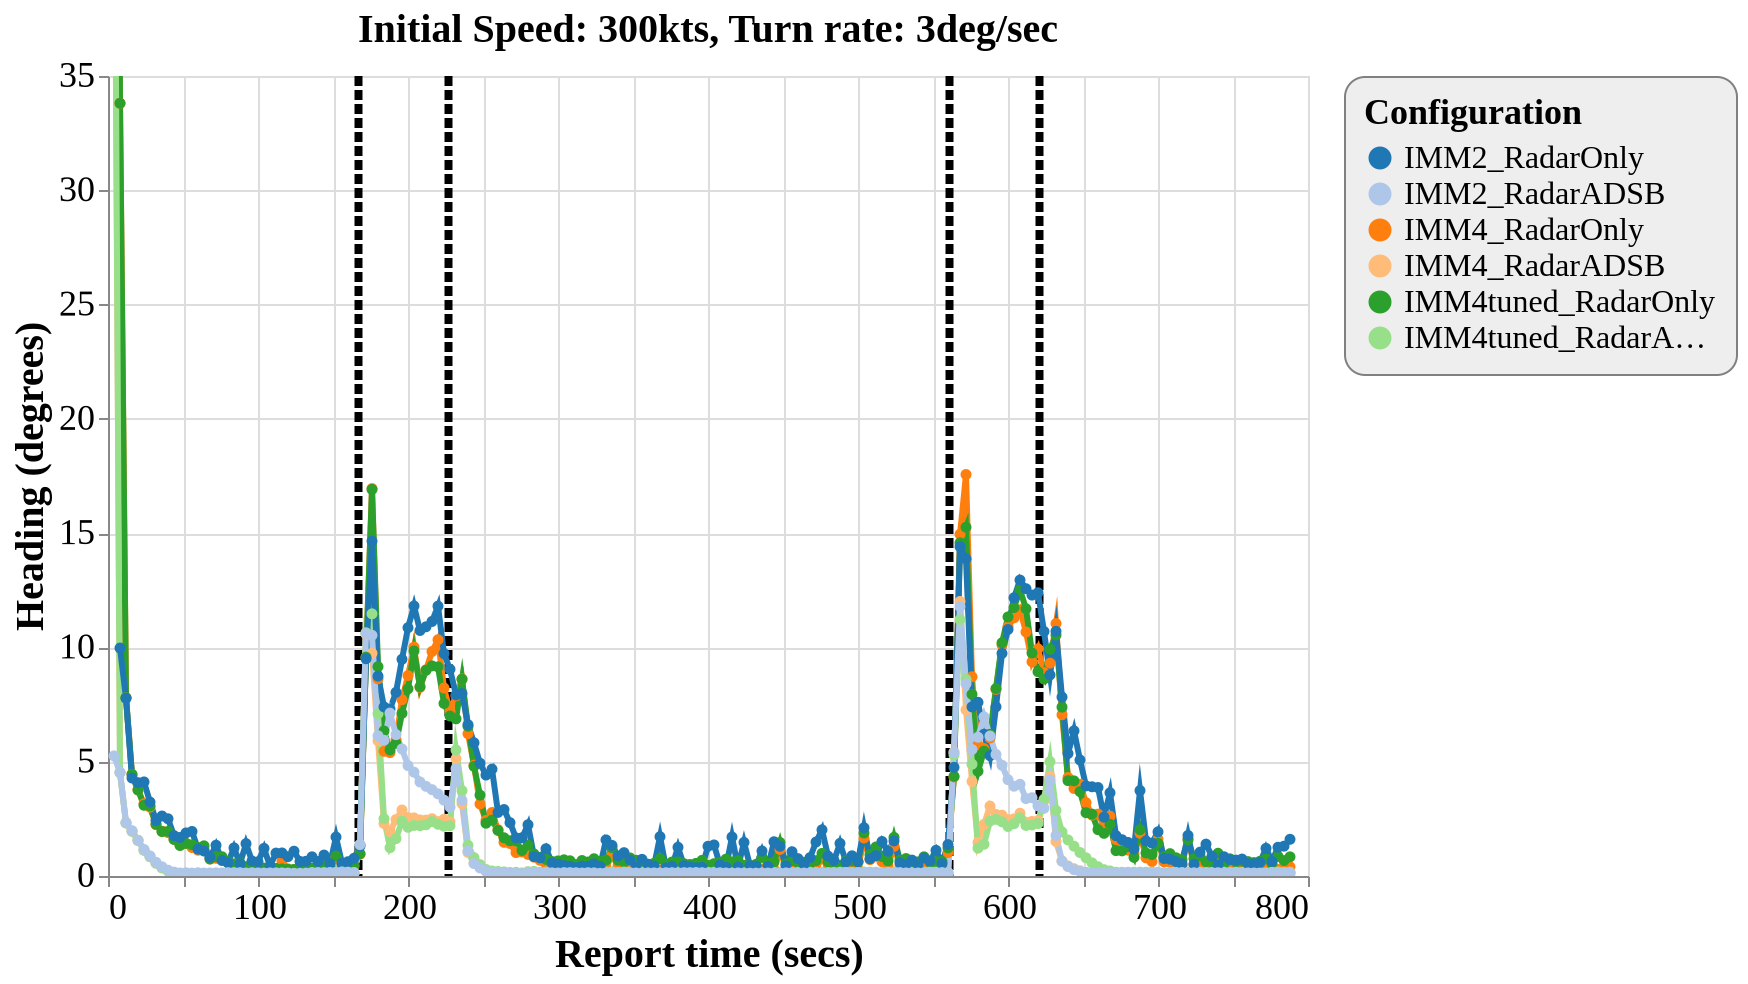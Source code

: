 {
  "config": {
    "view": {
      "continuousWidth": 600,
      "continuousHeight": 400
    },
    "axisX": {
      "labelFontSize": 18,
      "titleFontSize": 20
    },
    "axisY": {
      "labelFontSize": 18,
      "titleFontSize": 20
    },
    "font": "Times New Roman",
    "legend": {
      "cornerRadius": 10,
      "fillColor": "#EEEEEE",
      "labelFontSize": 16,
      "padding": 10,
      "strokeColor": "gray",
      "titleFontSize": 18
    },
    "title": {
      "fontSize": 20
    }
  },
  "layer": [
    {
      "data": {
        "name": "data-fb805b8b113953d0e6099066e816006d"
      },
      "mark": {
        "type": "rule",
        "strokeDash": [
          5,
          2
        ],
        "strokeWidth": 4
      },
      "encoding": {
        "color": {
          "type": "nominal",
          "field": "color",
          "scale": null
        },
        "x": {
          "type": "quantitative",
          "field": "tt"
        }
      }
    },
    {
      "data": {
        "name": "data-b3bb2a6fbc331e44620ea2ab712c3820"
      },
      "mark": {
        "type": "line",
        "point": true,
        "strokeWidth": 3
      },
      "encoding": {
        "color": {
          "type": "ordinal",
          "field": "config",
          "scale": {
            "scheme": "category20"
          },
          "sort": [
            "IMM2_RadarOnly",
            "IMM2_RadarADSB",
            "IMM4_RadarOnly",
            "IMM4_RadarADSB",
            "IMM4tuned_RadarOnly",
            "IMM4tuned_RadarADSB"
          ],
          "title": "Configuration"
        },
        "x": {
          "type": "quantitative",
          "field": "time",
          "title": "Report time (secs)"
        },
        "y": {
          "type": "quantitative",
          "field": "rmse_hdg",
          "scale": {
            "domain": [
              0,
              35
            ],
            "zero": false
          },
          "title": "Heading (degrees)"
        }
      },
      "selection": {
        "selector123": {
          "type": "interval",
          "bind": "scales",
          "encodings": [
            "x",
            "y"
          ]
        }
      },
      "title": "Initial Speed: 300kts, Turn rate: 3deg/sec"
    }
  ],
  "$schema": "https://vega.github.io/schema/vega-lite/v4.8.1.json",
  "datasets": {
    "data-fb805b8b113953d0e6099066e816006d": [
      {
        "tt": 167,
        "color": "black"
      },
      {
        "tt": 227,
        "color": "black"
      },
      {
        "tt": 561,
        "color": "black"
      },
      {
        "tt": 621,
        "color": "black"
      }
    ],
    "data-b3bb2a6fbc331e44620ea2ab712c3820": [
      {
        "scenario": "turns_new_13",
        "config": "IMM4_RadarOnly",
        "time": 4,
        "rmse_hdg": 90.0,
        "rmse_tr": 0.0,
        "p_uni": 0.0,
        "p_turn": 0.0
      },
      {
        "scenario": "turns_new_13",
        "config": "IMM4_RadarOnly",
        "time": 8,
        "rmse_hdg": 33.80847260029972,
        "rmse_tr": 0.0,
        "p_uni": 0.8410608695652174,
        "p_turn": 0.0095304347826086
      },
      {
        "scenario": "turns_new_13",
        "config": "IMM4_RadarOnly",
        "time": 12,
        "rmse_hdg": 7.797612271898183,
        "rmse_tr": 8.017837257372731e-05,
        "p_uni": 0.944925,
        "p_turn": 0.0187125
      },
      {
        "scenario": "turns_new_13",
        "config": "IMM4_RadarOnly",
        "time": 16,
        "rmse_hdg": 4.444804082671511,
        "rmse_tr": 0.0033670866824708,
        "p_uni": 0.928060606060606,
        "p_turn": 0.0250090909090909
      },
      {
        "scenario": "turns_new_13",
        "config": "IMM4_RadarOnly",
        "time": 20,
        "rmse_hdg": 3.763865621350532,
        "rmse_tr": 0.0086443360331806,
        "p_uni": 0.8950350649350649,
        "p_turn": 0.0349350649350649
      },
      {
        "scenario": "turns_new_13",
        "config": "IMM4_RadarOnly",
        "time": 24,
        "rmse_hdg": 3.161516172193693,
        "rmse_tr": 0.0228902617832789,
        "p_uni": 0.8498929577464789,
        "p_turn": 0.0500169014084507
      },
      {
        "scenario": "turns_new_13",
        "config": "IMM4_RadarOnly",
        "time": 28,
        "rmse_hdg": 3.0107609384624734,
        "rmse_tr": 0.0454502160925241,
        "p_uni": 0.8628985714285715,
        "p_turn": 0.0457142857142857
      },
      {
        "scenario": "turns_new_13",
        "config": "IMM4_RadarOnly",
        "time": 32,
        "rmse_hdg": 2.248291017639843,
        "rmse_tr": 0.0256015109146142,
        "p_uni": 0.8824875,
        "p_turn": 0.0397555555555555
      },
      {
        "scenario": "turns_new_13",
        "config": "IMM4_RadarOnly",
        "time": 36,
        "rmse_hdg": 1.9612647501777651,
        "rmse_tr": 0.0221909401803293,
        "p_uni": 0.8875811594202898,
        "p_turn": 0.0393536231884057
      },
      {
        "scenario": "turns_new_13",
        "config": "IMM4_RadarOnly",
        "time": 40,
        "rmse_hdg": 1.8981927237344356,
        "rmse_tr": 0.0220334397167901,
        "p_uni": 0.8746246575342466,
        "p_turn": 0.0362808219178082
      },
      {
        "scenario": "turns_new_13",
        "config": "IMM4_RadarOnly",
        "time": 44,
        "rmse_hdg": 1.6212744943147344,
        "rmse_tr": 0.0183762208562518,
        "p_uni": 0.8712366197183098,
        "p_turn": 0.0400535211267605
      },
      {
        "scenario": "turns_new_13",
        "config": "IMM4_RadarOnly",
        "time": 48,
        "rmse_hdg": 1.3551524003480246,
        "rmse_tr": 0.0164214390956405,
        "p_uni": 0.9017,
        "p_turn": 0.0310492957746478
      },
      {
        "scenario": "turns_new_13",
        "config": "IMM4_RadarOnly",
        "time": 52,
        "rmse_hdg": 1.4176292190624904,
        "rmse_tr": 0.0167354475733232,
        "p_uni": 0.8807643835616439,
        "p_turn": 0.0348849315068493
      },
      {
        "scenario": "turns_new_13",
        "config": "IMM4_RadarOnly",
        "time": 56,
        "rmse_hdg": 1.2461888168187742,
        "rmse_tr": 0.0173036446855275,
        "p_uni": 0.8804223880597015,
        "p_turn": 0.0366283582089552
      },
      {
        "scenario": "turns_new_13",
        "config": "IMM4_RadarOnly",
        "time": 60,
        "rmse_hdg": 1.1280883535137365,
        "rmse_tr": 0.0134940007246018,
        "p_uni": 0.9008125,
        "p_turn": 0.0326805555555555
      },
      {
        "scenario": "turns_new_13",
        "config": "IMM4_RadarOnly",
        "time": 64,
        "rmse_hdg": 1.1782264500373296,
        "rmse_tr": 0.0144935027381796,
        "p_uni": 0.8847783783783785,
        "p_turn": 0.0351229729729729
      },
      {
        "scenario": "turns_new_13",
        "config": "IMM4_RadarOnly",
        "time": 68,
        "rmse_hdg": 0.7410531030179529,
        "rmse_tr": 0.0096638733311852,
        "p_uni": 0.906431343283582,
        "p_turn": 0.0301820895522388
      },
      {
        "scenario": "turns_new_13",
        "config": "IMM4_RadarOnly",
        "time": 72,
        "rmse_hdg": 0.7739780545890866,
        "rmse_tr": 0.0102220066664943,
        "p_uni": 0.8991173913043478,
        "p_turn": 0.0314420289855072
      },
      {
        "scenario": "turns_new_13",
        "config": "IMM4_RadarOnly",
        "time": 76,
        "rmse_hdg": 0.7515254756430693,
        "rmse_tr": 0.0110504738800185,
        "p_uni": 0.9143216216216216,
        "p_turn": 0.0248189189189189
      },
      {
        "scenario": "turns_new_13",
        "config": "IMM4_RadarOnly",
        "time": 80,
        "rmse_hdg": 0.5747881597348962,
        "rmse_tr": 0.0068569672596564,
        "p_uni": 0.9276128571428572,
        "p_turn": 0.02204
      },
      {
        "scenario": "turns_new_13",
        "config": "IMM4_RadarOnly",
        "time": 84,
        "rmse_hdg": 0.4960383594582728,
        "rmse_tr": 0.0096752400626687,
        "p_uni": 0.90715,
        "p_turn": 0.0274702702702702
      },
      {
        "scenario": "turns_new_13",
        "config": "IMM4_RadarOnly",
        "time": 88,
        "rmse_hdg": 0.5033090501868605,
        "rmse_tr": 0.0058650782481688,
        "p_uni": 0.92056,
        "p_turn": 0.0243957142857142
      },
      {
        "scenario": "turns_new_13",
        "config": "IMM4_RadarOnly",
        "time": 92,
        "rmse_hdg": 0.4097877833675142,
        "rmse_tr": 0.0293087531924957,
        "p_uni": 0.8987958904109589,
        "p_turn": 0.0358835616438356
      },
      {
        "scenario": "turns_new_13",
        "config": "IMM4_RadarOnly",
        "time": 96,
        "rmse_hdg": 0.3722864786991627,
        "rmse_tr": 0.0224920726775753,
        "p_uni": 0.9206625,
        "p_turn": 0.0247388888888888
      },
      {
        "scenario": "turns_new_13",
        "config": "IMM4_RadarOnly",
        "time": 100,
        "rmse_hdg": 0.3557324672212169,
        "rmse_tr": 0.0220654874248025,
        "p_uni": 0.917025,
        "p_turn": 0.0262970588235294
      },
      {
        "scenario": "turns_new_13",
        "config": "IMM4_RadarOnly",
        "time": 104,
        "rmse_hdg": 0.3303178153762368,
        "rmse_tr": 0.0163872803645534,
        "p_uni": 0.9102676056338028,
        "p_turn": 0.029012676056338
      },
      {
        "scenario": "turns_new_13",
        "config": "IMM4_RadarOnly",
        "time": 108,
        "rmse_hdg": 0.3185863466534189,
        "rmse_tr": 0.0100909086982374,
        "p_uni": 0.9189342465753424,
        "p_turn": 0.0247232876712328
      },
      {
        "scenario": "turns_new_13",
        "config": "IMM4_RadarOnly",
        "time": 112,
        "rmse_hdg": 0.3221056578120301,
        "rmse_tr": 0.0150078198794577,
        "p_uni": 0.9210589041095892,
        "p_turn": 0.0256520547945205
      },
      {
        "scenario": "turns_new_13",
        "config": "IMM4_RadarOnly",
        "time": 116,
        "rmse_hdg": 0.6557373167446152,
        "rmse_tr": 0.0345749310504425,
        "p_uni": 0.8951399999999999,
        "p_turn": 0.0333771428571428
      },
      {
        "scenario": "turns_new_13",
        "config": "IMM4_RadarOnly",
        "time": 120,
        "rmse_hdg": 0.3093886444802604,
        "rmse_tr": 0.0200214984454211,
        "p_uni": 0.9104893333333332,
        "p_turn": 0.0280813333333333
      },
      {
        "scenario": "turns_new_13",
        "config": "IMM4_RadarOnly",
        "time": 124,
        "rmse_hdg": 0.2744543994752214,
        "rmse_tr": 0.010205028598473,
        "p_uni": 0.906024347826087,
        "p_turn": 0.0279573913043478
      },
      {
        "scenario": "turns_new_13",
        "config": "IMM4_RadarOnly",
        "time": 128,
        "rmse_hdg": 0.3335704284993362,
        "rmse_tr": 0.014894153616967,
        "p_uni": 0.887417094017094,
        "p_turn": 0.0350786324786324
      },
      {
        "scenario": "turns_new_13",
        "config": "IMM4_RadarOnly",
        "time": 132,
        "rmse_hdg": 0.3138589460514526,
        "rmse_tr": 0.0098027867516932,
        "p_uni": 0.885496694214876,
        "p_turn": 0.0362743801652892
      },
      {
        "scenario": "turns_new_13",
        "config": "IMM4_RadarOnly",
        "time": 136,
        "rmse_hdg": 0.2960055713084034,
        "rmse_tr": 0.0107881432641451,
        "p_uni": 0.8675078947368421,
        "p_turn": 0.0460859649122807
      },
      {
        "scenario": "turns_new_13",
        "config": "IMM4_RadarOnly",
        "time": 140,
        "rmse_hdg": 0.3208910631042339,
        "rmse_tr": 0.0129827476112412,
        "p_uni": 0.8648628099173553,
        "p_turn": 0.045792561983471
      },
      {
        "scenario": "turns_new_13",
        "config": "IMM4_RadarOnly",
        "time": 144,
        "rmse_hdg": 0.5332822032065961,
        "rmse_tr": 0.0138417663400609,
        "p_uni": 0.8758825688073394,
        "p_turn": 0.04258623853211
      },
      {
        "scenario": "turns_new_13",
        "config": "IMM4_RadarOnly",
        "time": 148,
        "rmse_hdg": 0.3745380635689072,
        "rmse_tr": 0.0100019467131702,
        "p_uni": 0.8733477876106195,
        "p_turn": 0.04259203539823
      },
      {
        "scenario": "turns_new_13",
        "config": "IMM4_RadarOnly",
        "time": 152,
        "rmse_hdg": 0.8039072969868853,
        "rmse_tr": 0.0298529813564368,
        "p_uni": 0.8601033057851241,
        "p_turn": 0.0514884297520661
      },
      {
        "scenario": "turns_new_13",
        "config": "IMM4_RadarOnly",
        "time": 156,
        "rmse_hdg": 0.345594526755094,
        "rmse_tr": 0.0251122862972872,
        "p_uni": 0.8731884615384615,
        "p_turn": 0.0432836538461538
      },
      {
        "scenario": "turns_new_13",
        "config": "IMM4_RadarOnly",
        "time": 160,
        "rmse_hdg": 0.373876849116236,
        "rmse_tr": 0.0167300070410391,
        "p_uni": 0.8639161016949152,
        "p_turn": 0.0432584745762711
      },
      {
        "scenario": "turns_new_13",
        "config": "IMM4_RadarOnly",
        "time": 164,
        "rmse_hdg": 0.4308892505255702,
        "rmse_tr": 0.017154086658159,
        "p_uni": 0.8622554621848739,
        "p_turn": 0.0424151260504201
      },
      {
        "scenario": "turns_new_13",
        "config": "IMM4_RadarOnly",
        "time": 168,
        "rmse_hdg": 0.953689507717072,
        "rmse_tr": 1.4117697157717934,
        "p_uni": 0.8564814814814815,
        "p_turn": 0.0489231481481481
      },
      {
        "scenario": "turns_new_13",
        "config": "IMM4_RadarOnly",
        "time": 172,
        "rmse_hdg": 9.569495125399357,
        "rmse_tr": 2.989969873038969,
        "p_uni": 0.8445521008403362,
        "p_turn": 0.0555277310924369
      },
      {
        "scenario": "turns_new_13",
        "config": "IMM4_RadarOnly",
        "time": 176,
        "rmse_hdg": 16.950256246265326,
        "rmse_tr": 2.8308671414010496,
        "p_uni": 0.4138716981132075,
        "p_turn": 0.3669584905660377
      },
      {
        "scenario": "turns_new_13",
        "config": "IMM4_RadarOnly",
        "time": 180,
        "rmse_hdg": 8.62503704171756,
        "rmse_tr": 2.2291523398327486,
        "p_uni": 0.031050909090909,
        "p_turn": 0.9031445454545456
      },
      {
        "scenario": "turns_new_13",
        "config": "IMM4_RadarOnly",
        "time": 184,
        "rmse_hdg": 5.453626881726298,
        "rmse_tr": 1.5011036088404035,
        "p_uni": 0.0413833333333333,
        "p_turn": 0.9266447368421052
      },
      {
        "scenario": "turns_new_13",
        "config": "IMM4_RadarOnly",
        "time": 188,
        "rmse_hdg": 5.398528256099908,
        "rmse_tr": 0.8557874638441061,
        "p_uni": 0.0745345454545454,
        "p_turn": 0.8734927272727272
      },
      {
        "scenario": "turns_new_13",
        "config": "IMM4_RadarOnly",
        "time": 192,
        "rmse_hdg": 5.9598343985113,
        "rmse_tr": 0.5242798915110679,
        "p_uni": 0.0975294642857142,
        "p_turn": 0.8329473214285714
      },
      {
        "scenario": "turns_new_13",
        "config": "IMM4_RadarOnly",
        "time": 196,
        "rmse_hdg": 7.713418581619169,
        "rmse_tr": 0.4424746415252032,
        "p_uni": 0.1378258928571428,
        "p_turn": 0.7778830357142857
      },
      {
        "scenario": "turns_new_13",
        "config": "IMM4_RadarOnly",
        "time": 200,
        "rmse_hdg": 8.767975701647712,
        "rmse_tr": 0.4309198574137811,
        "p_uni": 0.1286819819819819,
        "p_turn": 0.7894774774774775
      },
      {
        "scenario": "turns_new_13",
        "config": "IMM4_RadarOnly",
        "time": 204,
        "rmse_hdg": 10.012981401052093,
        "rmse_tr": 0.4908543279431324,
        "p_uni": 0.1187201680672268,
        "p_turn": 0.8125193277310925
      },
      {
        "scenario": "turns_new_13",
        "config": "IMM4_RadarOnly",
        "time": 208,
        "rmse_hdg": 8.25120334813245,
        "rmse_tr": 0.4277567938009368,
        "p_uni": 0.1072696428571428,
        "p_turn": 0.827580357142857
      },
      {
        "scenario": "turns_new_13",
        "config": "IMM4_RadarOnly",
        "time": 212,
        "rmse_hdg": 9.014940244134994,
        "rmse_tr": 0.4760259649962902,
        "p_uni": 0.1230090909090909,
        "p_turn": 0.8024675324675324
      },
      {
        "scenario": "turns_new_13",
        "config": "IMM4_RadarOnly",
        "time": 216,
        "rmse_hdg": 9.820591860679988,
        "rmse_tr": 0.3905801291633988,
        "p_uni": 0.1092,
        "p_turn": 0.823372972972973
      },
      {
        "scenario": "turns_new_13",
        "config": "IMM4_RadarOnly",
        "time": 220,
        "rmse_hdg": 10.33538577261829,
        "rmse_tr": 0.3580616231070135,
        "p_uni": 0.0944333333333333,
        "p_turn": 0.843304347826087
      },
      {
        "scenario": "turns_new_13",
        "config": "IMM4_RadarOnly",
        "time": 224,
        "rmse_hdg": 8.224139198675397,
        "rmse_tr": 0.3351086556343793,
        "p_uni": 0.0746837837837837,
        "p_turn": 0.8562378378378379
      },
      {
        "scenario": "turns_new_13",
        "config": "IMM4_RadarOnly",
        "time": 228,
        "rmse_hdg": 7.211612252623661,
        "rmse_tr": 1.7726338086556517,
        "p_uni": 0.0734671232876712,
        "p_turn": 0.8489164383561644
      },
      {
        "scenario": "turns_new_13",
        "config": "IMM4_RadarOnly",
        "time": 232,
        "rmse_hdg": 7.883414670412284,
        "rmse_tr": 2.9843745272344706,
        "p_uni": 0.0971835820895522,
        "p_turn": 0.8260716417910448
      },
      {
        "scenario": "turns_new_13",
        "config": "IMM4_RadarOnly",
        "time": 236,
        "rmse_hdg": 8.61987308491256,
        "rmse_tr": 2.545246881437372,
        "p_uni": 0.178608,
        "p_turn": 0.7072493333333334
      },
      {
        "scenario": "turns_new_13",
        "config": "IMM4_RadarOnly",
        "time": 240,
        "rmse_hdg": 6.224271798394559,
        "rmse_tr": 1.913383786362016,
        "p_uni": 0.3138594202898551,
        "p_turn": 0.5332623188405797
      },
      {
        "scenario": "turns_new_13",
        "config": "IMM4_RadarOnly",
        "time": 244,
        "rmse_hdg": 4.849452693714154,
        "rmse_tr": 1.3975393455233074,
        "p_uni": 0.4140814285714286,
        "p_turn": 0.4241014285714286
      },
      {
        "scenario": "turns_new_13",
        "config": "IMM4_RadarOnly",
        "time": 248,
        "rmse_hdg": 3.1499661373841263,
        "rmse_tr": 1.0579128155004078,
        "p_uni": 0.5505693333333334,
        "p_turn": 0.2634853333333333
      },
      {
        "scenario": "turns_new_13",
        "config": "IMM4_RadarOnly",
        "time": 252,
        "rmse_hdg": 2.4302520445418816,
        "rmse_tr": 0.8114882839573224,
        "p_uni": 0.659025,
        "p_turn": 0.1866235294117647
      },
      {
        "scenario": "turns_new_13",
        "config": "IMM4_RadarOnly",
        "time": 256,
        "rmse_hdg": 2.7763105013668805,
        "rmse_tr": 0.6526414072602107,
        "p_uni": 0.7166014705882353,
        "p_turn": 0.1265044117647058
      },
      {
        "scenario": "turns_new_13",
        "config": "IMM4_RadarOnly",
        "time": 260,
        "rmse_hdg": 2.022562730794771,
        "rmse_tr": 0.4986040390430065,
        "p_uni": 0.7945800000000001,
        "p_turn": 0.07220375
      },
      {
        "scenario": "turns_new_13",
        "config": "IMM4_RadarOnly",
        "time": 264,
        "rmse_hdg": 1.473705857769411,
        "rmse_tr": 0.3914699132565293,
        "p_uni": 0.8183253731343284,
        "p_turn": 0.0633447761194029
      },
      {
        "scenario": "turns_new_13",
        "config": "IMM4_RadarOnly",
        "time": 268,
        "rmse_hdg": 1.4236909392178363,
        "rmse_tr": 0.3088672778758957,
        "p_uni": 0.8423041095890411,
        "p_turn": 0.0502986301369863
      },
      {
        "scenario": "turns_new_13",
        "config": "IMM4_RadarOnly",
        "time": 272,
        "rmse_hdg": 1.0243573595186388,
        "rmse_tr": 0.2411047421073809,
        "p_uni": 0.8681599999999999,
        "p_turn": 0.0369506666666666
      },
      {
        "scenario": "turns_new_13",
        "config": "IMM4_RadarOnly",
        "time": 276,
        "rmse_hdg": 1.053083602866772,
        "rmse_tr": 0.1923038659665261,
        "p_uni": 0.8816477611940299,
        "p_turn": 0.031510447761194
      },
      {
        "scenario": "turns_new_13",
        "config": "IMM4_RadarOnly",
        "time": 280,
        "rmse_hdg": 0.9424515185752887,
        "rmse_tr": 0.1509714547029839,
        "p_uni": 0.8831378378378378,
        "p_turn": 0.0344797297297297
      },
      {
        "scenario": "turns_new_13",
        "config": "IMM4_RadarOnly",
        "time": 284,
        "rmse_hdg": 0.8245393971128959,
        "rmse_tr": 0.1132214061544644,
        "p_uni": 0.9040304347826088,
        "p_turn": 0.0286420289855072
      },
      {
        "scenario": "turns_new_13",
        "config": "IMM4_RadarOnly",
        "time": 288,
        "rmse_hdg": 0.6850707392731183,
        "rmse_tr": 0.0909905587455199,
        "p_uni": 0.9067,
        "p_turn": 0.0273438356164383
      },
      {
        "scenario": "turns_new_13",
        "config": "IMM4_RadarOnly",
        "time": 292,
        "rmse_hdg": 0.5285304574425628,
        "rmse_tr": 0.0738380218601651,
        "p_uni": 0.8991916666666666,
        "p_turn": 0.0314
      },
      {
        "scenario": "turns_new_13",
        "config": "IMM4_RadarOnly",
        "time": 296,
        "rmse_hdg": 0.4512982929878334,
        "rmse_tr": 0.0560204093938692,
        "p_uni": 0.9133850746268656,
        "p_turn": 0.0247925373134328
      },
      {
        "scenario": "turns_new_13",
        "config": "IMM4_RadarOnly",
        "time": 300,
        "rmse_hdg": 0.4154888517343049,
        "rmse_tr": 0.0446830370813903,
        "p_uni": 0.9102323943661972,
        "p_turn": 0.0272788732394366
      },
      {
        "scenario": "turns_new_13",
        "config": "IMM4_RadarOnly",
        "time": 304,
        "rmse_hdg": 0.3313174201226277,
        "rmse_tr": 0.0367800608579204,
        "p_uni": 0.9052424657534248,
        "p_turn": 0.0300273972602739
      },
      {
        "scenario": "turns_new_13",
        "config": "IMM4_RadarOnly",
        "time": 308,
        "rmse_hdg": 0.2651468595757055,
        "rmse_tr": 0.0294127474793789,
        "p_uni": 0.9021028571428572,
        "p_turn": 0.0320757142857142
      },
      {
        "scenario": "turns_new_13",
        "config": "IMM4_RadarOnly",
        "time": 312,
        "rmse_hdg": 0.2695639179904332,
        "rmse_tr": 0.0224177352322034,
        "p_uni": 0.9197647058823528,
        "p_turn": 0.0248147058823529
      },
      {
        "scenario": "turns_new_13",
        "config": "IMM4_RadarOnly",
        "time": 316,
        "rmse_hdg": 0.2978413326915171,
        "rmse_tr": 0.0202625903469316,
        "p_uni": 0.9061054054054054,
        "p_turn": 0.0281837837837837
      },
      {
        "scenario": "turns_new_13",
        "config": "IMM4_RadarOnly",
        "time": 320,
        "rmse_hdg": 0.323535720313601,
        "rmse_tr": 0.0131269166992476,
        "p_uni": 0.9229695652173912,
        "p_turn": 0.0222086956521739
      },
      {
        "scenario": "turns_new_13",
        "config": "IMM4_RadarOnly",
        "time": 324,
        "rmse_hdg": 0.3783975716389052,
        "rmse_tr": 0.0135584383319023,
        "p_uni": 0.9051097222222224,
        "p_turn": 0.0299624999999999
      },
      {
        "scenario": "turns_new_13",
        "config": "IMM4_RadarOnly",
        "time": 328,
        "rmse_hdg": 0.3113778482544347,
        "rmse_tr": 0.0110998025405119,
        "p_uni": 0.9083424657534246,
        "p_turn": 0.0293739726027397
      },
      {
        "scenario": "turns_new_13",
        "config": "IMM4_RadarOnly",
        "time": 332,
        "rmse_hdg": 0.348840937964571,
        "rmse_tr": 0.0107474116485252,
        "p_uni": 0.9074885714285714,
        "p_turn": 0.0290528571428571
      },
      {
        "scenario": "turns_new_13",
        "config": "IMM4_RadarOnly",
        "time": 336,
        "rmse_hdg": 0.9210410776217672,
        "rmse_tr": 0.0441830928573865,
        "p_uni": 0.9049944444444444,
        "p_turn": 0.0311569444444444
      },
      {
        "scenario": "turns_new_13",
        "config": "IMM4_RadarOnly",
        "time": 340,
        "rmse_hdg": 0.4358409720771731,
        "rmse_tr": 0.0348302691212517,
        "p_uni": 0.9072794117647058,
        "p_turn": 0.0315867647058823
      },
      {
        "scenario": "turns_new_13",
        "config": "IMM4_RadarOnly",
        "time": 344,
        "rmse_hdg": 0.3157038468548003,
        "rmse_tr": 0.030999679597298,
        "p_uni": 0.9054148648648648,
        "p_turn": 0.0289094594594594
      },
      {
        "scenario": "turns_new_13",
        "config": "IMM4_RadarOnly",
        "time": 348,
        "rmse_hdg": 0.2924832967422953,
        "rmse_tr": 0.0194931587854975,
        "p_uni": 0.9127056338028168,
        "p_turn": 0.0271281690140845
      },
      {
        "scenario": "turns_new_13",
        "config": "IMM4_RadarOnly",
        "time": 352,
        "rmse_hdg": 0.2724381309788855,
        "rmse_tr": 0.0142876485612031,
        "p_uni": 0.9022619718309858,
        "p_turn": 0.0320436619718309
      },
      {
        "scenario": "turns_new_13",
        "config": "IMM4_RadarOnly",
        "time": 356,
        "rmse_hdg": 0.2926984257235605,
        "rmse_tr": 0.0178564708896125,
        "p_uni": 0.9239684210526315,
        "p_turn": 0.0238421052631578
      },
      {
        "scenario": "turns_new_13",
        "config": "IMM4_RadarOnly",
        "time": 360,
        "rmse_hdg": 0.2519697053107085,
        "rmse_tr": 0.011298373309314,
        "p_uni": 0.9186971830985916,
        "p_turn": 0.0239718309859154
      },
      {
        "scenario": "turns_new_13",
        "config": "IMM4_RadarOnly",
        "time": 364,
        "rmse_hdg": 0.2559792025002697,
        "rmse_tr": 0.0100485581615852,
        "p_uni": 0.9170267605633804,
        "p_turn": 0.026156338028169
      },
      {
        "scenario": "turns_new_13",
        "config": "IMM4_RadarOnly",
        "time": 368,
        "rmse_hdg": 0.259972164501874,
        "rmse_tr": 0.0124065241750162,
        "p_uni": 0.9070907894736844,
        "p_turn": 0.0314328947368421
      },
      {
        "scenario": "turns_new_13",
        "config": "IMM4_RadarOnly",
        "time": 372,
        "rmse_hdg": 0.2722956619857041,
        "rmse_tr": 0.009893000013917,
        "p_uni": 0.917163768115942,
        "p_turn": 0.0257869565217391
      },
      {
        "scenario": "turns_new_13",
        "config": "IMM4_RadarOnly",
        "time": 376,
        "rmse_hdg": 0.2908462640223788,
        "rmse_tr": 0.0089551149912796,
        "p_uni": 0.9184140845070424,
        "p_turn": 0.0277845070422535
      },
      {
        "scenario": "turns_new_13",
        "config": "IMM4_RadarOnly",
        "time": 380,
        "rmse_hdg": 0.3124544411234691,
        "rmse_tr": 0.0109572464606761,
        "p_uni": 0.9154444444444444,
        "p_turn": 0.0283097222222222
      },
      {
        "scenario": "turns_new_13",
        "config": "IMM4_RadarOnly",
        "time": 384,
        "rmse_hdg": 0.3096345094006256,
        "rmse_tr": 0.0079344928300798,
        "p_uni": 0.9272882352941176,
        "p_turn": 0.0231691176470588
      },
      {
        "scenario": "turns_new_13",
        "config": "IMM4_RadarOnly",
        "time": 388,
        "rmse_hdg": 0.3065919905161389,
        "rmse_tr": 0.0072378136164138,
        "p_uni": 0.9205756756756758,
        "p_turn": 0.0247162162162162
      },
      {
        "scenario": "turns_new_13",
        "config": "IMM4_RadarOnly",
        "time": 392,
        "rmse_hdg": 0.2657463579441228,
        "rmse_tr": 0.0071307605820749,
        "p_uni": 0.913311267605634,
        "p_turn": 0.0274873239436619
      },
      {
        "scenario": "turns_new_13",
        "config": "IMM4_RadarOnly",
        "time": 396,
        "rmse_hdg": 0.2921252177699553,
        "rmse_tr": 0.009275505377067,
        "p_uni": 0.9108357142857144,
        "p_turn": 0.0265357142857142
      },
      {
        "scenario": "turns_new_13",
        "config": "IMM4_RadarOnly",
        "time": 400,
        "rmse_hdg": 0.2868185225275114,
        "rmse_tr": 0.0106190229611131,
        "p_uni": 0.905608108108108,
        "p_turn": 0.0315878378378378
      },
      {
        "scenario": "turns_new_13",
        "config": "IMM4_RadarOnly",
        "time": 404,
        "rmse_hdg": 0.3028516429657593,
        "rmse_tr": 0.0112687490824116,
        "p_uni": 0.9180985294117648,
        "p_turn": 0.026385294117647
      },
      {
        "scenario": "turns_new_13",
        "config": "IMM4_RadarOnly",
        "time": 408,
        "rmse_hdg": 0.3186691073825621,
        "rmse_tr": 0.0105002447061432,
        "p_uni": 0.905136111111111,
        "p_turn": 0.0293055555555555
      },
      {
        "scenario": "turns_new_13",
        "config": "IMM4_RadarOnly",
        "time": 412,
        "rmse_hdg": 0.2935871609124486,
        "rmse_tr": 0.0089802194909291,
        "p_uni": 0.906359210526316,
        "p_turn": 0.026275
      },
      {
        "scenario": "turns_new_13",
        "config": "IMM4_RadarOnly",
        "time": 416,
        "rmse_hdg": 0.3391008610124655,
        "rmse_tr": 0.0068843366353695,
        "p_uni": 0.9165833333333334,
        "p_turn": 0.024910606060606
      },
      {
        "scenario": "turns_new_13",
        "config": "IMM4_RadarOnly",
        "time": 420,
        "rmse_hdg": 0.2724439654052106,
        "rmse_tr": 0.0072080312350678,
        "p_uni": 0.9108328571428572,
        "p_turn": 0.02758
      },
      {
        "scenario": "turns_new_13",
        "config": "IMM4_RadarOnly",
        "time": 424,
        "rmse_hdg": 0.2679992744600463,
        "rmse_tr": 0.0076747964142379,
        "p_uni": 0.9102041666666668,
        "p_turn": 0.0288791666666666
      },
      {
        "scenario": "turns_new_13",
        "config": "IMM4_RadarOnly",
        "time": 428,
        "rmse_hdg": 0.2963375474505124,
        "rmse_tr": 0.0065852052007687,
        "p_uni": 0.9203463768115944,
        "p_turn": 0.0246797101449275
      },
      {
        "scenario": "turns_new_13",
        "config": "IMM4_RadarOnly",
        "time": 432,
        "rmse_hdg": 0.3007723391537205,
        "rmse_tr": 0.0048766928684645,
        "p_uni": 0.9277706666666669,
        "p_turn": 0.0228319999999999
      },
      {
        "scenario": "turns_new_13",
        "config": "IMM4_RadarOnly",
        "time": 436,
        "rmse_hdg": 0.2806974256670671,
        "rmse_tr": 0.0143101727724063,
        "p_uni": 0.9077223880597016,
        "p_turn": 0.0315492537313432
      },
      {
        "scenario": "turns_new_13",
        "config": "IMM4_RadarOnly",
        "time": 440,
        "rmse_hdg": 0.303980262517156,
        "rmse_tr": 0.0114035374628518,
        "p_uni": 0.9204493333333332,
        "p_turn": 0.0271013333333333
      },
      {
        "scenario": "turns_new_13",
        "config": "IMM4_RadarOnly",
        "time": 444,
        "rmse_hdg": 0.2980305726300964,
        "rmse_tr": 0.009867271940894,
        "p_uni": 0.9034916666666668,
        "p_turn": 0.0307263888888888
      },
      {
        "scenario": "turns_new_13",
        "config": "IMM4_RadarOnly",
        "time": 448,
        "rmse_hdg": 1.1630482578122037,
        "rmse_tr": 0.0476516034620032,
        "p_uni": 0.897734375,
        "p_turn": 0.0375703125
      },
      {
        "scenario": "turns_new_13",
        "config": "IMM4_RadarOnly",
        "time": 452,
        "rmse_hdg": 0.3031008575872572,
        "rmse_tr": 0.0211209688384629,
        "p_uni": 0.9222831168831168,
        "p_turn": 0.0243428571428571
      },
      {
        "scenario": "turns_new_13",
        "config": "IMM4_RadarOnly",
        "time": 456,
        "rmse_hdg": 0.4336619266971285,
        "rmse_tr": 0.0113255169124121,
        "p_uni": 0.9055653333333332,
        "p_turn": 0.0310653333333333
      },
      {
        "scenario": "turns_new_13",
        "config": "IMM4_RadarOnly",
        "time": 460,
        "rmse_hdg": 0.3868975392560096,
        "rmse_tr": 0.0223464630705779,
        "p_uni": 0.9175352941176472,
        "p_turn": 0.0262897058823529
      },
      {
        "scenario": "turns_new_13",
        "config": "IMM4_RadarOnly",
        "time": 464,
        "rmse_hdg": 0.3821576172791074,
        "rmse_tr": 0.0119194169320483,
        "p_uni": 0.9166458333333332,
        "p_turn": 0.0264597222222222
      },
      {
        "scenario": "turns_new_13",
        "config": "IMM4_RadarOnly",
        "time": 468,
        "rmse_hdg": 0.369240241799813,
        "rmse_tr": 0.0103102688537019,
        "p_uni": 0.9244246575342466,
        "p_turn": 0.0241479452054794
      },
      {
        "scenario": "turns_new_13",
        "config": "IMM4_RadarOnly",
        "time": 472,
        "rmse_hdg": 0.3158881037925433,
        "rmse_tr": 0.0124226903404261,
        "p_uni": 0.913920588235294,
        "p_turn": 0.0293132352941176
      },
      {
        "scenario": "turns_new_13",
        "config": "IMM4_RadarOnly",
        "time": 476,
        "rmse_hdg": 0.7949273296720035,
        "rmse_tr": 0.0375118503798322,
        "p_uni": 0.903954054054054,
        "p_turn": 0.0311202702702702
      },
      {
        "scenario": "turns_new_13",
        "config": "IMM4_RadarOnly",
        "time": 480,
        "rmse_hdg": 0.3383045964807442,
        "rmse_tr": 0.0298447280791373,
        "p_uni": 0.910945588235294,
        "p_turn": 0.0269720588235294
      },
      {
        "scenario": "turns_new_13",
        "config": "IMM4_RadarOnly",
        "time": 484,
        "rmse_hdg": 0.287670239452513,
        "rmse_tr": 0.023815710267711,
        "p_uni": 0.9150291666666666,
        "p_turn": 0.0268083333333333
      },
      {
        "scenario": "turns_new_13",
        "config": "IMM4_RadarOnly",
        "time": 488,
        "rmse_hdg": 0.3100610227646127,
        "rmse_tr": 0.0163369503257476,
        "p_uni": 0.9105148648648648,
        "p_turn": 0.0287472972972972
      },
      {
        "scenario": "turns_new_13",
        "config": "IMM4_RadarOnly",
        "time": 492,
        "rmse_hdg": 0.2886820282470574,
        "rmse_tr": 0.0177480711586004,
        "p_uni": 0.9107253731343284,
        "p_turn": 0.030210447761194
      },
      {
        "scenario": "turns_new_13",
        "config": "IMM4_RadarOnly",
        "time": 496,
        "rmse_hdg": 0.3974542275705423,
        "rmse_tr": 0.0140090479568575,
        "p_uni": 0.9129931506849316,
        "p_turn": 0.0285780821917808
      },
      {
        "scenario": "turns_new_13",
        "config": "IMM4_RadarOnly",
        "time": 500,
        "rmse_hdg": 0.3091160020165614,
        "rmse_tr": 0.0114114451793399,
        "p_uni": 0.8999864864864865,
        "p_turn": 0.03395
      },
      {
        "scenario": "turns_new_13",
        "config": "IMM4_RadarOnly",
        "time": 504,
        "rmse_hdg": 1.6624286493213798,
        "rmse_tr": 0.0664803889329481,
        "p_uni": 0.8876183098591549,
        "p_turn": 0.0411887323943662
      },
      {
        "scenario": "turns_new_13",
        "config": "IMM4_RadarOnly",
        "time": 508,
        "rmse_hdg": 0.7157991989033553,
        "rmse_tr": 0.0406329308380917,
        "p_uni": 0.9079945205479452,
        "p_turn": 0.0275013698630137
      },
      {
        "scenario": "turns_new_13",
        "config": "IMM4_RadarOnly",
        "time": 512,
        "rmse_hdg": 0.8599028298083076,
        "rmse_tr": 0.0459190577322063,
        "p_uni": 0.8918863013698629,
        "p_turn": 0.0346986301369863
      },
      {
        "scenario": "turns_new_13",
        "config": "IMM4_RadarOnly",
        "time": 516,
        "rmse_hdg": 0.6231476899405657,
        "rmse_tr": 0.0310957660569195,
        "p_uni": 0.9108695652173914,
        "p_turn": 0.0291927536231884
      },
      {
        "scenario": "turns_new_13",
        "config": "IMM4_RadarOnly",
        "time": 520,
        "rmse_hdg": 0.4318358389258833,
        "rmse_tr": 0.0139328133437304,
        "p_uni": 0.9118671232876712,
        "p_turn": 0.0297328767123287
      },
      {
        "scenario": "turns_new_13",
        "config": "IMM4_RadarOnly",
        "time": 524,
        "rmse_hdg": 1.29533145645798,
        "rmse_tr": 0.0297184072814019,
        "p_uni": 0.879389552238806,
        "p_turn": 0.0412671641791044
      },
      {
        "scenario": "turns_new_13",
        "config": "IMM4_RadarOnly",
        "time": 528,
        "rmse_hdg": 0.4801750888395074,
        "rmse_tr": 0.0230050939538635,
        "p_uni": 0.9210304347826088,
        "p_turn": 0.0249565217391304
      },
      {
        "scenario": "turns_new_13",
        "config": "IMM4_RadarOnly",
        "time": 532,
        "rmse_hdg": 0.607448064187324,
        "rmse_tr": 0.0184990299634613,
        "p_uni": 0.9202890410958904,
        "p_turn": 0.0261506849315068
      },
      {
        "scenario": "turns_new_13",
        "config": "IMM4_RadarOnly",
        "time": 536,
        "rmse_hdg": 0.4172546831231922,
        "rmse_tr": 0.018191162204569,
        "p_uni": 0.9215338235294116,
        "p_turn": 0.0255999999999999
      },
      {
        "scenario": "turns_new_13",
        "config": "IMM4_RadarOnly",
        "time": 540,
        "rmse_hdg": 0.3668464471539462,
        "rmse_tr": 0.0103959443002902,
        "p_uni": 0.9200157894736842,
        "p_turn": 0.0265092105263157
      },
      {
        "scenario": "turns_new_13",
        "config": "IMM4_RadarOnly",
        "time": 544,
        "rmse_hdg": 0.5466421563132721,
        "rmse_tr": 0.0082052081738655,
        "p_uni": 0.8917029411764706,
        "p_turn": 0.0344867647058823
      },
      {
        "scenario": "turns_new_13",
        "config": "IMM4_RadarOnly",
        "time": 548,
        "rmse_hdg": 0.4380983188581088,
        "rmse_tr": 0.0119333020840895,
        "p_uni": 0.9012369863013698,
        "p_turn": 0.029531506849315
      },
      {
        "scenario": "turns_new_13",
        "config": "IMM4_RadarOnly",
        "time": 552,
        "rmse_hdg": 0.3669785272146296,
        "rmse_tr": 0.0105592960179344,
        "p_uni": 0.8987760563380282,
        "p_turn": 0.0304436619718309
      },
      {
        "scenario": "turns_new_13",
        "config": "IMM4_RadarOnly",
        "time": 556,
        "rmse_hdg": 0.3446737587922815,
        "rmse_tr": 0.0095656022428625,
        "p_uni": 0.908768656716418,
        "p_turn": 0.0289059701492537
      },
      {
        "scenario": "turns_new_13",
        "config": "IMM4_RadarOnly",
        "time": 560,
        "rmse_hdg": 1.022590606888102,
        "rmse_tr": 0.0177660302539964,
        "p_uni": 0.9191887323943662,
        "p_turn": 0.0289169014084507
      },
      {
        "scenario": "turns_new_13",
        "config": "IMM4_RadarOnly",
        "time": 564,
        "rmse_hdg": 4.337795427818145,
        "rmse_tr": 2.5445328237877645,
        "p_uni": 0.902376,
        "p_turn": 0.0340013333333333
      },
      {
        "scenario": "turns_new_13",
        "config": "IMM4_RadarOnly",
        "time": 568,
        "rmse_hdg": 14.9496642503135,
        "rmse_tr": 2.980458864486901,
        "p_uni": 0.816127536231884,
        "p_turn": 0.0654623188405797
      },
      {
        "scenario": "turns_new_13",
        "config": "IMM4_RadarOnly",
        "time": 572,
        "rmse_hdg": 17.564937699901716,
        "rmse_tr": 2.749307806937178,
        "p_uni": 0.23154,
        "p_turn": 0.3659728571428571
      },
      {
        "scenario": "turns_new_13",
        "config": "IMM4_RadarOnly",
        "time": 576,
        "rmse_hdg": 8.71705811824433,
        "rmse_tr": 2.2447824160355645,
        "p_uni": 0.032872602739726,
        "p_turn": 0.7758493150684932
      },
      {
        "scenario": "turns_new_13",
        "config": "IMM4_RadarOnly",
        "time": 580,
        "rmse_hdg": 5.73812827717315,
        "rmse_tr": 1.637304488103757,
        "p_uni": 0.045010294117647,
        "p_turn": 0.9126441176470588
      },
      {
        "scenario": "turns_new_13",
        "config": "IMM4_RadarOnly",
        "time": 584,
        "rmse_hdg": 5.574698208525136,
        "rmse_tr": 1.2553709985498311,
        "p_uni": 0.0659706666666666,
        "p_turn": 0.8865146666666668
      },
      {
        "scenario": "turns_new_13",
        "config": "IMM4_RadarOnly",
        "time": 588,
        "rmse_hdg": 6.038028284421352,
        "rmse_tr": 0.9395163205223088,
        "p_uni": 0.0680666666666666,
        "p_turn": 0.8683972222222223
      },
      {
        "scenario": "turns_new_13",
        "config": "IMM4_RadarOnly",
        "time": 592,
        "rmse_hdg": 8.163454959800683,
        "rmse_tr": 0.7741309982812986,
        "p_uni": 0.0739208333333333,
        "p_turn": 0.8733861111111111
      },
      {
        "scenario": "turns_new_13",
        "config": "IMM4_RadarOnly",
        "time": 596,
        "rmse_hdg": 10.105674124068452,
        "rmse_tr": 0.6333363003439273,
        "p_uni": 0.063264,
        "p_turn": 0.8875133333333334
      },
      {
        "scenario": "turns_new_13",
        "config": "IMM4_RadarOnly",
        "time": 600,
        "rmse_hdg": 10.904967208994886,
        "rmse_tr": 0.5221663002096428,
        "p_uni": 0.0650059701492537,
        "p_turn": 0.8833552238805971
      },
      {
        "scenario": "turns_new_13",
        "config": "IMM4_RadarOnly",
        "time": 604,
        "rmse_hdg": 11.29379355969703,
        "rmse_tr": 0.4425656453063267,
        "p_uni": 0.0677216216216216,
        "p_turn": 0.8872162162162162
      },
      {
        "scenario": "turns_new_13",
        "config": "IMM4_RadarOnly",
        "time": 608,
        "rmse_hdg": 11.643867731278704,
        "rmse_tr": 0.362183965685948,
        "p_uni": 0.0708918918918918,
        "p_turn": 0.882127027027027
      },
      {
        "scenario": "turns_new_13",
        "config": "IMM4_RadarOnly",
        "time": 612,
        "rmse_hdg": 10.67536396840348,
        "rmse_tr": 0.3418054034137215,
        "p_uni": 0.0863239436619718,
        "p_turn": 0.8617140845070422
      },
      {
        "scenario": "turns_new_13",
        "config": "IMM4_RadarOnly",
        "time": 616,
        "rmse_hdg": 9.373103268585677,
        "rmse_tr": 0.3478653647605637,
        "p_uni": 0.0764771428571428,
        "p_turn": 0.8792371428571428
      },
      {
        "scenario": "turns_new_13",
        "config": "IMM4_RadarOnly",
        "time": 620,
        "rmse_hdg": 9.937527942091998,
        "rmse_tr": 0.3767446701399679,
        "p_uni": 0.0909915492957746,
        "p_turn": 0.8542633802816901
      },
      {
        "scenario": "turns_new_13",
        "config": "IMM4_RadarOnly",
        "time": 624,
        "rmse_hdg": 8.900901270063626,
        "rmse_tr": 2.7129432789467987,
        "p_uni": 0.117627536231884,
        "p_turn": 0.8158985507246377
      },
      {
        "scenario": "turns_new_13",
        "config": "IMM4_RadarOnly",
        "time": 628,
        "rmse_hdg": 9.310437019818137,
        "rmse_tr": 2.94509044116928,
        "p_uni": 0.1501916666666666,
        "p_turn": 0.7576972222222222
      },
      {
        "scenario": "turns_new_13",
        "config": "IMM4_RadarOnly",
        "time": 632,
        "rmse_hdg": 11.045229612058709,
        "rmse_tr": 2.4275034063015517,
        "p_uni": 0.2594366197183099,
        "p_turn": 0.6137394366197183
      },
      {
        "scenario": "turns_new_13",
        "config": "IMM4_RadarOnly",
        "time": 636,
        "rmse_hdg": 7.054144220593417,
        "rmse_tr": 1.7769005421169026,
        "p_uni": 0.3926397260273973,
        "p_turn": 0.451072602739726
      },
      {
        "scenario": "turns_new_13",
        "config": "IMM4_RadarOnly",
        "time": 640,
        "rmse_hdg": 4.308765175004706,
        "rmse_tr": 1.3479990801678363,
        "p_uni": 0.4977426666666666,
        "p_turn": 0.3314213333333333
      },
      {
        "scenario": "turns_new_13",
        "config": "IMM4_RadarOnly",
        "time": 644,
        "rmse_hdg": 3.830318524613847,
        "rmse_tr": 1.0493243360885576,
        "p_uni": 0.5749892307692307,
        "p_turn": 0.256203076923077
      },
      {
        "scenario": "turns_new_13",
        "config": "IMM4_RadarOnly",
        "time": 648,
        "rmse_hdg": 4.0111984690232845,
        "rmse_tr": 0.8407765891690472,
        "p_uni": 0.6829434210526316,
        "p_turn": 0.1645092105263158
      },
      {
        "scenario": "turns_new_13",
        "config": "IMM4_RadarOnly",
        "time": 652,
        "rmse_hdg": 3.20810766566843,
        "rmse_tr": 0.6334835725670626,
        "p_uni": 0.7461808219178082,
        "p_turn": 0.0966438356164383
      },
      {
        "scenario": "turns_new_13",
        "config": "IMM4_RadarOnly",
        "time": 656,
        "rmse_hdg": 2.664427279411605,
        "rmse_tr": 0.5091996426359764,
        "p_uni": 0.7914545454545454,
        "p_turn": 0.0788242424242424
      },
      {
        "scenario": "turns_new_13",
        "config": "IMM4_RadarOnly",
        "time": 660,
        "rmse_hdg": 2.7069198489229707,
        "rmse_tr": 0.3948510801295243,
        "p_uni": 0.8297260273972603,
        "p_turn": 0.0584123287671232
      },
      {
        "scenario": "turns_new_13",
        "config": "IMM4_RadarOnly",
        "time": 664,
        "rmse_hdg": 2.2184496479703366,
        "rmse_tr": 0.3042292663793855,
        "p_uni": 0.862231884057971,
        "p_turn": 0.0427028985507246
      },
      {
        "scenario": "turns_new_13",
        "config": "IMM4_RadarOnly",
        "time": 668,
        "rmse_hdg": 2.6146197107579647,
        "rmse_tr": 0.2437138952822001,
        "p_uni": 0.8656072463768116,
        "p_turn": 0.0469101449275362
      },
      {
        "scenario": "turns_new_13",
        "config": "IMM4_RadarOnly",
        "time": 672,
        "rmse_hdg": 1.5968794569409428,
        "rmse_tr": 0.1874979665667515,
        "p_uni": 0.89334,
        "p_turn": 0.0319039999999999
      },
      {
        "scenario": "turns_new_13",
        "config": "IMM4_RadarOnly",
        "time": 676,
        "rmse_hdg": 1.3630922889647996,
        "rmse_tr": 0.14531940328321,
        "p_uni": 0.8904617647058823,
        "p_turn": 0.0310838235294117
      },
      {
        "scenario": "turns_new_13",
        "config": "IMM4_RadarOnly",
        "time": 680,
        "rmse_hdg": 1.1314091508674762,
        "rmse_tr": 0.1204890750234227,
        "p_uni": 0.8844493333333332,
        "p_turn": 0.0365333333333333
      },
      {
        "scenario": "turns_new_13",
        "config": "IMM4_RadarOnly",
        "time": 684,
        "rmse_hdg": 0.9790159458467584,
        "rmse_tr": 0.0922412928742388,
        "p_uni": 0.9068736111111112,
        "p_turn": 0.0284958333333333
      },
      {
        "scenario": "turns_new_13",
        "config": "IMM4_RadarOnly",
        "time": 688,
        "rmse_hdg": 1.8740748961602127,
        "rmse_tr": 0.1044315343808292,
        "p_uni": 0.8875149253731344,
        "p_turn": 0.0390343283582089
      },
      {
        "scenario": "turns_new_13",
        "config": "IMM4_RadarOnly",
        "time": 692,
        "rmse_hdg": 0.7942136517810086,
        "rmse_tr": 0.0657921115944149,
        "p_uni": 0.8838246753246753,
        "p_turn": 0.0368324675324675
      },
      {
        "scenario": "turns_new_13",
        "config": "IMM4_RadarOnly",
        "time": 696,
        "rmse_hdg": 0.6312168583159211,
        "rmse_tr": 0.0405369601584638,
        "p_uni": 0.9010361111111111,
        "p_turn": 0.0342402777777777
      },
      {
        "scenario": "turns_new_13",
        "config": "IMM4_RadarOnly",
        "time": 700,
        "rmse_hdg": 1.6056084738903726,
        "rmse_tr": 0.0599601188886651,
        "p_uni": 0.90103,
        "p_turn": 0.0359257142857142
      },
      {
        "scenario": "turns_new_13",
        "config": "IMM4_RadarOnly",
        "time": 704,
        "rmse_hdg": 0.6216821795695658,
        "rmse_tr": 0.0404306100046995,
        "p_uni": 0.9135887323943662,
        "p_turn": 0.0277788732394366
      },
      {
        "scenario": "turns_new_13",
        "config": "IMM4_RadarOnly",
        "time": 708,
        "rmse_hdg": 0.5928954376616502,
        "rmse_tr": 0.0335455349736245,
        "p_uni": 0.9119208333333332,
        "p_turn": 0.0308416666666666
      },
      {
        "scenario": "turns_new_13",
        "config": "IMM4_RadarOnly",
        "time": 712,
        "rmse_hdg": 0.7695961673953187,
        "rmse_tr": 0.0540952662077464,
        "p_uni": 0.8993246376811594,
        "p_turn": 0.0299101449275362
      },
      {
        "scenario": "turns_new_13",
        "config": "IMM4_RadarOnly",
        "time": 716,
        "rmse_hdg": 0.4697701565659521,
        "rmse_tr": 0.0190399229690318,
        "p_uni": 0.907388,
        "p_turn": 0.0311786666666666
      },
      {
        "scenario": "turns_new_13",
        "config": "IMM4_RadarOnly",
        "time": 720,
        "rmse_hdg": 1.6354846819605295,
        "rmse_tr": 0.0675537038107513,
        "p_uni": 0.9034043478260868,
        "p_turn": 0.0370289855072463
      },
      {
        "scenario": "turns_new_13",
        "config": "IMM4_RadarOnly",
        "time": 724,
        "rmse_hdg": 0.4859085745869728,
        "rmse_tr": 0.046893791852288,
        "p_uni": 0.9233614285714286,
        "p_turn": 0.0251157142857142
      },
      {
        "scenario": "turns_new_13",
        "config": "IMM4_RadarOnly",
        "time": 728,
        "rmse_hdg": 0.4605163867505189,
        "rmse_tr": 0.0215858401075956,
        "p_uni": 0.9092493150684932,
        "p_turn": 0.0305917808219178
      },
      {
        "scenario": "turns_new_13",
        "config": "IMM4_RadarOnly",
        "time": 732,
        "rmse_hdg": 0.3810286828348454,
        "rmse_tr": 0.0329954434083599,
        "p_uni": 0.9230442857142858,
        "p_turn": 0.02589
      },
      {
        "scenario": "turns_new_13",
        "config": "IMM4_RadarOnly",
        "time": 736,
        "rmse_hdg": 0.4615711702494862,
        "rmse_tr": 0.0192895279986566,
        "p_uni": 0.9211493150684932,
        "p_turn": 0.0245602739726027
      },
      {
        "scenario": "turns_new_13",
        "config": "IMM4_RadarOnly",
        "time": 740,
        "rmse_hdg": 0.6189754078762386,
        "rmse_tr": 0.037286181160794,
        "p_uni": 0.8996777777777777,
        "p_turn": 0.0326805555555555
      },
      {
        "scenario": "turns_new_13",
        "config": "IMM4_RadarOnly",
        "time": 744,
        "rmse_hdg": 0.3523074622332106,
        "rmse_tr": 0.0294302588671302,
        "p_uni": 0.9077575342465752,
        "p_turn": 0.0308506849315068
      },
      {
        "scenario": "turns_new_13",
        "config": "IMM4_RadarOnly",
        "time": 748,
        "rmse_hdg": 0.3750567524623005,
        "rmse_tr": 0.0227714348086202,
        "p_uni": 0.9046891891891892,
        "p_turn": 0.0331067567567567
      },
      {
        "scenario": "turns_new_13",
        "config": "IMM4_RadarOnly",
        "time": 752,
        "rmse_hdg": 0.3432371843286844,
        "rmse_tr": 0.0170615624069047,
        "p_uni": 0.9014779411764706,
        "p_turn": 0.0315279411764705
      },
      {
        "scenario": "turns_new_13",
        "config": "IMM4_RadarOnly",
        "time": 756,
        "rmse_hdg": 0.3180685549277107,
        "rmse_tr": 0.0152480107222521,
        "p_uni": 0.9131746478873238,
        "p_turn": 0.026856338028169
      },
      {
        "scenario": "turns_new_13",
        "config": "IMM4_RadarOnly",
        "time": 760,
        "rmse_hdg": 0.3290714208192493,
        "rmse_tr": 0.01348750038616,
        "p_uni": 0.9250546666666666,
        "p_turn": 0.0241893333333333
      },
      {
        "scenario": "turns_new_13",
        "config": "IMM4_RadarOnly",
        "time": 764,
        "rmse_hdg": 0.3228981810015626,
        "rmse_tr": 0.0094561682328022,
        "p_uni": 0.9126176470588236,
        "p_turn": 0.02885
      },
      {
        "scenario": "turns_new_13",
        "config": "IMM4_RadarOnly",
        "time": 768,
        "rmse_hdg": 0.3016667315124565,
        "rmse_tr": 0.0091090420949364,
        "p_uni": 0.8982197183098591,
        "p_turn": 0.030169014084507
      },
      {
        "scenario": "turns_new_13",
        "config": "IMM4_RadarOnly",
        "time": 772,
        "rmse_hdg": 0.3186982450980423,
        "rmse_tr": 0.0136150966630008,
        "p_uni": 0.9234471428571428,
        "p_turn": 0.0261285714285714
      },
      {
        "scenario": "turns_new_13",
        "config": "IMM4_RadarOnly",
        "time": 776,
        "rmse_hdg": 0.3571308804254043,
        "rmse_tr": 0.0094015591828426,
        "p_uni": 0.9140315068493152,
        "p_turn": 0.0267493150684931
      },
      {
        "scenario": "turns_new_13",
        "config": "IMM4_RadarOnly",
        "time": 780,
        "rmse_hdg": 0.2929891920645994,
        "rmse_tr": 0.0246387202048591,
        "p_uni": 0.8967320000000001,
        "p_turn": 0.0324746666666666
      },
      {
        "scenario": "turns_new_13",
        "config": "IMM4_RadarOnly",
        "time": 784,
        "rmse_hdg": 0.3034650635182238,
        "rmse_tr": 0.0282549850310432,
        "p_uni": 0.9096671641791044,
        "p_turn": 0.0312970149253731
      },
      {
        "scenario": "turns_new_13",
        "config": "IMM4_RadarOnly",
        "time": 788,
        "rmse_hdg": 0.4009937655375701,
        "rmse_tr": 0.0147362093723815,
        "p_uni": 0.9048853333333332,
        "p_turn": 0.031864
      },
      {
        "scenario": "turns_new_13",
        "config": "IMM4_RadarADSB",
        "time": 4,
        "rmse_hdg": 49.52899451959494,
        "rmse_tr": 0.0,
        "p_uni": 0.6576727699530517,
        "p_turn": 0.0142985915492957
      },
      {
        "scenario": "turns_new_13",
        "config": "IMM4_RadarADSB",
        "time": 8,
        "rmse_hdg": 4.524801819066941,
        "rmse_tr": 0.0001741541567969,
        "p_uni": 0.8647326007326007,
        "p_turn": 0.0485373626373626
      },
      {
        "scenario": "turns_new_13",
        "config": "IMM4_RadarADSB",
        "time": 12,
        "rmse_hdg": 2.321136358052665,
        "rmse_tr": 0.0015994161022485,
        "p_uni": 0.7908798534798535,
        "p_turn": 0.0794161172161172
      },
      {
        "scenario": "turns_new_13",
        "config": "IMM4_RadarADSB",
        "time": 16,
        "rmse_hdg": 1.958557886121467,
        "rmse_tr": 0.0046591362220448,
        "p_uni": 0.7759822147651008,
        "p_turn": 0.0895785234899328
      },
      {
        "scenario": "turns_new_13",
        "config": "IMM4_RadarADSB",
        "time": 20,
        "rmse_hdg": 1.555769194075682,
        "rmse_tr": 0.0074404774509426,
        "p_uni": 0.7730010067114094,
        "p_turn": 0.091726510067114
      },
      {
        "scenario": "turns_new_13",
        "config": "IMM4_RadarADSB",
        "time": 24,
        "rmse_hdg": 1.1276534808536516,
        "rmse_tr": 0.0075031857640717,
        "p_uni": 0.7877962711864407,
        "p_turn": 0.0833430508474576
      },
      {
        "scenario": "turns_new_13",
        "config": "IMM4_RadarADSB",
        "time": 28,
        "rmse_hdg": 0.843243858015955,
        "rmse_tr": 0.0067402739200277,
        "p_uni": 0.8006693877551021,
        "p_turn": 0.0776636054421768
      },
      {
        "scenario": "turns_new_13",
        "config": "IMM4_RadarADSB",
        "time": 32,
        "rmse_hdg": 0.563155928054687,
        "rmse_tr": 0.0070946684600121,
        "p_uni": 0.80878606271777,
        "p_turn": 0.073281881533101
      },
      {
        "scenario": "turns_new_13",
        "config": "IMM4_RadarADSB",
        "time": 36,
        "rmse_hdg": 0.3559836937893398,
        "rmse_tr": 0.0055568177040924,
        "p_uni": 0.8185191637630662,
        "p_turn": 0.0687878048780487
      },
      {
        "scenario": "turns_new_13",
        "config": "IMM4_RadarADSB",
        "time": 40,
        "rmse_hdg": 0.2235520459342279,
        "rmse_tr": 0.004776515827282,
        "p_uni": 0.822708275862069,
        "p_turn": 0.0669537931034482
      },
      {
        "scenario": "turns_new_13",
        "config": "IMM4_RadarADSB",
        "time": 44,
        "rmse_hdg": 0.1473429045011981,
        "rmse_tr": 0.0040824213873094,
        "p_uni": 0.8241630136986301,
        "p_turn": 0.0664948630136986
      },
      {
        "scenario": "turns_new_13",
        "config": "IMM4_RadarADSB",
        "time": 48,
        "rmse_hdg": 0.1081904451132035,
        "rmse_tr": 0.0038400924917021,
        "p_uni": 0.8255351724137932,
        "p_turn": 0.0658772413793103
      },
      {
        "scenario": "turns_new_13",
        "config": "IMM4_RadarADSB",
        "time": 52,
        "rmse_hdg": 0.1109403906170801,
        "rmse_tr": 0.0036698875084019,
        "p_uni": 0.8262023648648649,
        "p_turn": 0.0652391891891892
      },
      {
        "scenario": "turns_new_13",
        "config": "IMM4_RadarADSB",
        "time": 56,
        "rmse_hdg": 0.1013532595503295,
        "rmse_tr": 0.0033905811107325,
        "p_uni": 0.8242845637583892,
        "p_turn": 0.0663895973154362
      },
      {
        "scenario": "turns_new_13",
        "config": "IMM4_RadarADSB",
        "time": 60,
        "rmse_hdg": 0.107377996487608,
        "rmse_tr": 0.0036546104408545,
        "p_uni": 0.8249747440273038,
        "p_turn": 0.0660170648464163
      },
      {
        "scenario": "turns_new_13",
        "config": "IMM4_RadarADSB",
        "time": 64,
        "rmse_hdg": 0.0962313512997352,
        "rmse_tr": 0.0034847156617496,
        "p_uni": 0.8245388513513514,
        "p_turn": 0.0663564189189189
      },
      {
        "scenario": "turns_new_13",
        "config": "IMM4_RadarADSB",
        "time": 68,
        "rmse_hdg": 0.0960896533270362,
        "rmse_tr": 0.0034387058592699,
        "p_uni": 0.82526677852349,
        "p_turn": 0.0662630872483221
      },
      {
        "scenario": "turns_new_13",
        "config": "IMM4_RadarADSB",
        "time": 72,
        "rmse_hdg": 0.1045892339097548,
        "rmse_tr": 0.0031247334357299,
        "p_uni": 0.8257546075085325,
        "p_turn": 0.0656068259385665
      },
      {
        "scenario": "turns_new_13",
        "config": "IMM4_RadarADSB",
        "time": 76,
        "rmse_hdg": 0.10464060001937,
        "rmse_tr": 0.0036873174998672,
        "p_uni": 0.8245179310344827,
        "p_turn": 0.0661744827586206
      },
      {
        "scenario": "turns_new_13",
        "config": "IMM4_RadarADSB",
        "time": 80,
        "rmse_hdg": 0.1074932301149606,
        "rmse_tr": 0.0036902917804229,
        "p_uni": 0.8260688356164383,
        "p_turn": 0.0656130136986301
      },
      {
        "scenario": "turns_new_13",
        "config": "IMM4_RadarADSB",
        "time": 84,
        "rmse_hdg": 0.1012824342514003,
        "rmse_tr": 0.0035219578150811,
        "p_uni": 0.8272010380622837,
        "p_turn": 0.065177508650519
      },
      {
        "scenario": "turns_new_13",
        "config": "IMM4_RadarADSB",
        "time": 88,
        "rmse_hdg": 0.10384758330116,
        "rmse_tr": 0.0039624984199647,
        "p_uni": 0.8264581881533101,
        "p_turn": 0.0653324041811846
      },
      {
        "scenario": "turns_new_13",
        "config": "IMM4_RadarADSB",
        "time": 92,
        "rmse_hdg": 0.0923718048734056,
        "rmse_tr": 0.0036698801253212,
        "p_uni": 0.8242802013422819,
        "p_turn": 0.0664409395973154
      },
      {
        "scenario": "turns_new_13",
        "config": "IMM4_RadarADSB",
        "time": 96,
        "rmse_hdg": 0.0981501253130941,
        "rmse_tr": 0.0038486644995419,
        "p_uni": 0.8253221843003413,
        "p_turn": 0.0658023890784983
      },
      {
        "scenario": "turns_new_13",
        "config": "IMM4_RadarADSB",
        "time": 100,
        "rmse_hdg": 0.0957061179703215,
        "rmse_tr": 0.0033492017768974,
        "p_uni": 0.8258888135593221,
        "p_turn": 0.0655816949152542
      },
      {
        "scenario": "turns_new_13",
        "config": "IMM4_RadarADSB",
        "time": 104,
        "rmse_hdg": 0.0943557099491068,
        "rmse_tr": 0.0036697956346368,
        "p_uni": 0.824561,
        "p_turn": 0.0663323333333333
      },
      {
        "scenario": "turns_new_13",
        "config": "IMM4_RadarADSB",
        "time": 108,
        "rmse_hdg": 0.0971015767957255,
        "rmse_tr": 0.0036594333854714,
        "p_uni": 0.8225753378378379,
        "p_turn": 0.0666577702702702
      },
      {
        "scenario": "turns_new_13",
        "config": "IMM4_RadarADSB",
        "time": 112,
        "rmse_hdg": 0.0985370809086266,
        "rmse_tr": 0.0035242698273117,
        "p_uni": 0.8248860068259386,
        "p_turn": 0.066060409556314
      },
      {
        "scenario": "turns_new_13",
        "config": "IMM4_RadarADSB",
        "time": 116,
        "rmse_hdg": 0.1011356914923979,
        "rmse_tr": 0.002995950444107,
        "p_uni": 0.8252755852842809,
        "p_turn": 0.0655615384615384
      },
      {
        "scenario": "turns_new_13",
        "config": "IMM4_RadarADSB",
        "time": 120,
        "rmse_hdg": 0.1020155244827712,
        "rmse_tr": 0.0027158679214116,
        "p_uni": 0.825743686006826,
        "p_turn": 0.0655327645051194
      },
      {
        "scenario": "turns_new_13",
        "config": "IMM4_RadarADSB",
        "time": 124,
        "rmse_hdg": 0.0827950250995177,
        "rmse_tr": 0.0030977233523408,
        "p_uni": 0.8208042071197411,
        "p_turn": 0.0675139158576051
      },
      {
        "scenario": "turns_new_13",
        "config": "IMM4_RadarADSB",
        "time": 128,
        "rmse_hdg": 0.0835048801896022,
        "rmse_tr": 0.0035244392215819,
        "p_uni": 0.8159572755417956,
        "p_turn": 0.069807120743034
      },
      {
        "scenario": "turns_new_13",
        "config": "IMM4_RadarADSB",
        "time": 132,
        "rmse_hdg": 0.0931821831395809,
        "rmse_tr": 0.0035861145256815,
        "p_uni": 0.8128776397515528,
        "p_turn": 0.0708922360248447
      },
      {
        "scenario": "turns_new_13",
        "config": "IMM4_RadarADSB",
        "time": 136,
        "rmse_hdg": 0.1095992700705621,
        "rmse_tr": 0.0039855932865953,
        "p_uni": 0.8082239999999999,
        "p_turn": 0.0732947692307692
      },
      {
        "scenario": "turns_new_13",
        "config": "IMM4_RadarADSB",
        "time": 140,
        "rmse_hdg": 0.1150122982388291,
        "rmse_tr": 0.0040624294865675,
        "p_uni": 0.8079565749235473,
        "p_turn": 0.0731238532110091
      },
      {
        "scenario": "turns_new_13",
        "config": "IMM4_RadarADSB",
        "time": 144,
        "rmse_hdg": 0.1113826627486326,
        "rmse_tr": 0.004162631379308,
        "p_uni": 0.8069173780487805,
        "p_turn": 0.0738606707317073
      },
      {
        "scenario": "turns_new_13",
        "config": "IMM4_RadarADSB",
        "time": 148,
        "rmse_hdg": 0.1216311465146536,
        "rmse_tr": 0.0042221673973048,
        "p_uni": 0.8058429012345679,
        "p_turn": 0.0740956790123456
      },
      {
        "scenario": "turns_new_13",
        "config": "IMM4_RadarADSB",
        "time": 152,
        "rmse_hdg": 0.1195337749478925,
        "rmse_tr": 0.0043076592418287,
        "p_uni": 0.8041089820359282,
        "p_turn": 0.0751766467065868
      },
      {
        "scenario": "turns_new_13",
        "config": "IMM4_RadarADSB",
        "time": 156,
        "rmse_hdg": 0.1266917070827175,
        "rmse_tr": 0.0056245770959145,
        "p_uni": 0.8054258675078864,
        "p_turn": 0.0748413249211356
      },
      {
        "scenario": "turns_new_13",
        "config": "IMM4_RadarADSB",
        "time": 160,
        "rmse_hdg": 0.1325174311749866,
        "rmse_tr": 0.004480683177723,
        "p_uni": 0.8060580745341616,
        "p_turn": 0.0742531055900621
      },
      {
        "scenario": "turns_new_13",
        "config": "IMM4_RadarADSB",
        "time": 164,
        "rmse_hdg": 0.1194291542464089,
        "rmse_tr": 0.0039126072250873,
        "p_uni": 0.8070642633228841,
        "p_turn": 0.0736548589341692
      },
      {
        "scenario": "turns_new_13",
        "config": "IMM4_RadarADSB",
        "time": 168,
        "rmse_hdg": 1.3660701381681768,
        "rmse_tr": 1.437819357372009,
        "p_uni": 0.8081233009708738,
        "p_turn": 0.0729902912621359
      },
      {
        "scenario": "turns_new_13",
        "config": "IMM4_RadarADSB",
        "time": 172,
        "rmse_hdg": 10.58344582446302,
        "rmse_tr": 2.9729875543855293,
        "p_uni": 0.6956212500000001,
        "p_turn": 0.17967375
      },
      {
        "scenario": "turns_new_13",
        "config": "IMM4_RadarADSB",
        "time": 176,
        "rmse_hdg": 9.743230518052092,
        "rmse_tr": 2.3592978764114005,
        "p_uni": 0.0610203278688524,
        "p_turn": 0.9027101639344262
      },
      {
        "scenario": "turns_new_13",
        "config": "IMM4_RadarADSB",
        "time": 180,
        "rmse_hdg": 5.915668897475328,
        "rmse_tr": 1.1822493991288412,
        "p_uni": 0.0555335443037974,
        "p_turn": 0.9089506329113924
      },
      {
        "scenario": "turns_new_13",
        "config": "IMM4_RadarADSB",
        "time": 184,
        "rmse_hdg": 2.29745081378887,
        "rmse_tr": 0.2319234158687321,
        "p_uni": 0.0914668711656441,
        "p_turn": 0.8501389570552148
      },
      {
        "scenario": "turns_new_13",
        "config": "IMM4_RadarADSB",
        "time": 188,
        "rmse_hdg": 1.9485604567094172,
        "rmse_tr": 0.2796353214456285,
        "p_uni": 0.1419629032258064,
        "p_turn": 0.7708258064516129
      },
      {
        "scenario": "turns_new_13",
        "config": "IMM4_RadarADSB",
        "time": 192,
        "rmse_hdg": 2.470094688430604,
        "rmse_tr": 0.1843776027748067,
        "p_uni": 0.1320838006230529,
        "p_turn": 0.787986292834891
      },
      {
        "scenario": "turns_new_13",
        "config": "IMM4_RadarADSB",
        "time": 196,
        "rmse_hdg": 2.887103832076595,
        "rmse_tr": 0.1094439689780986,
        "p_uni": 0.1243154320987654,
        "p_turn": 0.8013003086419753
      },
      {
        "scenario": "turns_new_13",
        "config": "IMM4_RadarADSB",
        "time": 200,
        "rmse_hdg": 2.554685100556649,
        "rmse_tr": 0.105490717179489,
        "p_uni": 0.1165033742331288,
        "p_turn": 0.8127377300613496
      },
      {
        "scenario": "turns_new_13",
        "config": "IMM4_RadarADSB",
        "time": 204,
        "rmse_hdg": 2.541736370450556,
        "rmse_tr": 0.1079990831590258,
        "p_uni": 0.1206343558282208,
        "p_turn": 0.806629754601227
      },
      {
        "scenario": "turns_new_13",
        "config": "IMM4_RadarADSB",
        "time": 208,
        "rmse_hdg": 2.45294319934187,
        "rmse_tr": 0.1166936503186499,
        "p_uni": 0.1139929012345679,
        "p_turn": 0.8162663580246914
      },
      {
        "scenario": "turns_new_13",
        "config": "IMM4_RadarADSB",
        "time": 212,
        "rmse_hdg": 2.444607700310183,
        "rmse_tr": 0.1008861484570357,
        "p_uni": 0.1206211221122112,
        "p_turn": 0.8068660066006601
      },
      {
        "scenario": "turns_new_13",
        "config": "IMM4_RadarADSB",
        "time": 216,
        "rmse_hdg": 2.5075149024426997,
        "rmse_tr": 0.084541616354511,
        "p_uni": 0.1011350694444444,
        "p_turn": 0.8369586805555556
      },
      {
        "scenario": "turns_new_13",
        "config": "IMM4_RadarADSB",
        "time": 220,
        "rmse_hdg": 2.3784219057863565,
        "rmse_tr": 0.0917809312824785,
        "p_uni": 0.1011491408934708,
        "p_turn": 0.8372020618556701
      },
      {
        "scenario": "turns_new_13",
        "config": "IMM4_RadarADSB",
        "time": 224,
        "rmse_hdg": 2.4842213710972776,
        "rmse_tr": 0.0938171907166943,
        "p_uni": 0.1105270547945205,
        "p_turn": 0.8228763698630137
      },
      {
        "scenario": "turns_new_13",
        "config": "IMM4_RadarADSB",
        "time": 228,
        "rmse_hdg": 2.3673400433661107,
        "rmse_tr": 1.5384467341227244,
        "p_uni": 0.1067167808219178,
        "p_turn": 0.8287777397260273
      },
      {
        "scenario": "turns_new_13",
        "config": "IMM4_RadarADSB",
        "time": 232,
        "rmse_hdg": 5.125269685302329,
        "rmse_tr": 2.7564823749485616,
        "p_uni": 0.2128996563573883,
        "p_turn": 0.6719615120274913
      },
      {
        "scenario": "turns_new_13",
        "config": "IMM4_RadarADSB",
        "time": 236,
        "rmse_hdg": 3.166268739693264,
        "rmse_tr": 1.476983313183558,
        "p_uni": 0.5662886597938144,
        "p_turn": 0.2176580756013746
      },
      {
        "scenario": "turns_new_13",
        "config": "IMM4_RadarADSB",
        "time": 240,
        "rmse_hdg": 1.03146004794586,
        "rmse_tr": 0.5776628068697844,
        "p_uni": 0.7282986440677965,
        "p_turn": 0.0838498305084745
      },
      {
        "scenario": "turns_new_13",
        "config": "IMM4_RadarADSB",
        "time": 244,
        "rmse_hdg": 0.5786397843218187,
        "rmse_tr": 0.2119850125991615,
        "p_uni": 0.7712330000000001,
        "p_turn": 0.0786813333333333
      },
      {
        "scenario": "turns_new_13",
        "config": "IMM4_RadarADSB",
        "time": 248,
        "rmse_hdg": 0.3933298733401065,
        "rmse_tr": 0.0743643921429601,
        "p_uni": 0.788001677852349,
        "p_turn": 0.0800711409395973
      },
      {
        "scenario": "turns_new_13",
        "config": "IMM4_RadarADSB",
        "time": 252,
        "rmse_hdg": 0.2464053433274921,
        "rmse_tr": 0.0247055562267797,
        "p_uni": 0.8013549152542373,
        "p_turn": 0.0761349152542373
      },
      {
        "scenario": "turns_new_13",
        "config": "IMM4_RadarADSB",
        "time": 256,
        "rmse_hdg": 0.1600020973016892,
        "rmse_tr": 0.0089375912254226,
        "p_uni": 0.8106191275167786,
        "p_turn": 0.0728335570469798
      },
      {
        "scenario": "turns_new_13",
        "config": "IMM4_RadarADSB",
        "time": 260,
        "rmse_hdg": 0.1327286232024518,
        "rmse_tr": 0.0052259730866114,
        "p_uni": 0.8154549668874173,
        "p_turn": 0.0704476821192053
      },
      {
        "scenario": "turns_new_13",
        "config": "IMM4_RadarADSB",
        "time": 264,
        "rmse_hdg": 0.1177241076298377,
        "rmse_tr": 0.0047532348331752,
        "p_uni": 0.8190865517241379,
        "p_turn": 0.068943448275862
      },
      {
        "scenario": "turns_new_13",
        "config": "IMM4_RadarADSB",
        "time": 268,
        "rmse_hdg": 0.1039047972740041,
        "rmse_tr": 0.003870890479392,
        "p_uni": 0.8242689655172414,
        "p_turn": 0.0665272413793103
      },
      {
        "scenario": "turns_new_13",
        "config": "IMM4_RadarADSB",
        "time": 272,
        "rmse_hdg": 0.0960052436209666,
        "rmse_tr": 0.0034407768858546,
        "p_uni": 0.8249108843537415,
        "p_turn": 0.0661275510204081
      },
      {
        "scenario": "turns_new_13",
        "config": "IMM4_RadarADSB",
        "time": 276,
        "rmse_hdg": 0.0821914752057127,
        "rmse_tr": 0.0028494567041406,
        "p_uni": 0.8275035087719299,
        "p_turn": 0.0649491228070175
      },
      {
        "scenario": "turns_new_13",
        "config": "IMM4_RadarADSB",
        "time": 280,
        "rmse_hdg": 0.0991333977807455,
        "rmse_tr": 0.0038097872862755,
        "p_uni": 0.8266142361111111,
        "p_turn": 0.0657295138888888
      },
      {
        "scenario": "turns_new_13",
        "config": "IMM4_RadarADSB",
        "time": 284,
        "rmse_hdg": 0.1205793662350406,
        "rmse_tr": 0.0042542766556741,
        "p_uni": 0.8251671232876713,
        "p_turn": 0.0662239726027397
      },
      {
        "scenario": "turns_new_13",
        "config": "IMM4_RadarADSB",
        "time": 288,
        "rmse_hdg": 0.1127018736701703,
        "rmse_tr": 0.00383518319471,
        "p_uni": 0.8263246575342466,
        "p_turn": 0.0655020547945205
      },
      {
        "scenario": "turns_new_13",
        "config": "IMM4_RadarADSB",
        "time": 292,
        "rmse_hdg": 0.1091120624718961,
        "rmse_tr": 0.0037150914876897,
        "p_uni": 0.8268350340136054,
        "p_turn": 0.0653615646258503
      },
      {
        "scenario": "turns_new_13",
        "config": "IMM4_RadarADSB",
        "time": 296,
        "rmse_hdg": 0.1043950562009404,
        "rmse_tr": 0.0038392272076342,
        "p_uni": 0.8246946488294314,
        "p_turn": 0.0662558528428093
      },
      {
        "scenario": "turns_new_13",
        "config": "IMM4_RadarADSB",
        "time": 300,
        "rmse_hdg": 0.0977707605658329,
        "rmse_tr": 0.0040253378236608,
        "p_uni": 0.8241638513513513,
        "p_turn": 0.0667300675675675
      },
      {
        "scenario": "turns_new_13",
        "config": "IMM4_RadarADSB",
        "time": 304,
        "rmse_hdg": 0.1082104039610969,
        "rmse_tr": 0.0035192545435607,
        "p_uni": 0.8245362711864407,
        "p_turn": 0.0662735593220339
      },
      {
        "scenario": "turns_new_13",
        "config": "IMM4_RadarADSB",
        "time": 308,
        "rmse_hdg": 0.1120063557518643,
        "rmse_tr": 0.0034558964595287,
        "p_uni": 0.8259383050847457,
        "p_turn": 0.0659389830508474
      },
      {
        "scenario": "turns_new_13",
        "config": "IMM4_RadarADSB",
        "time": 312,
        "rmse_hdg": 0.1089574098981655,
        "rmse_tr": 0.0035973241083812,
        "p_uni": 0.8245720538720539,
        "p_turn": 0.0664037037037037
      },
      {
        "scenario": "turns_new_13",
        "config": "IMM4_RadarADSB",
        "time": 316,
        "rmse_hdg": 0.105202062947659,
        "rmse_tr": 0.0031025773413679,
        "p_uni": 0.826028027681661,
        "p_turn": 0.0656020761245674
      },
      {
        "scenario": "turns_new_13",
        "config": "IMM4_RadarADSB",
        "time": 320,
        "rmse_hdg": 0.1044196926935824,
        "rmse_tr": 0.0038449010245894,
        "p_uni": 0.8260086805555555,
        "p_turn": 0.0660916666666666
      },
      {
        "scenario": "turns_new_13",
        "config": "IMM4_RadarADSB",
        "time": 324,
        "rmse_hdg": 0.1054738937749087,
        "rmse_tr": 0.0036258758865986,
        "p_uni": 0.8279762886597938,
        "p_turn": 0.0648646048109965
      },
      {
        "scenario": "turns_new_13",
        "config": "IMM4_RadarADSB",
        "time": 328,
        "rmse_hdg": 0.0894030637138247,
        "rmse_tr": 0.0034327118490047,
        "p_uni": 0.8286,
        "p_turn": 0.0646755319148936
      },
      {
        "scenario": "turns_new_13",
        "config": "IMM4_RadarADSB",
        "time": 332,
        "rmse_hdg": 0.0995988575859805,
        "rmse_tr": 0.0036798529274371,
        "p_uni": 0.8265658783783784,
        "p_turn": 0.0652344594594594
      },
      {
        "scenario": "turns_new_13",
        "config": "IMM4_RadarADSB",
        "time": 336,
        "rmse_hdg": 0.1145474018318885,
        "rmse_tr": 0.0036331851868678,
        "p_uni": 0.8274692041522491,
        "p_turn": 0.0653328719723183
      },
      {
        "scenario": "turns_new_13",
        "config": "IMM4_RadarADSB",
        "time": 340,
        "rmse_hdg": 0.0995974353224338,
        "rmse_tr": 0.0031353838009001,
        "p_uni": 0.8280915789473684,
        "p_turn": 0.0648968421052631
      },
      {
        "scenario": "turns_new_13",
        "config": "IMM4_RadarADSB",
        "time": 344,
        "rmse_hdg": 0.1035064063666605,
        "rmse_tr": 0.0036702310590056,
        "p_uni": 0.8264811258278145,
        "p_turn": 0.065655298013245
      },
      {
        "scenario": "turns_new_13",
        "config": "IMM4_RadarADSB",
        "time": 348,
        "rmse_hdg": 0.1119957626317076,
        "rmse_tr": 0.003709547918913,
        "p_uni": 0.8256315254237288,
        "p_turn": 0.0660315254237288
      },
      {
        "scenario": "turns_new_13",
        "config": "IMM4_RadarADSB",
        "time": 352,
        "rmse_hdg": 0.1000151503674824,
        "rmse_tr": 0.0032847879155025,
        "p_uni": 0.8256097643097643,
        "p_turn": 0.0660043771043771
      },
      {
        "scenario": "turns_new_13",
        "config": "IMM4_RadarADSB",
        "time": 356,
        "rmse_hdg": 0.0915590327515826,
        "rmse_tr": 0.0035008067413856,
        "p_uni": 0.8230036544850499,
        "p_turn": 0.067126245847176
      },
      {
        "scenario": "turns_new_13",
        "config": "IMM4_RadarADSB",
        "time": 360,
        "rmse_hdg": 0.101748231938952,
        "rmse_tr": 0.0038719888038703,
        "p_uni": 0.8241260135135136,
        "p_turn": 0.0667101351351351
      },
      {
        "scenario": "turns_new_13",
        "config": "IMM4_RadarADSB",
        "time": 364,
        "rmse_hdg": 0.1053678364226047,
        "rmse_tr": 0.0034004351462237,
        "p_uni": 0.8249880952380952,
        "p_turn": 0.0663391156462585
      },
      {
        "scenario": "turns_new_13",
        "config": "IMM4_RadarADSB",
        "time": 368,
        "rmse_hdg": 0.1039101315379878,
        "rmse_tr": 0.0032327705407479,
        "p_uni": 0.8253187919463087,
        "p_turn": 0.0662187919463087
      },
      {
        "scenario": "turns_new_13",
        "config": "IMM4_RadarADSB",
        "time": 372,
        "rmse_hdg": 0.0999062060134392,
        "rmse_tr": 0.003839329549399,
        "p_uni": 0.8255600694444445,
        "p_turn": 0.0659090277777777
      },
      {
        "scenario": "turns_new_13",
        "config": "IMM4_RadarADSB",
        "time": 376,
        "rmse_hdg": 0.1048293785456718,
        "rmse_tr": 0.0034858099604165,
        "p_uni": 0.8273080139372823,
        "p_turn": 0.065169337979094
      },
      {
        "scenario": "turns_new_13",
        "config": "IMM4_RadarADSB",
        "time": 380,
        "rmse_hdg": 0.1081975573171399,
        "rmse_tr": 0.0036456418773635,
        "p_uni": 0.826644966442953,
        "p_turn": 0.0657744966442953
      },
      {
        "scenario": "turns_new_13",
        "config": "IMM4_RadarADSB",
        "time": 384,
        "rmse_hdg": 0.1138228175842469,
        "rmse_tr": 0.0035822577269838,
        "p_uni": 0.8272584507042253,
        "p_turn": 0.0651179577464788
      },
      {
        "scenario": "turns_new_13",
        "config": "IMM4_RadarADSB",
        "time": 388,
        "rmse_hdg": 0.1108367045996276,
        "rmse_tr": 0.0035579045969653,
        "p_uni": 0.8263200692041522,
        "p_turn": 0.065914186851211
      },
      {
        "scenario": "turns_new_13",
        "config": "IMM4_RadarADSB",
        "time": 392,
        "rmse_hdg": 0.1163560077465718,
        "rmse_tr": 0.0044081917928051,
        "p_uni": 0.8246198653198653,
        "p_turn": 0.0667400673400673
      },
      {
        "scenario": "turns_new_13",
        "config": "IMM4_RadarADSB",
        "time": 396,
        "rmse_hdg": 0.1113827744715462,
        "rmse_tr": 0.0038516495273626,
        "p_uni": 0.8255741496598639,
        "p_turn": 0.066075850340136
      },
      {
        "scenario": "turns_new_13",
        "config": "IMM4_RadarADSB",
        "time": 400,
        "rmse_hdg": 0.0963740622066989,
        "rmse_tr": 0.0035738365508662,
        "p_uni": 0.8249759197324414,
        "p_turn": 0.0663307692307692
      },
      {
        "scenario": "turns_new_13",
        "config": "IMM4_RadarADSB",
        "time": 404,
        "rmse_hdg": 0.0900680015208462,
        "rmse_tr": 0.0038742741255621,
        "p_uni": 0.8236914965986395,
        "p_turn": 0.066891156462585
      },
      {
        "scenario": "turns_new_13",
        "config": "IMM4_RadarADSB",
        "time": 408,
        "rmse_hdg": 0.0993299700645279,
        "rmse_tr": 0.0034588375282715,
        "p_uni": 0.8245053691275167,
        "p_turn": 0.0662157718120805
      },
      {
        "scenario": "turns_new_13",
        "config": "IMM4_RadarADSB",
        "time": 412,
        "rmse_hdg": 0.0957075371114136,
        "rmse_tr": 0.0030756182483246,
        "p_uni": 0.8247040404040403,
        "p_turn": 0.0662245791245791
      },
      {
        "scenario": "turns_new_13",
        "config": "IMM4_RadarADSB",
        "time": 416,
        "rmse_hdg": 0.0901964255888416,
        "rmse_tr": 0.0031973410344724,
        "p_uni": 0.8255749140893471,
        "p_turn": 0.0661024054982818
      },
      {
        "scenario": "turns_new_13",
        "config": "IMM4_RadarADSB",
        "time": 420,
        "rmse_hdg": 0.0918831704220232,
        "rmse_tr": 0.0035768102309979,
        "p_uni": 0.8255224489795918,
        "p_turn": 0.0660585034013605
      },
      {
        "scenario": "turns_new_13",
        "config": "IMM4_RadarADSB",
        "time": 424,
        "rmse_hdg": 0.0960884286015299,
        "rmse_tr": 0.0031614046192581,
        "p_uni": 0.8275368055555555,
        "p_turn": 0.0646649305555555
      },
      {
        "scenario": "turns_new_13",
        "config": "IMM4_RadarADSB",
        "time": 428,
        "rmse_hdg": 0.0939517060884104,
        "rmse_tr": 0.0029563668404149,
        "p_uni": 0.8282283216783217,
        "p_turn": 0.0650290209790209
      },
      {
        "scenario": "turns_new_13",
        "config": "IMM4_RadarADSB",
        "time": 432,
        "rmse_hdg": 0.0899694488046539,
        "rmse_tr": 0.0031644991677701,
        "p_uni": 0.828207560137457,
        "p_turn": 0.0647457044673539
      },
      {
        "scenario": "turns_new_13",
        "config": "IMM4_RadarADSB",
        "time": 436,
        "rmse_hdg": 0.0949140693235514,
        "rmse_tr": 0.003281963546754,
        "p_uni": 0.8278802083333333,
        "p_turn": 0.0649788194444444
      },
      {
        "scenario": "turns_new_13",
        "config": "IMM4_RadarADSB",
        "time": 440,
        "rmse_hdg": 0.0971926765875511,
        "rmse_tr": 0.0037102477769756,
        "p_uni": 0.8264460750853242,
        "p_turn": 0.0655825938566553
      },
      {
        "scenario": "turns_new_13",
        "config": "IMM4_RadarADSB",
        "time": 444,
        "rmse_hdg": 0.097635877141138,
        "rmse_tr": 0.0031966866378722,
        "p_uni": 0.8280085324232083,
        "p_turn": 0.0651453924914675
      },
      {
        "scenario": "turns_new_13",
        "config": "IMM4_RadarADSB",
        "time": 448,
        "rmse_hdg": 0.0895894113512433,
        "rmse_tr": 0.0032889264262122,
        "p_uni": 0.8262962962962963,
        "p_turn": 0.0657084175084175
      },
      {
        "scenario": "turns_new_13",
        "config": "IMM4_RadarADSB",
        "time": 452,
        "rmse_hdg": 0.092316698821805,
        "rmse_tr": 0.0033161903811554,
        "p_uni": 0.8253796610169492,
        "p_turn": 0.0660423728813559
      },
      {
        "scenario": "turns_new_13",
        "config": "IMM4_RadarADSB",
        "time": 456,
        "rmse_hdg": 0.0972632144768304,
        "rmse_tr": 0.003273674315138,
        "p_uni": 0.824706976744186,
        "p_turn": 0.0663451827242525
      },
      {
        "scenario": "turns_new_13",
        "config": "IMM4_RadarADSB",
        "time": 460,
        "rmse_hdg": 0.0943847157980088,
        "rmse_tr": 0.0033731341358305,
        "p_uni": 0.8245227118644067,
        "p_turn": 0.0664352542372881
      },
      {
        "scenario": "turns_new_13",
        "config": "IMM4_RadarADSB",
        "time": 464,
        "rmse_hdg": 0.0960250962646114,
        "rmse_tr": 0.0033270994039382,
        "p_uni": 0.8237303754266212,
        "p_turn": 0.0664587030716723
      },
      {
        "scenario": "turns_new_13",
        "config": "IMM4_RadarADSB",
        "time": 468,
        "rmse_hdg": 0.0995072318436667,
        "rmse_tr": 0.0033365350614396,
        "p_uni": 0.8250094594594595,
        "p_turn": 0.0662979729729729
      },
      {
        "scenario": "turns_new_13",
        "config": "IMM4_RadarADSB",
        "time": 472,
        "rmse_hdg": 0.1075248422249559,
        "rmse_tr": 0.0030246107015934,
        "p_uni": 0.8271733564013841,
        "p_turn": 0.0652387543252595
      },
      {
        "scenario": "turns_new_13",
        "config": "IMM4_RadarADSB",
        "time": 476,
        "rmse_hdg": 0.0955109248712378,
        "rmse_tr": 0.0029562619193979,
        "p_uni": 0.8257037800687285,
        "p_turn": 0.0658694158075601
      },
      {
        "scenario": "turns_new_13",
        "config": "IMM4_RadarADSB",
        "time": 480,
        "rmse_hdg": 0.0899131525417717,
        "rmse_tr": 0.0032419237258832,
        "p_uni": 0.8290052083333334,
        "p_turn": 0.064640625
      },
      {
        "scenario": "turns_new_13",
        "config": "IMM4_RadarADSB",
        "time": 484,
        "rmse_hdg": 0.0902820759748051,
        "rmse_tr": 0.0033321937756321,
        "p_uni": 0.825562457337884,
        "p_turn": 0.0657313993174061
      },
      {
        "scenario": "turns_new_13",
        "config": "IMM4_RadarADSB",
        "time": 488,
        "rmse_hdg": 0.0904848053542693,
        "rmse_tr": 0.0035769516817163,
        "p_uni": 0.8256833333333333,
        "p_turn": 0.0660684027777777
      },
      {
        "scenario": "turns_new_13",
        "config": "IMM4_RadarADSB",
        "time": 492,
        "rmse_hdg": 0.1097466623497375,
        "rmse_tr": 0.003527316084913,
        "p_uni": 0.8278975945017183,
        "p_turn": 0.0649103092783505
      },
      {
        "scenario": "turns_new_13",
        "config": "IMM4_RadarADSB",
        "time": 496,
        "rmse_hdg": 0.1022599364100833,
        "rmse_tr": 0.0031094559357251,
        "p_uni": 0.8257753378378379,
        "p_turn": 0.0658425675675675
      },
      {
        "scenario": "turns_new_13",
        "config": "IMM4_RadarADSB",
        "time": 500,
        "rmse_hdg": 0.0985022979564565,
        "rmse_tr": 0.003595257762439,
        "p_uni": 0.8251746621621622,
        "p_turn": 0.0661037162162162
      },
      {
        "scenario": "turns_new_13",
        "config": "IMM4_RadarADSB",
        "time": 504,
        "rmse_hdg": 0.0989630623396501,
        "rmse_tr": 0.0036415651412189,
        "p_uni": 0.824031561461794,
        "p_turn": 0.0666016611295681
      },
      {
        "scenario": "turns_new_13",
        "config": "IMM4_RadarADSB",
        "time": 508,
        "rmse_hdg": 0.1085935889800467,
        "rmse_tr": 0.0037169625786131,
        "p_uni": 0.8224077702702703,
        "p_turn": 0.0669854729729729
      },
      {
        "scenario": "turns_new_13",
        "config": "IMM4_RadarADSB",
        "time": 512,
        "rmse_hdg": 0.1078977497384693,
        "rmse_tr": 0.0035228122552255,
        "p_uni": 0.8235570446735395,
        "p_turn": 0.0668982817869415
      },
      {
        "scenario": "turns_new_13",
        "config": "IMM4_RadarADSB",
        "time": 516,
        "rmse_hdg": 0.0971607055486054,
        "rmse_tr": 0.003206559998975,
        "p_uni": 0.8253256756756757,
        "p_turn": 0.0660449324324324
      },
      {
        "scenario": "turns_new_13",
        "config": "IMM4_RadarADSB",
        "time": 520,
        "rmse_hdg": 0.1014822802200119,
        "rmse_tr": 0.0034029745356431,
        "p_uni": 0.8253609427609429,
        "p_turn": 0.0662457912457912
      },
      {
        "scenario": "turns_new_13",
        "config": "IMM4_RadarADSB",
        "time": 524,
        "rmse_hdg": 0.1017754666608543,
        "rmse_tr": 0.0036567265583862,
        "p_uni": 0.8232287719298246,
        "p_turn": 0.0670073684210526
      },
      {
        "scenario": "turns_new_13",
        "config": "IMM4_RadarADSB",
        "time": 528,
        "rmse_hdg": 0.0974893156539035,
        "rmse_tr": 0.004401428114197,
        "p_uni": 0.8268420138888889,
        "p_turn": 0.0661319444444444
      },
      {
        "scenario": "turns_new_13",
        "config": "IMM4_RadarADSB",
        "time": 532,
        "rmse_hdg": 0.0965669201539891,
        "rmse_tr": 0.0033788155554606,
        "p_uni": 0.8281945578231293,
        "p_turn": 0.0650445578231292
      },
      {
        "scenario": "turns_new_13",
        "config": "IMM4_RadarADSB",
        "time": 536,
        "rmse_hdg": 0.0997576568790947,
        "rmse_tr": 0.0031782998766647,
        "p_uni": 0.8280339222614841,
        "p_turn": 0.0648667844522968
      },
      {
        "scenario": "turns_new_13",
        "config": "IMM4_RadarADSB",
        "time": 540,
        "rmse_hdg": 0.0985831834939228,
        "rmse_tr": 0.0030057402709268,
        "p_uni": 0.8275040677966101,
        "p_turn": 0.0649810169491525
      },
      {
        "scenario": "turns_new_13",
        "config": "IMM4_RadarADSB",
        "time": 544,
        "rmse_hdg": 0.096516927227192,
        "rmse_tr": 0.0034840176966176,
        "p_uni": 0.8250510344827586,
        "p_turn": 0.0662368965517241
      },
      {
        "scenario": "turns_new_13",
        "config": "IMM4_RadarADSB",
        "time": 548,
        "rmse_hdg": 0.1054083559387323,
        "rmse_tr": 0.0039390319491273,
        "p_uni": 0.8263372013651877,
        "p_turn": 0.0658757679180887
      },
      {
        "scenario": "turns_new_13",
        "config": "IMM4_RadarADSB",
        "time": 552,
        "rmse_hdg": 0.1068850898967882,
        "rmse_tr": 0.0038906378276923,
        "p_uni": 0.8246171617161716,
        "p_turn": 0.0660696369636963
      },
      {
        "scenario": "turns_new_13",
        "config": "IMM4_RadarADSB",
        "time": 556,
        "rmse_hdg": 0.1146408173679973,
        "rmse_tr": 0.0036920580327246,
        "p_uni": 0.823538775510204,
        "p_turn": 0.0666360544217687
      },
      {
        "scenario": "turns_new_13",
        "config": "IMM4_RadarADSB",
        "time": 560,
        "rmse_hdg": 0.1097509465575132,
        "rmse_tr": 0.0031310293187056,
        "p_uni": 0.8241722972972974,
        "p_turn": 0.0667402027027027
      },
      {
        "scenario": "turns_new_13",
        "config": "IMM4_RadarADSB",
        "time": 564,
        "rmse_hdg": 5.424855580655572,
        "rmse_tr": 2.6013524778494315,
        "p_uni": 0.8200842809364548,
        "p_turn": 0.0702304347826087
      },
      {
        "scenario": "turns_new_13",
        "config": "IMM4_RadarADSB",
        "time": 568,
        "rmse_hdg": 12.010348063072575,
        "rmse_tr": 2.7812127918728144,
        "p_uni": 0.3169343642611684,
        "p_turn": 0.6012467353951889
      },
      {
        "scenario": "turns_new_13",
        "config": "IMM4_RadarADSB",
        "time": 572,
        "rmse_hdg": 7.267936287923166,
        "rmse_tr": 1.8034363643735332,
        "p_uni": 0.0524675862068965,
        "p_turn": 0.9178575862068964
      },
      {
        "scenario": "turns_new_13",
        "config": "IMM4_RadarADSB",
        "time": 576,
        "rmse_hdg": 4.136163017066662,
        "rmse_tr": 0.650330924387944,
        "p_uni": 0.0594149305555555,
        "p_turn": 0.901372222222222
      },
      {
        "scenario": "turns_new_13",
        "config": "IMM4_RadarADSB",
        "time": 580,
        "rmse_hdg": 1.4689222197502698,
        "rmse_tr": 0.2280319062027918,
        "p_uni": 0.1066855633802816,
        "p_turn": 0.8265901408450704
      },
      {
        "scenario": "turns_new_13",
        "config": "IMM4_RadarADSB",
        "time": 584,
        "rmse_hdg": 2.2596887679701125,
        "rmse_tr": 0.207908422598749,
        "p_uni": 0.1356159722222222,
        "p_turn": 0.7826392361111112
      },
      {
        "scenario": "turns_new_13",
        "config": "IMM4_RadarADSB",
        "time": 588,
        "rmse_hdg": 3.057656461026184,
        "rmse_tr": 0.1154192259727032,
        "p_uni": 0.1111662068965517,
        "p_turn": 0.8205924137931034
      },
      {
        "scenario": "turns_new_13",
        "config": "IMM4_RadarADSB",
        "time": 592,
        "rmse_hdg": 2.6920365359060257,
        "rmse_tr": 0.1066821448714088,
        "p_uni": 0.1050099656357388,
        "p_turn": 0.8312168384879725
      },
      {
        "scenario": "turns_new_13",
        "config": "IMM4_RadarADSB",
        "time": 596,
        "rmse_hdg": 2.661646255141455,
        "rmse_tr": 0.1134122780491014,
        "p_uni": 0.1071269624573378,
        "p_turn": 0.8281201365187713
      },
      {
        "scenario": "turns_new_13",
        "config": "IMM4_RadarADSB",
        "time": 600,
        "rmse_hdg": 2.467879326244226,
        "rmse_tr": 0.0964507345023692,
        "p_uni": 0.1036893687707641,
        "p_turn": 0.8333435215946844
      },
      {
        "scenario": "turns_new_13",
        "config": "IMM4_RadarADSB",
        "time": 604,
        "rmse_hdg": 2.500471012700594,
        "rmse_tr": 0.1120109817558006,
        "p_uni": 0.1119579661016949,
        "p_turn": 0.8203389830508474
      },
      {
        "scenario": "turns_new_13",
        "config": "IMM4_RadarADSB",
        "time": 608,
        "rmse_hdg": 2.7470181584662203,
        "rmse_tr": 0.0963954832827991,
        "p_uni": 0.1136444816053511,
        "p_turn": 0.8180836120401338
      },
      {
        "scenario": "turns_new_13",
        "config": "IMM4_RadarADSB",
        "time": 612,
        "rmse_hdg": 2.3497387019088576,
        "rmse_tr": 0.0939595679145267,
        "p_uni": 0.0999278523489932,
        "p_turn": 0.8386728187919463
      },
      {
        "scenario": "turns_new_13",
        "config": "IMM4_RadarADSB",
        "time": 616,
        "rmse_hdg": 2.387890879174464,
        "rmse_tr": 0.0950654859642637,
        "p_uni": 0.1120344594594594,
        "p_turn": 0.8201175675675675
      },
      {
        "scenario": "turns_new_13",
        "config": "IMM4_RadarADSB",
        "time": 620,
        "rmse_hdg": 2.4179762338611286,
        "rmse_tr": 0.0838561506390557,
        "p_uni": 0.1035306896551724,
        "p_turn": 0.8331762068965518
      },
      {
        "scenario": "turns_new_13",
        "config": "IMM4_RadarADSB",
        "time": 624,
        "rmse_hdg": 3.292770237151581,
        "rmse_tr": 2.553529492689403,
        "p_uni": 0.1311439446366782,
        "p_turn": 0.7917266435986159
      },
      {
        "scenario": "turns_new_13",
        "config": "IMM4_RadarADSB",
        "time": 628,
        "rmse_hdg": 4.345548347871187,
        "rmse_tr": 2.135297458205078,
        "p_uni": 0.4003866894197952,
        "p_turn": 0.4180836177474403
      },
      {
        "scenario": "turns_new_13",
        "config": "IMM4_RadarADSB",
        "time": 632,
        "rmse_hdg": 1.5117108226467857,
        "rmse_tr": 0.8909515421697746,
        "p_uni": 0.6818342756183746,
        "p_turn": 0.1124742049469964
      },
      {
        "scenario": "turns_new_13",
        "config": "IMM4_RadarADSB",
        "time": 636,
        "rmse_hdg": 0.6521133928490548,
        "rmse_tr": 0.3446092945705859,
        "p_uni": 0.764281228668942,
        "p_turn": 0.0742122866894197
      },
      {
        "scenario": "turns_new_13",
        "config": "IMM4_RadarADSB",
        "time": 640,
        "rmse_hdg": 0.4400531305185556,
        "rmse_tr": 0.1286396179134885,
        "p_uni": 0.7886464163822525,
        "p_turn": 0.0744064846416382
      },
      {
        "scenario": "turns_new_13",
        "config": "IMM4_RadarADSB",
        "time": 644,
        "rmse_hdg": 0.3186224720892738,
        "rmse_tr": 0.0479815338167985,
        "p_uni": 0.8038041958041958,
        "p_turn": 0.0733566433566433
      },
      {
        "scenario": "turns_new_13",
        "config": "IMM4_RadarADSB",
        "time": 648,
        "rmse_hdg": 0.2282999363275258,
        "rmse_tr": 0.017479131360356,
        "p_uni": 0.8097526490066225,
        "p_turn": 0.0719824503311258
      },
      {
        "scenario": "turns_new_13",
        "config": "IMM4_RadarADSB",
        "time": 652,
        "rmse_hdg": 0.1585561961579153,
        "rmse_tr": 0.0070442827308335,
        "p_uni": 0.8140690235690236,
        "p_turn": 0.0710239057239057
      },
      {
        "scenario": "turns_new_13",
        "config": "IMM4_RadarADSB",
        "time": 656,
        "rmse_hdg": 0.1112437314424267,
        "rmse_tr": 0.0043798424782437,
        "p_uni": 0.819474832214765,
        "p_turn": 0.0682583892617449
      },
      {
        "scenario": "turns_new_13",
        "config": "IMM4_RadarADSB",
        "time": 660,
        "rmse_hdg": 0.0971579179323496,
        "rmse_tr": 0.0036142983471723,
        "p_uni": 0.8208454237288135,
        "p_turn": 0.0677552542372881
      },
      {
        "scenario": "turns_new_13",
        "config": "IMM4_RadarADSB",
        "time": 664,
        "rmse_hdg": 0.1038949376803379,
        "rmse_tr": 0.0036567594991145,
        "p_uni": 0.8225965635738831,
        "p_turn": 0.0669079037800687
      },
      {
        "scenario": "turns_new_13",
        "config": "IMM4_RadarADSB",
        "time": 668,
        "rmse_hdg": 0.1001915972743399,
        "rmse_tr": 0.0037041997638371,
        "p_uni": 0.8240630136986301,
        "p_turn": 0.066747602739726
      },
      {
        "scenario": "turns_new_13",
        "config": "IMM4_RadarADSB",
        "time": 672,
        "rmse_hdg": 0.1018762343399464,
        "rmse_tr": 0.003557574400689,
        "p_uni": 0.8258041095890412,
        "p_turn": 0.0659458904109589
      },
      {
        "scenario": "turns_new_13",
        "config": "IMM4_RadarADSB",
        "time": 676,
        "rmse_hdg": 0.1053315567249683,
        "rmse_tr": 0.0033458746529095,
        "p_uni": 0.8269603508771929,
        "p_turn": 0.0651821052631578
      },
      {
        "scenario": "turns_new_13",
        "config": "IMM4_RadarADSB",
        "time": 680,
        "rmse_hdg": 0.1108975917775896,
        "rmse_tr": 0.0033446457469235,
        "p_uni": 0.8276127586206896,
        "p_turn": 0.0650389655172413
      },
      {
        "scenario": "turns_new_13",
        "config": "IMM4_RadarADSB",
        "time": 684,
        "rmse_hdg": 0.1061424336267835,
        "rmse_tr": 0.0034349898697675,
        "p_uni": 0.8258858108108108,
        "p_turn": 0.0656567567567567
      },
      {
        "scenario": "turns_new_13",
        "config": "IMM4_RadarADSB",
        "time": 688,
        "rmse_hdg": 0.1163134534112213,
        "rmse_tr": 0.0038390763139646,
        "p_uni": 0.8275892361111111,
        "p_turn": 0.0654677083333333
      },
      {
        "scenario": "turns_new_13",
        "config": "IMM4_RadarADSB",
        "time": 692,
        "rmse_hdg": 0.1063679365741121,
        "rmse_tr": 0.0038369168657247,
        "p_uni": 0.8251586206896552,
        "p_turn": 0.0659458620689655
      },
      {
        "scenario": "turns_new_13",
        "config": "IMM4_RadarADSB",
        "time": 696,
        "rmse_hdg": 0.1126279265275138,
        "rmse_tr": 0.0040176148690336,
        "p_uni": 0.8263066445182724,
        "p_turn": 0.0657362126245847
      },
      {
        "scenario": "turns_new_13",
        "config": "IMM4_RadarADSB",
        "time": 700,
        "rmse_hdg": 0.113322934757654,
        "rmse_tr": 0.0036278988177249,
        "p_uni": 0.8246599326599326,
        "p_turn": 0.0661373737373737
      },
      {
        "scenario": "turns_new_13",
        "config": "IMM4_RadarADSB",
        "time": 704,
        "rmse_hdg": 0.093404489321604,
        "rmse_tr": 0.0031450009424219,
        "p_uni": 0.8229556701030928,
        "p_turn": 0.0666154639175257
      },
      {
        "scenario": "turns_new_13",
        "config": "IMM4_RadarADSB",
        "time": 708,
        "rmse_hdg": 0.0858489002261157,
        "rmse_tr": 0.0033582904100322,
        "p_uni": 0.8242787878787878,
        "p_turn": 0.0661835016835016
      },
      {
        "scenario": "turns_new_13",
        "config": "IMM4_RadarADSB",
        "time": 712,
        "rmse_hdg": 0.1073723128153713,
        "rmse_tr": 0.0040124720813221,
        "p_uni": 0.8234596610169492,
        "p_turn": 0.0670322033898305
      },
      {
        "scenario": "turns_new_13",
        "config": "IMM4_RadarADSB",
        "time": 716,
        "rmse_hdg": 0.118562618875405,
        "rmse_tr": 0.0041074380454606,
        "p_uni": 0.823843918918919,
        "p_turn": 0.0669108108108108
      },
      {
        "scenario": "turns_new_13",
        "config": "IMM4_RadarADSB",
        "time": 720,
        "rmse_hdg": 0.119883964517585,
        "rmse_tr": 0.0039997895133622,
        "p_uni": 0.8250013745704468,
        "p_turn": 0.0661237113402061
      },
      {
        "scenario": "turns_new_13",
        "config": "IMM4_RadarADSB",
        "time": 724,
        "rmse_hdg": 0.1111211800993252,
        "rmse_tr": 0.0039092482937544,
        "p_uni": 0.8264128472222222,
        "p_turn": 0.0656868055555555
      },
      {
        "scenario": "turns_new_13",
        "config": "IMM4_RadarADSB",
        "time": 728,
        "rmse_hdg": 0.1088569106194891,
        "rmse_tr": 0.0040217359263869,
        "p_uni": 0.8270283737024221,
        "p_turn": 0.0655051903114186
      },
      {
        "scenario": "turns_new_13",
        "config": "IMM4_RadarADSB",
        "time": 732,
        "rmse_hdg": 0.1042912031394059,
        "rmse_tr": 0.003488597653621,
        "p_uni": 0.828388850174216,
        "p_turn": 0.0646393728222996
      },
      {
        "scenario": "turns_new_13",
        "config": "IMM4_RadarADSB",
        "time": 736,
        "rmse_hdg": 0.1025097430622103,
        "rmse_tr": 0.0038567475569724,
        "p_uni": 0.8264628865979381,
        "p_turn": 0.0655230240549828
      },
      {
        "scenario": "turns_new_13",
        "config": "IMM4_RadarADSB",
        "time": 740,
        "rmse_hdg": 0.1082215540541933,
        "rmse_tr": 0.0038790120770471,
        "p_uni": 0.8264741496598639,
        "p_turn": 0.0658969387755102
      },
      {
        "scenario": "turns_new_13",
        "config": "IMM4_RadarADSB",
        "time": 744,
        "rmse_hdg": 0.1063942312415081,
        "rmse_tr": 0.003730135794241,
        "p_uni": 0.8263819397993311,
        "p_turn": 0.0658073578595317
      },
      {
        "scenario": "turns_new_13",
        "config": "IMM4_RadarADSB",
        "time": 748,
        "rmse_hdg": 0.1066575779125633,
        "rmse_tr": 0.0038063881310274,
        "p_uni": 0.8244070469798658,
        "p_turn": 0.0664996644295302
      },
      {
        "scenario": "turns_new_13",
        "config": "IMM4_RadarADSB",
        "time": 752,
        "rmse_hdg": 0.1048171924620021,
        "rmse_tr": 0.0037722581442485,
        "p_uni": 0.8233068493150685,
        "p_turn": 0.0668722602739726
      },
      {
        "scenario": "turns_new_13",
        "config": "IMM4_RadarADSB",
        "time": 756,
        "rmse_hdg": 0.1093978655028912,
        "rmse_tr": 0.0033436707043703,
        "p_uni": 0.8259725752508361,
        "p_turn": 0.0658511705685618
      },
      {
        "scenario": "turns_new_13",
        "config": "IMM4_RadarADSB",
        "time": 760,
        "rmse_hdg": 0.1054087282913514,
        "rmse_tr": 0.0033160920775314,
        "p_uni": 0.8241023333333334,
        "p_turn": 0.0663639999999999
      },
      {
        "scenario": "turns_new_13",
        "config": "IMM4_RadarADSB",
        "time": 764,
        "rmse_hdg": 0.1005074537123897,
        "rmse_tr": 0.0037677969300764,
        "p_uni": 0.823593006993007,
        "p_turn": 0.0672695804195804
      },
      {
        "scenario": "turns_new_13",
        "config": "IMM4_RadarADSB",
        "time": 768,
        "rmse_hdg": 0.0944644346395232,
        "rmse_tr": 0.0033536222218551,
        "p_uni": 0.827343598615917,
        "p_turn": 0.0651076124567474
      },
      {
        "scenario": "turns_new_13",
        "config": "IMM4_RadarADSB",
        "time": 772,
        "rmse_hdg": 0.0793144689381144,
        "rmse_tr": 0.0033134538036941,
        "p_uni": 0.8272126279863481,
        "p_turn": 0.065217747440273
      },
      {
        "scenario": "turns_new_13",
        "config": "IMM4_RadarADSB",
        "time": 776,
        "rmse_hdg": 0.1021836061298587,
        "rmse_tr": 0.0035818197364068,
        "p_uni": 0.8287549645390071,
        "p_turn": 0.0645173758865248
      },
      {
        "scenario": "turns_new_13",
        "config": "IMM4_RadarADSB",
        "time": 780,
        "rmse_hdg": 0.1159969400561459,
        "rmse_tr": 0.0034963999037137,
        "p_uni": 0.8285351535836177,
        "p_turn": 0.0650358361774744
      },
      {
        "scenario": "turns_new_13",
        "config": "IMM4_RadarADSB",
        "time": 784,
        "rmse_hdg": 0.1043421545846533,
        "rmse_tr": 0.0035211389129067,
        "p_uni": 0.8260570446735395,
        "p_turn": 0.0658615120274914
      },
      {
        "scenario": "turns_new_13",
        "config": "IMM4_RadarADSB",
        "time": 788,
        "rmse_hdg": 0.0970093336272901,
        "rmse_tr": 0.0040654111191326,
        "p_uni": 0.823902027027027,
        "p_turn": 0.0666304054054054
      },
      {
        "scenario": "turns_new_13",
        "config": "IMM4tuned_RadarOnly",
        "time": 4,
        "rmse_hdg": 90.0,
        "rmse_tr": 0.0,
        "p_uni": 0.0,
        "p_turn": 0.0
      },
      {
        "scenario": "turns_new_13",
        "config": "IMM4tuned_RadarOnly",
        "time": 8,
        "rmse_hdg": 33.80847260029972,
        "rmse_tr": 0.0,
        "p_uni": 0.8413130434782609,
        "p_turn": 0.0097826086956521
      },
      {
        "scenario": "turns_new_13",
        "config": "IMM4tuned_RadarOnly",
        "time": 12,
        "rmse_hdg": 7.79762727189679,
        "rmse_tr": 5.976143046671968e-05,
        "p_uni": 0.947575,
        "p_turn": 0.0212499999999999
      },
      {
        "scenario": "turns_new_13",
        "config": "IMM4tuned_RadarOnly",
        "time": 16,
        "rmse_hdg": 4.44600211971214,
        "rmse_tr": 0.0028375992840726,
        "p_uni": 0.9327681818181818,
        "p_turn": 0.0289712121212121
      },
      {
        "scenario": "turns_new_13",
        "config": "IMM4tuned_RadarOnly",
        "time": 20,
        "rmse_hdg": 3.764672076576637,
        "rmse_tr": 0.0085954608981687,
        "p_uni": 0.9059987012987012,
        "p_turn": 0.0426116883116883
      },
      {
        "scenario": "turns_new_13",
        "config": "IMM4tuned_RadarOnly",
        "time": 24,
        "rmse_hdg": 3.0940793074133355,
        "rmse_tr": 0.0338864238052624,
        "p_uni": 0.8677774647887324,
        "p_turn": 0.0667450704225352
      },
      {
        "scenario": "turns_new_13",
        "config": "IMM4tuned_RadarOnly",
        "time": 28,
        "rmse_hdg": 3.0656131989724806,
        "rmse_tr": 0.0535944493394605,
        "p_uni": 0.86268,
        "p_turn": 0.0634814285714285
      },
      {
        "scenario": "turns_new_13",
        "config": "IMM4tuned_RadarOnly",
        "time": 32,
        "rmse_hdg": 2.2608835539329406,
        "rmse_tr": 0.0328735096831611,
        "p_uni": 0.8628222222222222,
        "p_turn": 0.0518708333333333
      },
      {
        "scenario": "turns_new_13",
        "config": "IMM4tuned_RadarOnly",
        "time": 36,
        "rmse_hdg": 1.9448490124324356,
        "rmse_tr": 0.0304158949673795,
        "p_uni": 0.8572695652173913,
        "p_turn": 0.0511463768115942
      },
      {
        "scenario": "turns_new_13",
        "config": "IMM4tuned_RadarOnly",
        "time": 40,
        "rmse_hdg": 1.9514855598776435,
        "rmse_tr": 0.056126587599964,
        "p_uni": 0.8470000000000001,
        "p_turn": 0.053617808219178
      },
      {
        "scenario": "turns_new_13",
        "config": "IMM4tuned_RadarOnly",
        "time": 44,
        "rmse_hdg": 1.5976571755868734,
        "rmse_tr": 0.0258731085584796,
        "p_uni": 0.8365225352112675,
        "p_turn": 0.056469014084507
      },
      {
        "scenario": "turns_new_13",
        "config": "IMM4tuned_RadarOnly",
        "time": 48,
        "rmse_hdg": 1.3337055231703931,
        "rmse_tr": 0.0311212304691747,
        "p_uni": 0.8539366197183098,
        "p_turn": 0.0400788732394366
      },
      {
        "scenario": "turns_new_13",
        "config": "IMM4tuned_RadarOnly",
        "time": 52,
        "rmse_hdg": 1.428907524064719,
        "rmse_tr": 0.0252061962375746,
        "p_uni": 0.8338835616438356,
        "p_turn": 0.0477671232876712
      },
      {
        "scenario": "turns_new_13",
        "config": "IMM4tuned_RadarOnly",
        "time": 56,
        "rmse_hdg": 1.3677277157671448,
        "rmse_tr": 0.0234772579700237,
        "p_uni": 0.8338119402985075,
        "p_turn": 0.0480074626865671
      },
      {
        "scenario": "turns_new_13",
        "config": "IMM4tuned_RadarOnly",
        "time": 60,
        "rmse_hdg": 1.246690062169066,
        "rmse_tr": 0.0178110998475045,
        "p_uni": 0.8514986111111111,
        "p_turn": 0.0407611111111111
      },
      {
        "scenario": "turns_new_13",
        "config": "IMM4tuned_RadarOnly",
        "time": 64,
        "rmse_hdg": 1.3205153580367066,
        "rmse_tr": 0.0188494748654359,
        "p_uni": 0.8368202702702703,
        "p_turn": 0.0438094594594594
      },
      {
        "scenario": "turns_new_13",
        "config": "IMM4tuned_RadarOnly",
        "time": 68,
        "rmse_hdg": 0.7474084579298487,
        "rmse_tr": 0.0111417059708241,
        "p_uni": 0.8553970149253731,
        "p_turn": 0.0385328358208955
      },
      {
        "scenario": "turns_new_13",
        "config": "IMM4tuned_RadarOnly",
        "time": 72,
        "rmse_hdg": 0.8456427107253394,
        "rmse_tr": 0.0122600092205086,
        "p_uni": 0.8604884057971014,
        "p_turn": 0.0386985507246376
      },
      {
        "scenario": "turns_new_13",
        "config": "IMM4tuned_RadarOnly",
        "time": 76,
        "rmse_hdg": 0.84190822508125,
        "rmse_tr": 0.0132876848084069,
        "p_uni": 0.8741662162162162,
        "p_turn": 0.0308756756756756
      },
      {
        "scenario": "turns_new_13",
        "config": "IMM4tuned_RadarOnly",
        "time": 80,
        "rmse_hdg": 0.6227726023884759,
        "rmse_tr": 0.0078421571376393,
        "p_uni": 0.8853914285714286,
        "p_turn": 0.0278628571428571
      },
      {
        "scenario": "turns_new_13",
        "config": "IMM4tuned_RadarOnly",
        "time": 84,
        "rmse_hdg": 0.5278065267972057,
        "rmse_tr": 0.0106824179872374,
        "p_uni": 0.8661040540540541,
        "p_turn": 0.0358027027027027
      },
      {
        "scenario": "turns_new_13",
        "config": "IMM4tuned_RadarOnly",
        "time": 88,
        "rmse_hdg": 0.5653090178957749,
        "rmse_tr": 0.0070023669467647,
        "p_uni": 0.8792057142857144,
        "p_turn": 0.0308014285714285
      },
      {
        "scenario": "turns_new_13",
        "config": "IMM4tuned_RadarOnly",
        "time": 92,
        "rmse_hdg": 0.3911311310083043,
        "rmse_tr": 0.0250612837900511,
        "p_uni": 0.8679219178082191,
        "p_turn": 0.0438465753424657
      },
      {
        "scenario": "turns_new_13",
        "config": "IMM4tuned_RadarOnly",
        "time": 96,
        "rmse_hdg": 0.3928262974903793,
        "rmse_tr": 0.019260830286707,
        "p_uni": 0.8869111111111111,
        "p_turn": 0.0308277777777777
      },
      {
        "scenario": "turns_new_13",
        "config": "IMM4tuned_RadarOnly",
        "time": 100,
        "rmse_hdg": 0.3762938463800987,
        "rmse_tr": 0.0184712455390725,
        "p_uni": 0.8821102941176471,
        "p_turn": 0.0328808823529411
      },
      {
        "scenario": "turns_new_13",
        "config": "IMM4tuned_RadarOnly",
        "time": 104,
        "rmse_hdg": 0.3438309443750807,
        "rmse_tr": 0.0151617847996157,
        "p_uni": 0.8770507042253521,
        "p_turn": 0.0360830985915493
      },
      {
        "scenario": "turns_new_13",
        "config": "IMM4tuned_RadarOnly",
        "time": 108,
        "rmse_hdg": 0.3380889078172209,
        "rmse_tr": 0.0100186811808111,
        "p_uni": 0.8857356164383561,
        "p_turn": 0.0315698630136986
      },
      {
        "scenario": "turns_new_13",
        "config": "IMM4tuned_RadarOnly",
        "time": 112,
        "rmse_hdg": 0.3292685958593343,
        "rmse_tr": 0.0129143066042468,
        "p_uni": 0.8855479452054794,
        "p_turn": 0.0314671232876712
      },
      {
        "scenario": "turns_new_13",
        "config": "IMM4tuned_RadarOnly",
        "time": 116,
        "rmse_hdg": 0.3120874419590944,
        "rmse_tr": 0.0323377267510963,
        "p_uni": 0.8679314285714286,
        "p_turn": 0.0421742857142857
      },
      {
        "scenario": "turns_new_13",
        "config": "IMM4tuned_RadarOnly",
        "time": 120,
        "rmse_hdg": 0.2914423899618357,
        "rmse_tr": 0.0194939648780505,
        "p_uni": 0.88036,
        "p_turn": 0.035252
      },
      {
        "scenario": "turns_new_13",
        "config": "IMM4tuned_RadarOnly",
        "time": 124,
        "rmse_hdg": 0.2860343548840121,
        "rmse_tr": 0.0099789691895985,
        "p_uni": 0.8711991304347826,
        "p_turn": 0.0359643478260869
      },
      {
        "scenario": "turns_new_13",
        "config": "IMM4tuned_RadarOnly",
        "time": 128,
        "rmse_hdg": 0.3206657071258096,
        "rmse_tr": 0.014467009330693,
        "p_uni": 0.8623752136752136,
        "p_turn": 0.0433213675213675
      },
      {
        "scenario": "turns_new_13",
        "config": "IMM4tuned_RadarOnly",
        "time": 132,
        "rmse_hdg": 0.3406386806336026,
        "rmse_tr": 0.0092816979780303,
        "p_uni": 0.8628561983471075,
        "p_turn": 0.0443429752066115
      },
      {
        "scenario": "turns_new_13",
        "config": "IMM4tuned_RadarOnly",
        "time": 136,
        "rmse_hdg": 0.3404550618257956,
        "rmse_tr": 0.0110013196975508,
        "p_uni": 0.8430254385964913,
        "p_turn": 0.0562842105263157
      },
      {
        "scenario": "turns_new_13",
        "config": "IMM4tuned_RadarOnly",
        "time": 140,
        "rmse_hdg": 0.3649238571094019,
        "rmse_tr": 0.0132756285745567,
        "p_uni": 0.836303305785124,
        "p_turn": 0.0552173553719008
      },
      {
        "scenario": "turns_new_13",
        "config": "IMM4tuned_RadarOnly",
        "time": 144,
        "rmse_hdg": 0.5243116938363844,
        "rmse_tr": 0.0132806267123038,
        "p_uni": 0.8453376146788991,
        "p_turn": 0.0519596330275229
      },
      {
        "scenario": "turns_new_13",
        "config": "IMM4tuned_RadarOnly",
        "time": 148,
        "rmse_hdg": 0.4083042852830856,
        "rmse_tr": 0.0100540486275584,
        "p_uni": 0.8422026548672565,
        "p_turn": 0.0522566371681415
      },
      {
        "scenario": "turns_new_13",
        "config": "IMM4tuned_RadarOnly",
        "time": 152,
        "rmse_hdg": 0.8684673495244847,
        "rmse_tr": 0.0289759760850716,
        "p_uni": 0.8269677685950414,
        "p_turn": 0.0636719008264462
      },
      {
        "scenario": "turns_new_13",
        "config": "IMM4tuned_RadarOnly",
        "time": 156,
        "rmse_hdg": 0.453209706936577,
        "rmse_tr": 0.0250036458879961,
        "p_uni": 0.8323307692307692,
        "p_turn": 0.0540875
      },
      {
        "scenario": "turns_new_13",
        "config": "IMM4tuned_RadarOnly",
        "time": 160,
        "rmse_hdg": 0.4351222310250351,
        "rmse_tr": 0.017096545393932,
        "p_uni": 0.8283627118644067,
        "p_turn": 0.0540127118644067
      },
      {
        "scenario": "turns_new_13",
        "config": "IMM4tuned_RadarOnly",
        "time": 164,
        "rmse_hdg": 0.4671970775205018,
        "rmse_tr": 0.0175499455336845,
        "p_uni": 0.8213327731092438,
        "p_turn": 0.0547588235294117
      },
      {
        "scenario": "turns_new_13",
        "config": "IMM4tuned_RadarOnly",
        "time": 168,
        "rmse_hdg": 0.9736177244822152,
        "rmse_tr": 1.411390910755402,
        "p_uni": 0.8196814814814815,
        "p_turn": 0.0610574074074074
      },
      {
        "scenario": "turns_new_13",
        "config": "IMM4tuned_RadarOnly",
        "time": 172,
        "rmse_hdg": 9.57115866454698,
        "rmse_tr": 2.989966441606456,
        "p_uni": 0.8122378151260504,
        "p_turn": 0.0691201680672269
      },
      {
        "scenario": "turns_new_13",
        "config": "IMM4tuned_RadarOnly",
        "time": 176,
        "rmse_hdg": 16.912016327097692,
        "rmse_tr": 2.83716504808838,
        "p_uni": 0.4260556603773585,
        "p_turn": 0.4524915094339622
      },
      {
        "scenario": "turns_new_13",
        "config": "IMM4tuned_RadarOnly",
        "time": 180,
        "rmse_hdg": 9.159252088764967,
        "rmse_tr": 2.268667659943326,
        "p_uni": 0.0298172727272727,
        "p_turn": 0.9413363636363636
      },
      {
        "scenario": "turns_new_13",
        "config": "IMM4tuned_RadarOnly",
        "time": 184,
        "rmse_hdg": 6.346062168170172,
        "rmse_tr": 1.551000367787575,
        "p_uni": 0.0362429824561403,
        "p_turn": 0.9391543859649122
      },
      {
        "scenario": "turns_new_13",
        "config": "IMM4tuned_RadarOnly",
        "time": 188,
        "rmse_hdg": 5.512519968638332,
        "rmse_tr": 0.862108464648261,
        "p_uni": 0.0603763636363636,
        "p_turn": 0.9045472727272728
      },
      {
        "scenario": "turns_new_13",
        "config": "IMM4tuned_RadarOnly",
        "time": 192,
        "rmse_hdg": 5.801769477972707,
        "rmse_tr": 0.4937550524153796,
        "p_uni": 0.0897383928571428,
        "p_turn": 0.8637714285714286
      },
      {
        "scenario": "turns_new_13",
        "config": "IMM4tuned_RadarOnly",
        "time": 196,
        "rmse_hdg": 7.116819574650253,
        "rmse_tr": 0.40643107799566,
        "p_uni": 0.13736875,
        "p_turn": 0.8026696428571428
      },
      {
        "scenario": "turns_new_13",
        "config": "IMM4tuned_RadarOnly",
        "time": 200,
        "rmse_hdg": 8.187941290174921,
        "rmse_tr": 0.4113195626427371,
        "p_uni": 0.1328,
        "p_turn": 0.8084765765765766
      },
      {
        "scenario": "turns_new_13",
        "config": "IMM4tuned_RadarOnly",
        "time": 204,
        "rmse_hdg": 9.844751419970356,
        "rmse_tr": 0.451189013197631,
        "p_uni": 0.1177126050420168,
        "p_turn": 0.8325058823529412
      },
      {
        "scenario": "turns_new_13",
        "config": "IMM4tuned_RadarOnly",
        "time": 208,
        "rmse_hdg": 8.284943746861575,
        "rmse_tr": 0.3766961651033514,
        "p_uni": 0.1050383928571428,
        "p_turn": 0.8489821428571428
      },
      {
        "scenario": "turns_new_13",
        "config": "IMM4tuned_RadarOnly",
        "time": 212,
        "rmse_hdg": 9.002212759447737,
        "rmse_tr": 0.4372597942440371,
        "p_uni": 0.1160623376623376,
        "p_turn": 0.8305844155844155
      },
      {
        "scenario": "turns_new_13",
        "config": "IMM4tuned_RadarOnly",
        "time": 216,
        "rmse_hdg": 9.192334087735308,
        "rmse_tr": 0.3575428084367869,
        "p_uni": 0.0925162162162162,
        "p_turn": 0.8636581081081081
      },
      {
        "scenario": "turns_new_13",
        "config": "IMM4tuned_RadarOnly",
        "time": 220,
        "rmse_hdg": 9.14985759907406,
        "rmse_tr": 0.3337535628643351,
        "p_uni": 0.0769811594202898,
        "p_turn": 0.8845869565217391
      },
      {
        "scenario": "turns_new_13",
        "config": "IMM4tuned_RadarOnly",
        "time": 224,
        "rmse_hdg": 7.549081158854564,
        "rmse_tr": 0.3156234844223714,
        "p_uni": 0.0694554054054054,
        "p_turn": 0.8931716216216217
      },
      {
        "scenario": "turns_new_13",
        "config": "IMM4tuned_RadarOnly",
        "time": 228,
        "rmse_hdg": 6.999311523481413,
        "rmse_tr": 1.77577717506433,
        "p_uni": 0.0679808219178082,
        "p_turn": 0.8953082191780822
      },
      {
        "scenario": "turns_new_13",
        "config": "IMM4tuned_RadarOnly",
        "time": 232,
        "rmse_hdg": 6.8743482730441015,
        "rmse_tr": 2.989459551940211,
        "p_uni": 0.0888865671641791,
        "p_turn": 0.867031343283582
      },
      {
        "scenario": "turns_new_13",
        "config": "IMM4tuned_RadarOnly",
        "time": 236,
        "rmse_hdg": 8.605666815147636,
        "rmse_tr": 2.587061585505842,
        "p_uni": 0.1655893333333333,
        "p_turn": 0.7672293333333333
      },
      {
        "scenario": "turns_new_13",
        "config": "IMM4tuned_RadarOnly",
        "time": 240,
        "rmse_hdg": 6.551353881539255,
        "rmse_tr": 1.9740225938827087,
        "p_uni": 0.3051173913043478,
        "p_turn": 0.5779710144927537
      },
      {
        "scenario": "turns_new_13",
        "config": "IMM4tuned_RadarOnly",
        "time": 244,
        "rmse_hdg": 4.796560821493425,
        "rmse_tr": 1.449054518889571,
        "p_uni": 0.3803028571428571,
        "p_turn": 0.4660042857142857
      },
      {
        "scenario": "turns_new_13",
        "config": "IMM4tuned_RadarOnly",
        "time": 248,
        "rmse_hdg": 3.5387538296223244,
        "rmse_tr": 1.1040700529102911,
        "p_uni": 0.4910293333333333,
        "p_turn": 0.320792
      },
      {
        "scenario": "turns_new_13",
        "config": "IMM4tuned_RadarOnly",
        "time": 252,
        "rmse_hdg": 2.3092056821238223,
        "rmse_tr": 0.8358241151525769,
        "p_uni": 0.5600867647058824,
        "p_turn": 0.2322941176470588
      },
      {
        "scenario": "turns_new_13",
        "config": "IMM4tuned_RadarOnly",
        "time": 256,
        "rmse_hdg": 2.4440007581591185,
        "rmse_tr": 0.6704663210386177,
        "p_uni": 0.6048558823529412,
        "p_turn": 0.1588661764705882
      },
      {
        "scenario": "turns_new_13",
        "config": "IMM4tuned_RadarOnly",
        "time": 260,
        "rmse_hdg": 1.995015037537312,
        "rmse_tr": 0.5104106523183073,
        "p_uni": 0.6695212500000001,
        "p_turn": 0.09409625
      },
      {
        "scenario": "turns_new_13",
        "config": "IMM4tuned_RadarOnly",
        "time": 264,
        "rmse_hdg": 1.6719552411348269,
        "rmse_tr": 0.3950912754923212,
        "p_uni": 0.6896955223880598,
        "p_turn": 0.0779671641791044
      },
      {
        "scenario": "turns_new_13",
        "config": "IMM4tuned_RadarOnly",
        "time": 268,
        "rmse_hdg": 1.5418904070644153,
        "rmse_tr": 0.3148329998717084,
        "p_uni": 0.7062027397260273,
        "p_turn": 0.0626547945205479
      },
      {
        "scenario": "turns_new_13",
        "config": "IMM4tuned_RadarOnly",
        "time": 272,
        "rmse_hdg": 1.5334775294517158,
        "rmse_tr": 0.2437178680359731,
        "p_uni": 0.7349893333333334,
        "p_turn": 0.0485426666666666
      },
      {
        "scenario": "turns_new_13",
        "config": "IMM4tuned_RadarOnly",
        "time": 276,
        "rmse_hdg": 1.116275791097814,
        "rmse_tr": 0.1901963490554691,
        "p_uni": 0.7489850746268657,
        "p_turn": 0.038010447761194
      },
      {
        "scenario": "turns_new_13",
        "config": "IMM4tuned_RadarOnly",
        "time": 280,
        "rmse_hdg": 1.3478611685666049,
        "rmse_tr": 0.1531632047761383,
        "p_uni": 0.7597445945945946,
        "p_turn": 0.0424013513513513
      },
      {
        "scenario": "turns_new_13",
        "config": "IMM4tuned_RadarOnly",
        "time": 284,
        "rmse_hdg": 0.962849785867414,
        "rmse_tr": 0.1156043985171919,
        "p_uni": 0.7908101449275362,
        "p_turn": 0.0354188405797101
      },
      {
        "scenario": "turns_new_13",
        "config": "IMM4tuned_RadarOnly",
        "time": 288,
        "rmse_hdg": 0.8138156366222966,
        "rmse_tr": 0.0908015727641231,
        "p_uni": 0.808741095890411,
        "p_turn": 0.034331506849315
      },
      {
        "scenario": "turns_new_13",
        "config": "IMM4tuned_RadarOnly",
        "time": 292,
        "rmse_hdg": 0.7265223480542234,
        "rmse_tr": 0.0750896880403694,
        "p_uni": 0.81115,
        "p_turn": 0.0420041666666666
      },
      {
        "scenario": "turns_new_13",
        "config": "IMM4tuned_RadarOnly",
        "time": 296,
        "rmse_hdg": 0.6342618226738017,
        "rmse_tr": 0.0571304020274747,
        "p_uni": 0.8329626865671642,
        "p_turn": 0.0312626865671641
      },
      {
        "scenario": "turns_new_13",
        "config": "IMM4tuned_RadarOnly",
        "time": 300,
        "rmse_hdg": 0.6599669219197023,
        "rmse_tr": 0.0446360067500616,
        "p_uni": 0.8411535211267606,
        "p_turn": 0.0342492957746478
      },
      {
        "scenario": "turns_new_13",
        "config": "IMM4tuned_RadarOnly",
        "time": 304,
        "rmse_hdg": 0.7083619924366088,
        "rmse_tr": 0.0375404676626273,
        "p_uni": 0.8421698630136987,
        "p_turn": 0.0383328767123287
      },
      {
        "scenario": "turns_new_13",
        "config": "IMM4tuned_RadarOnly",
        "time": 308,
        "rmse_hdg": 0.6655685002848543,
        "rmse_tr": 0.030520548113408,
        "p_uni": 0.84321,
        "p_turn": 0.0392628571428571
      },
      {
        "scenario": "turns_new_13",
        "config": "IMM4tuned_RadarOnly",
        "time": 312,
        "rmse_hdg": 0.498710100866106,
        "rmse_tr": 0.0223626165205921,
        "p_uni": 0.8697955882352941,
        "p_turn": 0.0309735294117647
      },
      {
        "scenario": "turns_new_13",
        "config": "IMM4tuned_RadarOnly",
        "time": 316,
        "rmse_hdg": 0.6768128808434978,
        "rmse_tr": 0.0209333466029681,
        "p_uni": 0.8569824324324324,
        "p_turn": 0.0354486486486486
      },
      {
        "scenario": "turns_new_13",
        "config": "IMM4tuned_RadarOnly",
        "time": 320,
        "rmse_hdg": 0.6121416431712132,
        "rmse_tr": 0.0139532604885334,
        "p_uni": 0.8732333333333334,
        "p_turn": 0.0285362318840579
      },
      {
        "scenario": "turns_new_13",
        "config": "IMM4tuned_RadarOnly",
        "time": 324,
        "rmse_hdg": 0.754431353183753,
        "rmse_tr": 0.0140604646675231,
        "p_uni": 0.8651583333333334,
        "p_turn": 0.0376152777777777
      },
      {
        "scenario": "turns_new_13",
        "config": "IMM4tuned_RadarOnly",
        "time": 328,
        "rmse_hdg": 0.6376809439691363,
        "rmse_tr": 0.0118817691593535,
        "p_uni": 0.8715671232876713,
        "p_turn": 0.037758904109589
      },
      {
        "scenario": "turns_new_13",
        "config": "IMM4tuned_RadarOnly",
        "time": 332,
        "rmse_hdg": 0.6901169673116498,
        "rmse_tr": 0.0094258913939971,
        "p_uni": 0.8751942857142857,
        "p_turn": 0.0366114285714285
      },
      {
        "scenario": "turns_new_13",
        "config": "IMM4tuned_RadarOnly",
        "time": 336,
        "rmse_hdg": 1.2371859870959852,
        "rmse_tr": 0.0398585275972685,
        "p_uni": 0.8730125000000001,
        "p_turn": 0.0427513888888888
      },
      {
        "scenario": "turns_new_13",
        "config": "IMM4tuned_RadarOnly",
        "time": 340,
        "rmse_hdg": 0.6883815204136859,
        "rmse_tr": 0.0319852309668071,
        "p_uni": 0.8754102941176471,
        "p_turn": 0.0385382352941176
      },
      {
        "scenario": "turns_new_13",
        "config": "IMM4tuned_RadarOnly",
        "time": 344,
        "rmse_hdg": 0.6217423208319597,
        "rmse_tr": 0.0298408481148947,
        "p_uni": 0.8753391891891891,
        "p_turn": 0.0366797297297297
      },
      {
        "scenario": "turns_new_13",
        "config": "IMM4tuned_RadarOnly",
        "time": 348,
        "rmse_hdg": 0.7916572028097526,
        "rmse_tr": 0.0206185442307933,
        "p_uni": 0.8786183098591549,
        "p_turn": 0.0334633802816901
      },
      {
        "scenario": "turns_new_13",
        "config": "IMM4tuned_RadarOnly",
        "time": 352,
        "rmse_hdg": 0.6899387602952518,
        "rmse_tr": 0.0166317742737495,
        "p_uni": 0.8722323943661972,
        "p_turn": 0.041038028169014
      },
      {
        "scenario": "turns_new_13",
        "config": "IMM4tuned_RadarOnly",
        "time": 356,
        "rmse_hdg": 0.4273695553523961,
        "rmse_tr": 0.0183773136746026,
        "p_uni": 0.8944315789473684,
        "p_turn": 0.0299526315789473
      },
      {
        "scenario": "turns_new_13",
        "config": "IMM4tuned_RadarOnly",
        "time": 360,
        "rmse_hdg": 0.4815409537524739,
        "rmse_tr": 0.0120094622318649,
        "p_uni": 0.8896746478873239,
        "p_turn": 0.0302718309859154
      },
      {
        "scenario": "turns_new_13",
        "config": "IMM4tuned_RadarOnly",
        "time": 364,
        "rmse_hdg": 0.5518496427189334,
        "rmse_tr": 0.0107582853757163,
        "p_uni": 0.886756338028169,
        "p_turn": 0.0332971830985915
      },
      {
        "scenario": "turns_new_13",
        "config": "IMM4tuned_RadarOnly",
        "time": 368,
        "rmse_hdg": 0.7569928387341132,
        "rmse_tr": 0.013245590130105,
        "p_uni": 0.8839105263157895,
        "p_turn": 0.0392486842105263
      },
      {
        "scenario": "turns_new_13",
        "config": "IMM4tuned_RadarOnly",
        "time": 372,
        "rmse_hdg": 0.5169321431094314,
        "rmse_tr": 0.0115822953345781,
        "p_uni": 0.8864869565217391,
        "p_turn": 0.0324826086956521
      },
      {
        "scenario": "turns_new_13",
        "config": "IMM4tuned_RadarOnly",
        "time": 376,
        "rmse_hdg": 0.6100565662989857,
        "rmse_tr": 0.0089916314770856,
        "p_uni": 0.8856957746478873,
        "p_turn": 0.0345535211267605
      },
      {
        "scenario": "turns_new_13",
        "config": "IMM4tuned_RadarOnly",
        "time": 380,
        "rmse_hdg": 0.6124177949370476,
        "rmse_tr": 0.0121760694259956,
        "p_uni": 0.8868791666666667,
        "p_turn": 0.0355541666666666
      },
      {
        "scenario": "turns_new_13",
        "config": "IMM4tuned_RadarOnly",
        "time": 384,
        "rmse_hdg": 0.5379604730723584,
        "rmse_tr": 0.0076948129970015,
        "p_uni": 0.8954397058823529,
        "p_turn": 0.0294205882352941
      },
      {
        "scenario": "turns_new_13",
        "config": "IMM4tuned_RadarOnly",
        "time": 388,
        "rmse_hdg": 0.5025771421222646,
        "rmse_tr": 0.0076862812151858,
        "p_uni": 0.8901378378378378,
        "p_turn": 0.0316432432432432
      },
      {
        "scenario": "turns_new_13",
        "config": "IMM4tuned_RadarOnly",
        "time": 392,
        "rmse_hdg": 0.5520767450222525,
        "rmse_tr": 0.0073554808538632,
        "p_uni": 0.8849225352112676,
        "p_turn": 0.0345366197183098
      },
      {
        "scenario": "turns_new_13",
        "config": "IMM4tuned_RadarOnly",
        "time": 396,
        "rmse_hdg": 0.6850411875000122,
        "rmse_tr": 0.0120492264126315,
        "p_uni": 0.8811985714285715,
        "p_turn": 0.0348071428571428
      },
      {
        "scenario": "turns_new_13",
        "config": "IMM4tuned_RadarOnly",
        "time": 400,
        "rmse_hdg": 0.4632566856039526,
        "rmse_tr": 0.0137367626698814,
        "p_uni": 0.875318918918919,
        "p_turn": 0.0406891891891891
      },
      {
        "scenario": "turns_new_13",
        "config": "IMM4tuned_RadarOnly",
        "time": 404,
        "rmse_hdg": 0.53892867584408,
        "rmse_tr": 0.014675750306503,
        "p_uni": 0.8887485294117647,
        "p_turn": 0.0339720588235294
      },
      {
        "scenario": "turns_new_13",
        "config": "IMM4tuned_RadarOnly",
        "time": 408,
        "rmse_hdg": 0.5959877422303981,
        "rmse_tr": 0.0143983554230644,
        "p_uni": 0.8759152777777778,
        "p_turn": 0.0379708333333333
      },
      {
        "scenario": "turns_new_13",
        "config": "IMM4tuned_RadarOnly",
        "time": 412,
        "rmse_hdg": 0.7365245556345226,
        "rmse_tr": 0.0153969665501802,
        "p_uni": 0.8814394736842106,
        "p_turn": 0.0373842105263157
      },
      {
        "scenario": "turns_new_13",
        "config": "IMM4tuned_RadarOnly",
        "time": 416,
        "rmse_hdg": 0.6188258677087219,
        "rmse_tr": 0.0097069016371826,
        "p_uni": 0.8912727272727272,
        "p_turn": 0.0321272727272727
      },
      {
        "scenario": "turns_new_13",
        "config": "IMM4tuned_RadarOnly",
        "time": 420,
        "rmse_hdg": 0.6663632642935791,
        "rmse_tr": 0.0086883912698003,
        "p_uni": 0.8825828571428571,
        "p_turn": 0.03576
      },
      {
        "scenario": "turns_new_13",
        "config": "IMM4tuned_RadarOnly",
        "time": 424,
        "rmse_hdg": 0.468487519103287,
        "rmse_tr": 0.0082391932587818,
        "p_uni": 0.8853277777777778,
        "p_turn": 0.0361180555555555
      },
      {
        "scenario": "turns_new_13",
        "config": "IMM4tuned_RadarOnly",
        "time": 428,
        "rmse_hdg": 0.4517069076677711,
        "rmse_tr": 0.0075543537691562,
        "p_uni": 0.8875231884057971,
        "p_turn": 0.0315840579710144
      },
      {
        "scenario": "turns_new_13",
        "config": "IMM4tuned_RadarOnly",
        "time": 432,
        "rmse_hdg": 0.5081994359173052,
        "rmse_tr": 0.0054723913115444,
        "p_uni": 0.8933946666666667,
        "p_turn": 0.0292106666666666
      },
      {
        "scenario": "turns_new_13",
        "config": "IMM4tuned_RadarOnly",
        "time": 436,
        "rmse_hdg": 0.8171702173838089,
        "rmse_tr": 0.0159259620951676,
        "p_uni": 0.8788089552238806,
        "p_turn": 0.0402134328358209
      },
      {
        "scenario": "turns_new_13",
        "config": "IMM4tuned_RadarOnly",
        "time": 440,
        "rmse_hdg": 0.5484159005718171,
        "rmse_tr": 0.0133718460455789,
        "p_uni": 0.8899906666666667,
        "p_turn": 0.0343213333333333
      },
      {
        "scenario": "turns_new_13",
        "config": "IMM4tuned_RadarOnly",
        "time": 444,
        "rmse_hdg": 0.6157087154021974,
        "rmse_tr": 0.0107673890366544,
        "p_uni": 0.8790597222222222,
        "p_turn": 0.0382583333333333
      },
      {
        "scenario": "turns_new_13",
        "config": "IMM4tuned_RadarOnly",
        "time": 448,
        "rmse_hdg": 1.4627120572758,
        "rmse_tr": 0.0452230254544076,
        "p_uni": 0.8731546875,
        "p_turn": 0.04691875
      },
      {
        "scenario": "turns_new_13",
        "config": "IMM4tuned_RadarOnly",
        "time": 452,
        "rmse_hdg": 0.5213406793029894,
        "rmse_tr": 0.0203035183439436,
        "p_uni": 0.8923805194805196,
        "p_turn": 0.0306883116883116
      },
      {
        "scenario": "turns_new_13",
        "config": "IMM4tuned_RadarOnly",
        "time": 456,
        "rmse_hdg": 0.6754741544525112,
        "rmse_tr": 0.0118216186144988,
        "p_uni": 0.8777666666666666,
        "p_turn": 0.03884
      },
      {
        "scenario": "turns_new_13",
        "config": "IMM4tuned_RadarOnly",
        "time": 460,
        "rmse_hdg": 0.593487945266344,
        "rmse_tr": 0.0212583755120602,
        "p_uni": 0.8912382352941176,
        "p_turn": 0.0329970588235294
      },
      {
        "scenario": "turns_new_13",
        "config": "IMM4tuned_RadarOnly",
        "time": 464,
        "rmse_hdg": 0.6004500626844633,
        "rmse_tr": 0.0114410991604827,
        "p_uni": 0.8896569444444444,
        "p_turn": 0.0332944444444444
      },
      {
        "scenario": "turns_new_13",
        "config": "IMM4tuned_RadarOnly",
        "time": 468,
        "rmse_hdg": 0.5534920276368309,
        "rmse_tr": 0.0101325935502611,
        "p_uni": 0.8953342465753423,
        "p_turn": 0.0309369863013698
      },
      {
        "scenario": "turns_new_13",
        "config": "IMM4tuned_RadarOnly",
        "time": 472,
        "rmse_hdg": 0.6681119138376164,
        "rmse_tr": 0.0118304256300538,
        "p_uni": 0.8860132352941177,
        "p_turn": 0.0363044117647058
      },
      {
        "scenario": "turns_new_13",
        "config": "IMM4tuned_RadarOnly",
        "time": 476,
        "rmse_hdg": 0.9876685624181768,
        "rmse_tr": 0.0190599020161401,
        "p_uni": 0.8746283783783784,
        "p_turn": 0.04165
      },
      {
        "scenario": "turns_new_13",
        "config": "IMM4tuned_RadarOnly",
        "time": 480,
        "rmse_hdg": 0.6206377175700718,
        "rmse_tr": 0.0138972331143754,
        "p_uni": 0.8862632352941177,
        "p_turn": 0.0351691176470588
      },
      {
        "scenario": "turns_new_13",
        "config": "IMM4tuned_RadarOnly",
        "time": 484,
        "rmse_hdg": 0.5973750450466127,
        "rmse_tr": 0.0122923869845436,
        "p_uni": 0.8861138888888889,
        "p_turn": 0.0344333333333333
      },
      {
        "scenario": "turns_new_13",
        "config": "IMM4tuned_RadarOnly",
        "time": 488,
        "rmse_hdg": 0.4605783673083603,
        "rmse_tr": 0.0118120186159599,
        "p_uni": 0.8855716216216217,
        "p_turn": 0.0364554054054054
      },
      {
        "scenario": "turns_new_13",
        "config": "IMM4tuned_RadarOnly",
        "time": 492,
        "rmse_hdg": 0.6698718968645841,
        "rmse_tr": 0.0104788201455025,
        "p_uni": 0.8854328358208955,
        "p_turn": 0.0373417910447761
      },
      {
        "scenario": "turns_new_13",
        "config": "IMM4tuned_RadarOnly",
        "time": 496,
        "rmse_hdg": 0.6523288102731081,
        "rmse_tr": 0.0132583186603215,
        "p_uni": 0.8902041095890411,
        "p_turn": 0.0356328767123287
      },
      {
        "scenario": "turns_new_13",
        "config": "IMM4tuned_RadarOnly",
        "time": 500,
        "rmse_hdg": 0.6157844919617083,
        "rmse_tr": 0.0112832631373653,
        "p_uni": 0.8778081081081082,
        "p_turn": 0.0415121621621621
      },
      {
        "scenario": "turns_new_13",
        "config": "IMM4tuned_RadarOnly",
        "time": 504,
        "rmse_hdg": 1.88068799218362,
        "rmse_tr": 0.0621135296322812,
        "p_uni": 0.8633197183098591,
        "p_turn": 0.054069014084507
      },
      {
        "scenario": "turns_new_13",
        "config": "IMM4tuned_RadarOnly",
        "time": 508,
        "rmse_hdg": 0.9352920575289364,
        "rmse_tr": 0.0390917221381461,
        "p_uni": 0.8847465753424658,
        "p_turn": 0.0363602739726027
      },
      {
        "scenario": "turns_new_13",
        "config": "IMM4tuned_RadarOnly",
        "time": 512,
        "rmse_hdg": 1.2705472879664517,
        "rmse_tr": 0.0447005362966204,
        "p_uni": 0.8603643835616439,
        "p_turn": 0.0450232876712328
      },
      {
        "scenario": "turns_new_13",
        "config": "IMM4tuned_RadarOnly",
        "time": 516,
        "rmse_hdg": 0.8513910186669014,
        "rmse_tr": 0.0301721870199231,
        "p_uni": 0.8820869565217391,
        "p_turn": 0.0370710144927536
      },
      {
        "scenario": "turns_new_13",
        "config": "IMM4tuned_RadarOnly",
        "time": 520,
        "rmse_hdg": 0.6586495108038803,
        "rmse_tr": 0.0143365325090679,
        "p_uni": 0.8814863013698631,
        "p_turn": 0.0378753424657534
      },
      {
        "scenario": "turns_new_13",
        "config": "IMM4tuned_RadarOnly",
        "time": 524,
        "rmse_hdg": 1.6896895413858328,
        "rmse_tr": 0.0336714880051002,
        "p_uni": 0.860289552238806,
        "p_turn": 0.0550283582089552
      },
      {
        "scenario": "turns_new_13",
        "config": "IMM4tuned_RadarOnly",
        "time": 528,
        "rmse_hdg": 0.6862183706182146,
        "rmse_tr": 0.026243384259491,
        "p_uni": 0.8919391304347826,
        "p_turn": 0.0321130434782608
      },
      {
        "scenario": "turns_new_13",
        "config": "IMM4tuned_RadarOnly",
        "time": 532,
        "rmse_hdg": 0.7640949521429986,
        "rmse_tr": 0.0214547213566886,
        "p_uni": 0.8910136986301369,
        "p_turn": 0.0330671232876712
      },
      {
        "scenario": "turns_new_13",
        "config": "IMM4tuned_RadarOnly",
        "time": 536,
        "rmse_hdg": 0.6219478415808349,
        "rmse_tr": 0.0193978015734348,
        "p_uni": 0.8911,
        "p_turn": 0.0323161764705882
      },
      {
        "scenario": "turns_new_13",
        "config": "IMM4tuned_RadarOnly",
        "time": 540,
        "rmse_hdg": 0.618159407136688,
        "rmse_tr": 0.0105356037970503,
        "p_uni": 0.8871407894736842,
        "p_turn": 0.0340578947368421
      },
      {
        "scenario": "turns_new_13",
        "config": "IMM4tuned_RadarOnly",
        "time": 544,
        "rmse_hdg": 0.839070739498376,
        "rmse_tr": 0.0090076438128304,
        "p_uni": 0.8598323529411765,
        "p_turn": 0.0457882352941176
      },
      {
        "scenario": "turns_new_13",
        "config": "IMM4tuned_RadarOnly",
        "time": 548,
        "rmse_hdg": 0.6056039666180835,
        "rmse_tr": 0.0140943785549173,
        "p_uni": 0.8662095890410959,
        "p_turn": 0.0394821917808219
      },
      {
        "scenario": "turns_new_13",
        "config": "IMM4tuned_RadarOnly",
        "time": 552,
        "rmse_hdg": 0.6264723502548258,
        "rmse_tr": 0.0128011223099526,
        "p_uni": 0.8764535211267606,
        "p_turn": 0.0397450704225352
      },
      {
        "scenario": "turns_new_13",
        "config": "IMM4tuned_RadarOnly",
        "time": 556,
        "rmse_hdg": 0.6339982108360258,
        "rmse_tr": 0.010971543925966,
        "p_uni": 0.8805298507462687,
        "p_turn": 0.0362119402985074
      },
      {
        "scenario": "turns_new_13",
        "config": "IMM4tuned_RadarOnly",
        "time": 560,
        "rmse_hdg": 1.229623210352108,
        "rmse_tr": 0.0222528618194363,
        "p_uni": 0.8846915492957746,
        "p_turn": 0.0365901408450704
      },
      {
        "scenario": "turns_new_13",
        "config": "IMM4tuned_RadarOnly",
        "time": 564,
        "rmse_hdg": 4.359820280730235,
        "rmse_tr": 2.544308670582247,
        "p_uni": 0.8742506666666666,
        "p_turn": 0.0425506666666666
      },
      {
        "scenario": "turns_new_13",
        "config": "IMM4tuned_RadarOnly",
        "time": 568,
        "rmse_hdg": 14.57552316340503,
        "rmse_tr": 2.978003073892964,
        "p_uni": 0.8002565217391304,
        "p_turn": 0.0944202898550724
      },
      {
        "scenario": "turns_new_13",
        "config": "IMM4tuned_RadarOnly",
        "time": 572,
        "rmse_hdg": 15.25976394598367,
        "rmse_tr": 2.692385920066332,
        "p_uni": 0.2514142857142857,
        "p_turn": 0.6236985714285714
      },
      {
        "scenario": "turns_new_13",
        "config": "IMM4tuned_RadarOnly",
        "time": 576,
        "rmse_hdg": 7.946926094184997,
        "rmse_tr": 2.1753284861378384,
        "p_uni": 0.0316219178082191,
        "p_turn": 0.9394315068493152
      },
      {
        "scenario": "turns_new_13",
        "config": "IMM4tuned_RadarOnly",
        "time": 580,
        "rmse_hdg": 4.583492074377609,
        "rmse_tr": 1.551666430193112,
        "p_uni": 0.0338911764705882,
        "p_turn": 0.9408441176470588
      },
      {
        "scenario": "turns_new_13",
        "config": "IMM4tuned_RadarOnly",
        "time": 584,
        "rmse_hdg": 5.464701698122847,
        "rmse_tr": 1.1676041326294342,
        "p_uni": 0.0612253333333333,
        "p_turn": 0.9013506666666666
      },
      {
        "scenario": "turns_new_13",
        "config": "IMM4tuned_RadarOnly",
        "time": 588,
        "rmse_hdg": 6.200532939202798,
        "rmse_tr": 0.8096023270202888,
        "p_uni": 0.0777402777777777,
        "p_turn": 0.8760652777777778
      },
      {
        "scenario": "turns_new_13",
        "config": "IMM4tuned_RadarOnly",
        "time": 592,
        "rmse_hdg": 8.199618059711,
        "rmse_tr": 0.6595373359408851,
        "p_uni": 0.0838972222222222,
        "p_turn": 0.8737458333333333
      },
      {
        "scenario": "turns_new_13",
        "config": "IMM4tuned_RadarOnly",
        "time": 596,
        "rmse_hdg": 10.201911886595898,
        "rmse_tr": 0.567479793942774,
        "p_uni": 0.071052,
        "p_turn": 0.887228
      },
      {
        "scenario": "turns_new_13",
        "config": "IMM4tuned_RadarOnly",
        "time": 600,
        "rmse_hdg": 11.333279032137987,
        "rmse_tr": 0.4938309507416964,
        "p_uni": 0.0698149253731343,
        "p_turn": 0.8903776119402984
      },
      {
        "scenario": "turns_new_13",
        "config": "IMM4tuned_RadarOnly",
        "time": 604,
        "rmse_hdg": 11.74343486500068,
        "rmse_tr": 0.4301944827319069,
        "p_uni": 0.0682364864864864,
        "p_turn": 0.8929364864864864
      },
      {
        "scenario": "turns_new_13",
        "config": "IMM4tuned_RadarOnly",
        "time": 608,
        "rmse_hdg": 12.516065363202046,
        "rmse_tr": 0.3773556523736969,
        "p_uni": 0.0676189189189189,
        "p_turn": 0.894654054054054
      },
      {
        "scenario": "turns_new_13",
        "config": "IMM4tuned_RadarOnly",
        "time": 612,
        "rmse_hdg": 11.6925143477945,
        "rmse_tr": 0.341870656704393,
        "p_uni": 0.0819366197183098,
        "p_turn": 0.8761943661971832
      },
      {
        "scenario": "turns_new_13",
        "config": "IMM4tuned_RadarOnly",
        "time": 616,
        "rmse_hdg": 9.755773011658276,
        "rmse_tr": 0.3207092149774131,
        "p_uni": 0.0636828571428571,
        "p_turn": 0.9042957142857144
      },
      {
        "scenario": "turns_new_13",
        "config": "IMM4tuned_RadarOnly",
        "time": 620,
        "rmse_hdg": 8.936210763580211,
        "rmse_tr": 0.3516357888898243,
        "p_uni": 0.0712056338028169,
        "p_turn": 0.8929704225352113
      },
      {
        "scenario": "turns_new_13",
        "config": "IMM4tuned_RadarOnly",
        "time": 624,
        "rmse_hdg": 8.616217258994974,
        "rmse_tr": 2.760866460953407,
        "p_uni": 0.0916782608695652,
        "p_turn": 0.8634130434782609
      },
      {
        "scenario": "turns_new_13",
        "config": "IMM4tuned_RadarOnly",
        "time": 628,
        "rmse_hdg": 9.919259745005617,
        "rmse_tr": 3.011609908591712,
        "p_uni": 0.1304277777777777,
        "p_turn": 0.8089652777777778
      },
      {
        "scenario": "turns_new_13",
        "config": "IMM4tuned_RadarOnly",
        "time": 632,
        "rmse_hdg": 10.53999732741768,
        "rmse_tr": 2.524604639191125,
        "p_uni": 0.2336633802816901,
        "p_turn": 0.6615957746478873
      },
      {
        "scenario": "turns_new_13",
        "config": "IMM4tuned_RadarOnly",
        "time": 636,
        "rmse_hdg": 7.38684715957384,
        "rmse_tr": 1.897140180225135,
        "p_uni": 0.3520191780821918,
        "p_turn": 0.5006397260273973
      },
      {
        "scenario": "turns_new_13",
        "config": "IMM4tuned_RadarOnly",
        "time": 640,
        "rmse_hdg": 4.17255333498966,
        "rmse_tr": 1.4064282480572314,
        "p_uni": 0.4308813333333333,
        "p_turn": 0.3932813333333333
      },
      {
        "scenario": "turns_new_13",
        "config": "IMM4tuned_RadarOnly",
        "time": 644,
        "rmse_hdg": 4.160994333828615,
        "rmse_tr": 1.1232171754521785,
        "p_uni": 0.4846723076923077,
        "p_turn": 0.3155615384615385
      },
      {
        "scenario": "turns_new_13",
        "config": "IMM4tuned_RadarOnly",
        "time": 648,
        "rmse_hdg": 3.691735613787269,
        "rmse_tr": 0.8928795376845577,
        "p_uni": 0.5896828947368421,
        "p_turn": 0.208503947368421
      },
      {
        "scenario": "turns_new_13",
        "config": "IMM4tuned_RadarOnly",
        "time": 652,
        "rmse_hdg": 2.7690943576635005,
        "rmse_tr": 0.6738448059202901,
        "p_uni": 0.6197561643835616,
        "p_turn": 0.1434328767123287
      },
      {
        "scenario": "turns_new_13",
        "config": "IMM4tuned_RadarOnly",
        "time": 656,
        "rmse_hdg": 2.70663522522416,
        "rmse_tr": 0.5414426965398681,
        "p_uni": 0.6608924242424242,
        "p_turn": 0.1127287878787878
      },
      {
        "scenario": "turns_new_13",
        "config": "IMM4tuned_RadarOnly",
        "time": 660,
        "rmse_hdg": 2.027478020420362,
        "rmse_tr": 0.4165363783879481,
        "p_uni": 0.7110671232876712,
        "p_turn": 0.0812520547945205
      },
      {
        "scenario": "turns_new_13",
        "config": "IMM4tuned_RadarOnly",
        "time": 664,
        "rmse_hdg": 1.8656657513210064,
        "rmse_tr": 0.322499196044386,
        "p_uni": 0.7383130434782609,
        "p_turn": 0.0589898550724637
      },
      {
        "scenario": "turns_new_13",
        "config": "IMM4tuned_RadarOnly",
        "time": 668,
        "rmse_hdg": 2.262043131868793,
        "rmse_tr": 0.2580738246810537,
        "p_uni": 0.7589333333333333,
        "p_turn": 0.0590811594202898
      },
      {
        "scenario": "turns_new_13",
        "config": "IMM4tuned_RadarOnly",
        "time": 672,
        "rmse_hdg": 1.1102534245237283,
        "rmse_tr": 0.1962467888484633,
        "p_uni": 0.7918413333333334,
        "p_turn": 0.041936
      },
      {
        "scenario": "turns_new_13",
        "config": "IMM4tuned_RadarOnly",
        "time": 676,
        "rmse_hdg": 1.0995232924264202,
        "rmse_tr": 0.1535123347218871,
        "p_uni": 0.7968264705882353,
        "p_turn": 0.0390955882352941
      },
      {
        "scenario": "turns_new_13",
        "config": "IMM4tuned_RadarOnly",
        "time": 680,
        "rmse_hdg": 1.289602522743604,
        "rmse_tr": 0.1230123229599376,
        "p_uni": 0.7976506666666666,
        "p_turn": 0.0454373333333333
      },
      {
        "scenario": "turns_new_13",
        "config": "IMM4tuned_RadarOnly",
        "time": 684,
        "rmse_hdg": 0.8153441672760727,
        "rmse_tr": 0.0937506259238364,
        "p_uni": 0.8334083333333333,
        "p_turn": 0.0361888888888888
      },
      {
        "scenario": "turns_new_13",
        "config": "IMM4tuned_RadarOnly",
        "time": 688,
        "rmse_hdg": 2.022164128154297,
        "rmse_tr": 0.1043287577875464,
        "p_uni": 0.8174940298507463,
        "p_turn": 0.0475059701492537
      },
      {
        "scenario": "turns_new_13",
        "config": "IMM4tuned_RadarOnly",
        "time": 692,
        "rmse_hdg": 1.0077994543855142,
        "rmse_tr": 0.0672005073032799,
        "p_uni": 0.8298337662337663,
        "p_turn": 0.0474493506493506
      },
      {
        "scenario": "turns_new_13",
        "config": "IMM4tuned_RadarOnly",
        "time": 696,
        "rmse_hdg": 0.9391781277029158,
        "rmse_tr": 0.0423051563051125,
        "p_uni": 0.8475666666666667,
        "p_turn": 0.0430763888888888
      },
      {
        "scenario": "turns_new_13",
        "config": "IMM4tuned_RadarOnly",
        "time": 700,
        "rmse_hdg": 1.4293525007598975,
        "rmse_tr": 0.0569288227275328,
        "p_uni": 0.8465514285714286,
        "p_turn": 0.0422028571428571
      },
      {
        "scenario": "turns_new_13",
        "config": "IMM4tuned_RadarOnly",
        "time": 704,
        "rmse_hdg": 0.832238623689481,
        "rmse_tr": 0.0383009487618301,
        "p_uni": 0.8630845070422535,
        "p_turn": 0.0347366197183098
      },
      {
        "scenario": "turns_new_13",
        "config": "IMM4tuned_RadarOnly",
        "time": 708,
        "rmse_hdg": 0.9777802241131018,
        "rmse_tr": 0.0322117042220508,
        "p_uni": 0.8686319444444445,
        "p_turn": 0.0387388888888888
      },
      {
        "scenario": "turns_new_13",
        "config": "IMM4tuned_RadarOnly",
        "time": 712,
        "rmse_hdg": 0.7974806344475338,
        "rmse_tr": 0.0318617689220259,
        "p_uni": 0.8640869565217392,
        "p_turn": 0.0390898550724637
      },
      {
        "scenario": "turns_new_13",
        "config": "IMM4tuned_RadarOnly",
        "time": 716,
        "rmse_hdg": 0.70873032012654,
        "rmse_tr": 0.0188900044115046,
        "p_uni": 0.8703146666666667,
        "p_turn": 0.0393333333333333
      },
      {
        "scenario": "turns_new_13",
        "config": "IMM4tuned_RadarOnly",
        "time": 720,
        "rmse_hdg": 1.581987834101886,
        "rmse_tr": 0.0532517659773846,
        "p_uni": 0.8747623188405798,
        "p_turn": 0.0442666666666666
      },
      {
        "scenario": "turns_new_13",
        "config": "IMM4tuned_RadarOnly",
        "time": 724,
        "rmse_hdg": 0.7570289671755353,
        "rmse_tr": 0.0302746263395603,
        "p_uni": 0.8832314285714286,
        "p_turn": 0.0313614285714285
      },
      {
        "scenario": "turns_new_13",
        "config": "IMM4tuned_RadarOnly",
        "time": 728,
        "rmse_hdg": 0.8760613914811194,
        "rmse_tr": 0.0150093304314349,
        "p_uni": 0.8786904109589042,
        "p_turn": 0.0384095890410958
      },
      {
        "scenario": "turns_new_13",
        "config": "IMM4tuned_RadarOnly",
        "time": 732,
        "rmse_hdg": 0.6289969339012261,
        "rmse_tr": 0.027872323702401,
        "p_uni": 0.8889271428571428,
        "p_turn": 0.0323057142857142
      },
      {
        "scenario": "turns_new_13",
        "config": "IMM4tuned_RadarOnly",
        "time": 736,
        "rmse_hdg": 0.6086015859418694,
        "rmse_tr": 0.0152438534660088,
        "p_uni": 0.8937150684931507,
        "p_turn": 0.031072602739726
      },
      {
        "scenario": "turns_new_13",
        "config": "IMM4tuned_RadarOnly",
        "time": 740,
        "rmse_hdg": 0.9950649057557333,
        "rmse_tr": 0.0358777476686842,
        "p_uni": 0.8682763888888889,
        "p_turn": 0.0438347222222222
      },
      {
        "scenario": "turns_new_13",
        "config": "IMM4tuned_RadarOnly",
        "time": 744,
        "rmse_hdg": 0.5288485812761602,
        "rmse_tr": 0.0291602422148273,
        "p_uni": 0.8813465753424659,
        "p_turn": 0.0389780821917808
      },
      {
        "scenario": "turns_new_13",
        "config": "IMM4tuned_RadarOnly",
        "time": 748,
        "rmse_hdg": 0.75136452448106,
        "rmse_tr": 0.0216740129610978,
        "p_uni": 0.8780202702702703,
        "p_turn": 0.0406554054054054
      },
      {
        "scenario": "turns_new_13",
        "config": "IMM4tuned_RadarOnly",
        "time": 752,
        "rmse_hdg": 0.613664259615478,
        "rmse_tr": 0.0167125437216199,
        "p_uni": 0.8735544117647058,
        "p_turn": 0.0405735294117647
      },
      {
        "scenario": "turns_new_13",
        "config": "IMM4tuned_RadarOnly",
        "time": 756,
        "rmse_hdg": 0.6499209052635494,
        "rmse_tr": 0.015720875150352,
        "p_uni": 0.8835957746478874,
        "p_turn": 0.0342352112676056
      },
      {
        "scenario": "turns_new_13",
        "config": "IMM4tuned_RadarOnly",
        "time": 760,
        "rmse_hdg": 0.6301513045822147,
        "rmse_tr": 0.0128297103110969,
        "p_uni": 0.892484,
        "p_turn": 0.0308413333333333
      },
      {
        "scenario": "turns_new_13",
        "config": "IMM4tuned_RadarOnly",
        "time": 764,
        "rmse_hdg": 0.5869875737736756,
        "rmse_tr": 0.009829599656739,
        "p_uni": 0.8840455882352941,
        "p_turn": 0.0373044117647058
      },
      {
        "scenario": "turns_new_13",
        "config": "IMM4tuned_RadarOnly",
        "time": 768,
        "rmse_hdg": 0.6444541308429662,
        "rmse_tr": 0.0108730381102283,
        "p_uni": 0.8731929577464789,
        "p_turn": 0.0407830985915492
      },
      {
        "scenario": "turns_new_13",
        "config": "IMM4tuned_RadarOnly",
        "time": 772,
        "rmse_hdg": 0.7524797102153088,
        "rmse_tr": 0.0148786616141564,
        "p_uni": 0.8920414285714285,
        "p_turn": 0.0326328571428571
      },
      {
        "scenario": "turns_new_13",
        "config": "IMM4tuned_RadarOnly",
        "time": 776,
        "rmse_hdg": 0.5436583334794419,
        "rmse_tr": 0.0106900670833524,
        "p_uni": 0.8856972602739727,
        "p_turn": 0.0354109589041095
      },
      {
        "scenario": "turns_new_13",
        "config": "IMM4tuned_RadarOnly",
        "time": 780,
        "rmse_hdg": 0.8587153195326148,
        "rmse_tr": 0.0265735382163033,
        "p_uni": 0.8775813333333334,
        "p_turn": 0.0445853333333333
      },
      {
        "scenario": "turns_new_13",
        "config": "IMM4tuned_RadarOnly",
        "time": 784,
        "rmse_hdg": 0.6747426264438159,
        "rmse_tr": 0.0321705413591889,
        "p_uni": 0.881313432835821,
        "p_turn": 0.040031343283582
      },
      {
        "scenario": "turns_new_13",
        "config": "IMM4tuned_RadarOnly",
        "time": 788,
        "rmse_hdg": 0.8382322669363993,
        "rmse_tr": 0.0177814660063036,
        "p_uni": 0.8818826666666666,
        "p_turn": 0.040372
      },
      {
        "scenario": "turns_new_13",
        "config": "IMM4tuned_RadarADSB",
        "time": 4,
        "rmse_hdg": 49.52899451959494,
        "rmse_tr": 0.0,
        "p_uni": 0.6597262910798123,
        "p_turn": 0.016419248826291
      },
      {
        "scenario": "turns_new_13",
        "config": "IMM4tuned_RadarADSB",
        "time": 8,
        "rmse_hdg": 4.5247973666001,
        "rmse_tr": 0.0001389389409202,
        "p_uni": 0.872789010989011,
        "p_turn": 0.058618315018315
      },
      {
        "scenario": "turns_new_13",
        "config": "IMM4tuned_RadarADSB",
        "time": 12,
        "rmse_hdg": 2.3213290370321253,
        "rmse_tr": 0.0013104399060058,
        "p_uni": 0.7962238095238096,
        "p_turn": 0.0961465201465201
      },
      {
        "scenario": "turns_new_13",
        "config": "IMM4tuned_RadarADSB",
        "time": 16,
        "rmse_hdg": 1.9588971866638285,
        "rmse_tr": 0.0041133886812399,
        "p_uni": 0.7614859060402684,
        "p_turn": 0.1089852348993288
      },
      {
        "scenario": "turns_new_13",
        "config": "IMM4tuned_RadarADSB",
        "time": 20,
        "rmse_hdg": 1.5568558057829245,
        "rmse_tr": 0.0073302329728489,
        "p_uni": 0.7320748322147651,
        "p_turn": 0.1128036912751677
      },
      {
        "scenario": "turns_new_13",
        "config": "IMM4tuned_RadarADSB",
        "time": 24,
        "rmse_hdg": 1.1271742078823723,
        "rmse_tr": 0.0078829681237892,
        "p_uni": 0.7272437288135594,
        "p_turn": 0.1026355932203389
      },
      {
        "scenario": "turns_new_13",
        "config": "IMM4tuned_RadarADSB",
        "time": 28,
        "rmse_hdg": 0.843337837099103,
        "rmse_tr": 0.0071598227090124,
        "p_uni": 0.7273438775510204,
        "p_turn": 0.0950180272108843
      },
      {
        "scenario": "turns_new_13",
        "config": "IMM4tuned_RadarADSB",
        "time": 32,
        "rmse_hdg": 0.5631562374112459,
        "rmse_tr": 0.0075671649950769,
        "p_uni": 0.7290710801393728,
        "p_turn": 0.0896292682926829
      },
      {
        "scenario": "turns_new_13",
        "config": "IMM4tuned_RadarADSB",
        "time": 36,
        "rmse_hdg": 0.3564023682351497,
        "rmse_tr": 0.0059721858213153,
        "p_uni": 0.736287456445993,
        "p_turn": 0.0841487804878048
      },
      {
        "scenario": "turns_new_13",
        "config": "IMM4tuned_RadarADSB",
        "time": 40,
        "rmse_hdg": 0.2246660356756373,
        "rmse_tr": 0.0050378737989148,
        "p_uni": 0.7435741379310346,
        "p_turn": 0.0817906896551724
      },
      {
        "scenario": "turns_new_13",
        "config": "IMM4tuned_RadarADSB",
        "time": 44,
        "rmse_hdg": 0.1509456492950221,
        "rmse_tr": 0.0041890349364298,
        "p_uni": 0.749563698630137,
        "p_turn": 0.0810924657534246
      },
      {
        "scenario": "turns_new_13",
        "config": "IMM4tuned_RadarADSB",
        "time": 48,
        "rmse_hdg": 0.1136434229782213,
        "rmse_tr": 0.0039255441090024,
        "p_uni": 0.7537072413793103,
        "p_turn": 0.0805586206896551
      },
      {
        "scenario": "turns_new_13",
        "config": "IMM4tuned_RadarADSB",
        "time": 52,
        "rmse_hdg": 0.1174734012447075,
        "rmse_tr": 0.0037545737873058,
        "p_uni": 0.7581324324324324,
        "p_turn": 0.079952027027027
      },
      {
        "scenario": "turns_new_13",
        "config": "IMM4tuned_RadarADSB",
        "time": 56,
        "rmse_hdg": 0.1085598217543157,
        "rmse_tr": 0.0034521659381364,
        "p_uni": 0.7589761744966443,
        "p_turn": 0.0812083892617449
      },
      {
        "scenario": "turns_new_13",
        "config": "IMM4tuned_RadarADSB",
        "time": 60,
        "rmse_hdg": 0.1151019728928331,
        "rmse_tr": 0.003755055750053,
        "p_uni": 0.7611621160409556,
        "p_turn": 0.0808040955631399
      },
      {
        "scenario": "turns_new_13",
        "config": "IMM4tuned_RadarADSB",
        "time": 64,
        "rmse_hdg": 0.1039523019518137,
        "rmse_tr": 0.0035593092633869,
        "p_uni": 0.7614625,
        "p_turn": 0.0812067567567567
      },
      {
        "scenario": "turns_new_13",
        "config": "IMM4tuned_RadarADSB",
        "time": 68,
        "rmse_hdg": 0.104031164664616,
        "rmse_tr": 0.0035444492950766,
        "p_uni": 0.7627530201342282,
        "p_turn": 0.0810087248322147
      },
      {
        "scenario": "turns_new_13",
        "config": "IMM4tuned_RadarADSB",
        "time": 72,
        "rmse_hdg": 0.1122968396918549,
        "rmse_tr": 0.0031679549502088,
        "p_uni": 0.7641941979522184,
        "p_turn": 0.080259385665529
      },
      {
        "scenario": "turns_new_13",
        "config": "IMM4tuned_RadarADSB",
        "time": 76,
        "rmse_hdg": 0.110875823676138,
        "rmse_tr": 0.0036854841070676,
        "p_uni": 0.7632662068965517,
        "p_turn": 0.0809910344827586
      },
      {
        "scenario": "turns_new_13",
        "config": "IMM4tuned_RadarADSB",
        "time": 80,
        "rmse_hdg": 0.1148882721103122,
        "rmse_tr": 0.0037841278106944,
        "p_uni": 0.7642794520547945,
        "p_turn": 0.0803534246575342
      },
      {
        "scenario": "turns_new_13",
        "config": "IMM4tuned_RadarADSB",
        "time": 84,
        "rmse_hdg": 0.1102827445116605,
        "rmse_tr": 0.0035805414138938,
        "p_uni": 0.7656989619377162,
        "p_turn": 0.0797868512110726
      },
      {
        "scenario": "turns_new_13",
        "config": "IMM4tuned_RadarADSB",
        "time": 88,
        "rmse_hdg": 0.1124745422221564,
        "rmse_tr": 0.0040330516022586,
        "p_uni": 0.7649780487804878,
        "p_turn": 0.0800912891986062
      },
      {
        "scenario": "turns_new_13",
        "config": "IMM4tuned_RadarADSB",
        "time": 92,
        "rmse_hdg": 0.100915274450648,
        "rmse_tr": 0.0037457940619263,
        "p_uni": 0.7637208053691275,
        "p_turn": 0.0811674496644295
      },
      {
        "scenario": "turns_new_13",
        "config": "IMM4tuned_RadarADSB",
        "time": 96,
        "rmse_hdg": 0.1062243745448298,
        "rmse_tr": 0.0040037738170577,
        "p_uni": 0.7648334470989762,
        "p_turn": 0.0804778156996587
      },
      {
        "scenario": "turns_new_13",
        "config": "IMM4tuned_RadarADSB",
        "time": 100,
        "rmse_hdg": 0.1032932307821943,
        "rmse_tr": 0.0034942664902787,
        "p_uni": 0.7657138983050847,
        "p_turn": 0.0801769491525423
      },
      {
        "scenario": "turns_new_13",
        "config": "IMM4tuned_RadarADSB",
        "time": 104,
        "rmse_hdg": 0.1021600052205688,
        "rmse_tr": 0.0037504577498397,
        "p_uni": 0.764589,
        "p_turn": 0.080967
      },
      {
        "scenario": "turns_new_13",
        "config": "IMM4tuned_RadarADSB",
        "time": 108,
        "rmse_hdg": 0.104695504433804,
        "rmse_tr": 0.0037194521537888,
        "p_uni": 0.7631513513513514,
        "p_turn": 0.0814780405405405
      },
      {
        "scenario": "turns_new_13",
        "config": "IMM4tuned_RadarADSB",
        "time": 112,
        "rmse_hdg": 0.1080007584349558,
        "rmse_tr": 0.0036148017661932,
        "p_uni": 0.7644883959044368,
        "p_turn": 0.0806829351535836
      },
      {
        "scenario": "turns_new_13",
        "config": "IMM4tuned_RadarADSB",
        "time": 116,
        "rmse_hdg": 0.1086047111206138,
        "rmse_tr": 0.0030875085473728,
        "p_uni": 0.7650899665551839,
        "p_turn": 0.0802224080267558
      },
      {
        "scenario": "turns_new_13",
        "config": "IMM4tuned_RadarADSB",
        "time": 120,
        "rmse_hdg": 0.1080434118287207,
        "rmse_tr": 0.0028231248873708,
        "p_uni": 0.7655037542662115,
        "p_turn": 0.0801020477815699
      },
      {
        "scenario": "turns_new_13",
        "config": "IMM4tuned_RadarADSB",
        "time": 124,
        "rmse_hdg": 0.0888600951206693,
        "rmse_tr": 0.0031799991858499,
        "p_uni": 0.761662783171521,
        "p_turn": 0.0824284789644013
      },
      {
        "scenario": "turns_new_13",
        "config": "IMM4tuned_RadarADSB",
        "time": 128,
        "rmse_hdg": 0.0906051208580208,
        "rmse_tr": 0.0035272973542624,
        "p_uni": 0.7580839009287925,
        "p_turn": 0.0847482972136222
      },
      {
        "scenario": "turns_new_13",
        "config": "IMM4tuned_RadarADSB",
        "time": 132,
        "rmse_hdg": 0.1003348431271094,
        "rmse_tr": 0.0035640719262736,
        "p_uni": 0.7558996894409937,
        "p_turn": 0.0859549689440993
      },
      {
        "scenario": "turns_new_13",
        "config": "IMM4tuned_RadarADSB",
        "time": 136,
        "rmse_hdg": 0.1181094668256788,
        "rmse_tr": 0.0039288557739254,
        "p_uni": 0.7507473846153846,
        "p_turn": 0.088648
      },
      {
        "scenario": "turns_new_13",
        "config": "IMM4tuned_RadarADSB",
        "time": 140,
        "rmse_hdg": 0.1235769146023235,
        "rmse_tr": 0.0040060237517636,
        "p_uni": 0.7493654434250764,
        "p_turn": 0.0885492354740061
      },
      {
        "scenario": "turns_new_13",
        "config": "IMM4tuned_RadarADSB",
        "time": 144,
        "rmse_hdg": 0.1178297138391441,
        "rmse_tr": 0.0041426433472408,
        "p_uni": 0.7481701219512195,
        "p_turn": 0.0892996951219512
      },
      {
        "scenario": "turns_new_13",
        "config": "IMM4tuned_RadarADSB",
        "time": 148,
        "rmse_hdg": 0.1294134440704399,
        "rmse_tr": 0.0042783693674628,
        "p_uni": 0.7462388888888889,
        "p_turn": 0.0896429012345679
      },
      {
        "scenario": "turns_new_13",
        "config": "IMM4tuned_RadarADSB",
        "time": 152,
        "rmse_hdg": 0.1258301773539796,
        "rmse_tr": 0.0043219465009282,
        "p_uni": 0.7437892215568862,
        "p_turn": 0.0907604790419161
      },
      {
        "scenario": "turns_new_13",
        "config": "IMM4tuned_RadarADSB",
        "time": 156,
        "rmse_hdg": 0.1355011727747914,
        "rmse_tr": 0.005673803880395,
        "p_uni": 0.7435624605678234,
        "p_turn": 0.0904220820189274
      },
      {
        "scenario": "turns_new_13",
        "config": "IMM4tuned_RadarADSB",
        "time": 160,
        "rmse_hdg": 0.1418171773842725,
        "rmse_tr": 0.0045447498889152,
        "p_uni": 0.7436034161490683,
        "p_turn": 0.0897444099378882
      },
      {
        "scenario": "turns_new_13",
        "config": "IMM4tuned_RadarADSB",
        "time": 164,
        "rmse_hdg": 0.1261436708889079,
        "rmse_tr": 0.0039807373176933,
        "p_uni": 0.7444877742946708,
        "p_turn": 0.0891235109717868
      },
      {
        "scenario": "turns_new_13",
        "config": "IMM4tuned_RadarADSB",
        "time": 168,
        "rmse_hdg": 1.366673166753822,
        "rmse_tr": 1.437816873340321,
        "p_uni": 0.7452970873786408,
        "p_turn": 0.0884025889967637
      },
      {
        "scenario": "turns_new_13",
        "config": "IMM4tuned_RadarADSB",
        "time": 172,
        "rmse_hdg": 10.640627922934987,
        "rmse_tr": 2.976782110985157,
        "p_uni": 0.6467618749999999,
        "p_turn": 0.1877790625
      },
      {
        "scenario": "turns_new_13",
        "config": "IMM4tuned_RadarADSB",
        "time": 176,
        "rmse_hdg": 11.468457221126984,
        "rmse_tr": 2.434941404687656,
        "p_uni": 0.0600819672131147,
        "p_turn": 0.906108524590164
      },
      {
        "scenario": "turns_new_13",
        "config": "IMM4tuned_RadarADSB",
        "time": 180,
        "rmse_hdg": 7.102634711593235,
        "rmse_tr": 1.261508157845254,
        "p_uni": 0.0465591772151898,
        "p_turn": 0.929184493670886
      },
      {
        "scenario": "turns_new_13",
        "config": "IMM4tuned_RadarADSB",
        "time": 184,
        "rmse_hdg": 2.5058798063239847,
        "rmse_tr": 0.295435302935954,
        "p_uni": 0.0659960122699386,
        "p_turn": 0.9060567484662576
      },
      {
        "scenario": "turns_new_13",
        "config": "IMM4tuned_RadarADSB",
        "time": 188,
        "rmse_hdg": 1.238006767621817,
        "rmse_tr": 0.423365268700605,
        "p_uni": 0.1055935483870967,
        "p_turn": 0.8588003225806451
      },
      {
        "scenario": "turns_new_13",
        "config": "IMM4tuned_RadarADSB",
        "time": 192,
        "rmse_hdg": 1.636061767251371,
        "rmse_tr": 0.3047913575217278,
        "p_uni": 0.1189588785046729,
        "p_turn": 0.8422797507788162
      },
      {
        "scenario": "turns_new_13",
        "config": "IMM4tuned_RadarADSB",
        "time": 196,
        "rmse_hdg": 2.399904820675701,
        "rmse_tr": 0.1545306985363214,
        "p_uni": 0.1202148148148148,
        "p_turn": 0.8398123456790123
      },
      {
        "scenario": "turns_new_13",
        "config": "IMM4tuned_RadarADSB",
        "time": 200,
        "rmse_hdg": 2.1293431775817893,
        "rmse_tr": 0.1195332289452848,
        "p_uni": 0.1109450920245398,
        "p_turn": 0.8505549079754601
      },
      {
        "scenario": "turns_new_13",
        "config": "IMM4tuned_RadarADSB",
        "time": 204,
        "rmse_hdg": 2.211977000166097,
        "rmse_tr": 0.1183197150492053,
        "p_uni": 0.1142711656441717,
        "p_turn": 0.8464898773006134
      },
      {
        "scenario": "turns_new_13",
        "config": "IMM4tuned_RadarADSB",
        "time": 208,
        "rmse_hdg": 2.199934896553549,
        "rmse_tr": 0.1359834574861095,
        "p_uni": 0.1077268518518518,
        "p_turn": 0.8542179012345679
      },
      {
        "scenario": "turns_new_13",
        "config": "IMM4tuned_RadarADSB",
        "time": 212,
        "rmse_hdg": 2.2409434901191942,
        "rmse_tr": 0.1321185882195814,
        "p_uni": 0.1101432343234323,
        "p_turn": 0.852409900990099
      },
      {
        "scenario": "turns_new_13",
        "config": "IMM4tuned_RadarADSB",
        "time": 216,
        "rmse_hdg": 2.383372013060254,
        "rmse_tr": 0.115849899594739,
        "p_uni": 0.097628125,
        "p_turn": 0.8670722222222222
      },
      {
        "scenario": "turns_new_13",
        "config": "IMM4tuned_RadarADSB",
        "time": 220,
        "rmse_hdg": 2.26323681303792,
        "rmse_tr": 0.113223246462548,
        "p_uni": 0.0935821305841924,
        "p_turn": 0.872185910652921
      },
      {
        "scenario": "turns_new_13",
        "config": "IMM4tuned_RadarADSB",
        "time": 224,
        "rmse_hdg": 2.1773611932387147,
        "rmse_tr": 0.1155125879696756,
        "p_uni": 0.1026198630136986,
        "p_turn": 0.8612130136986301
      },
      {
        "scenario": "turns_new_13",
        "config": "IMM4tuned_RadarADSB",
        "time": 228,
        "rmse_hdg": 2.1983457831502577,
        "rmse_tr": 1.56596122863532,
        "p_uni": 0.1017356164383561,
        "p_turn": 0.8613743150684932
      },
      {
        "scenario": "turns_new_13",
        "config": "IMM4tuned_RadarADSB",
        "time": 232,
        "rmse_hdg": 5.513540252581683,
        "rmse_tr": 2.8341011697075067,
        "p_uni": 0.1954718213058419,
        "p_turn": 0.7458759450171821
      },
      {
        "scenario": "turns_new_13",
        "config": "IMM4tuned_RadarADSB",
        "time": 236,
        "rmse_hdg": 3.7330573965281055,
        "rmse_tr": 1.5857896171614023,
        "p_uni": 0.5643494845360825,
        "p_turn": 0.2838549828178694
      },
      {
        "scenario": "turns_new_13",
        "config": "IMM4tuned_RadarADSB",
        "time": 240,
        "rmse_hdg": 1.3439072809018553,
        "rmse_tr": 0.6363964388037019,
        "p_uni": 0.7056891525423729,
        "p_turn": 0.0941054237288135
      },
      {
        "scenario": "turns_new_13",
        "config": "IMM4tuned_RadarADSB",
        "time": 244,
        "rmse_hdg": 0.800322226772858,
        "rmse_tr": 0.2403052576758708,
        "p_uni": 0.7089926666666667,
        "p_turn": 0.08104
      },
      {
        "scenario": "turns_new_13",
        "config": "IMM4tuned_RadarADSB",
        "time": 248,
        "rmse_hdg": 0.4984028181376169,
        "rmse_tr": 0.0881050625502295,
        "p_uni": 0.7048607382550335,
        "p_turn": 0.0875342281879194
      },
      {
        "scenario": "turns_new_13",
        "config": "IMM4tuned_RadarADSB",
        "time": 252,
        "rmse_hdg": 0.2840947562143204,
        "rmse_tr": 0.0303539565454999,
        "p_uni": 0.7071986440677966,
        "p_turn": 0.090184406779661
      },
      {
        "scenario": "turns_new_13",
        "config": "IMM4tuned_RadarADSB",
        "time": 256,
        "rmse_hdg": 0.2199481329951542,
        "rmse_tr": 0.0104054338540627,
        "p_uni": 0.7141553691275168,
        "p_turn": 0.0896778523489933
      },
      {
        "scenario": "turns_new_13",
        "config": "IMM4tuned_RadarADSB",
        "time": 260,
        "rmse_hdg": 0.1985168516709625,
        "rmse_tr": 0.0060782099142419,
        "p_uni": 0.7242188741721854,
        "p_turn": 0.087028476821192
      },
      {
        "scenario": "turns_new_13",
        "config": "IMM4tuned_RadarADSB",
        "time": 264,
        "rmse_hdg": 0.1795895703906654,
        "rmse_tr": 0.0057189943654216,
        "p_uni": 0.734038275862069,
        "p_turn": 0.0846644827586207
      },
      {
        "scenario": "turns_new_13",
        "config": "IMM4tuned_RadarADSB",
        "time": 268,
        "rmse_hdg": 0.1550394832915478,
        "rmse_tr": 0.0043465523396571,
        "p_uni": 0.7452344827586207,
        "p_turn": 0.0811910344827586
      },
      {
        "scenario": "turns_new_13",
        "config": "IMM4tuned_RadarADSB",
        "time": 272,
        "rmse_hdg": 0.1617359063453767,
        "rmse_tr": 0.0038002416679329,
        "p_uni": 0.7507751700680272,
        "p_turn": 0.0809085034013605
      },
      {
        "scenario": "turns_new_13",
        "config": "IMM4tuned_RadarADSB",
        "time": 276,
        "rmse_hdg": 0.133486315745203,
        "rmse_tr": 0.0032393306651057,
        "p_uni": 0.7568526315789473,
        "p_turn": 0.0795270175438596
      },
      {
        "scenario": "turns_new_13",
        "config": "IMM4tuned_RadarADSB",
        "time": 280,
        "rmse_hdg": 0.1904800222828868,
        "rmse_tr": 0.004071675535534,
        "p_uni": 0.7589045138888889,
        "p_turn": 0.0803496527777777
      },
      {
        "scenario": "turns_new_13",
        "config": "IMM4tuned_RadarADSB",
        "time": 284,
        "rmse_hdg": 0.2036700931637103,
        "rmse_tr": 0.0044082231689025,
        "p_uni": 0.7604582191780822,
        "p_turn": 0.080863698630137
      },
      {
        "scenario": "turns_new_13",
        "config": "IMM4tuned_RadarADSB",
        "time": 288,
        "rmse_hdg": 0.1677010141203275,
        "rmse_tr": 0.0039234324153486,
        "p_uni": 0.7629253424657535,
        "p_turn": 0.0800955479452054
      },
      {
        "scenario": "turns_new_13",
        "config": "IMM4tuned_RadarADSB",
        "time": 292,
        "rmse_hdg": 0.1724986443799644,
        "rmse_tr": 0.0037633074539821,
        "p_uni": 0.7646207482993197,
        "p_turn": 0.0799221088435374
      },
      {
        "scenario": "turns_new_13",
        "config": "IMM4tuned_RadarADSB",
        "time": 296,
        "rmse_hdg": 0.1675666891650183,
        "rmse_tr": 0.0038279730832937,
        "p_uni": 0.7643060200668896,
        "p_turn": 0.0808705685618729
      },
      {
        "scenario": "turns_new_13",
        "config": "IMM4tuned_RadarADSB",
        "time": 300,
        "rmse_hdg": 0.1663844457387299,
        "rmse_tr": 0.0040829159558705,
        "p_uni": 0.7637560810810811,
        "p_turn": 0.0815138513513513
      },
      {
        "scenario": "turns_new_13",
        "config": "IMM4tuned_RadarADSB",
        "time": 304,
        "rmse_hdg": 0.1779468593309889,
        "rmse_tr": 0.0036376142302525,
        "p_uni": 0.764442372881356,
        "p_turn": 0.0809589830508474
      },
      {
        "scenario": "turns_new_13",
        "config": "IMM4tuned_RadarADSB",
        "time": 308,
        "rmse_hdg": 0.1636211001270299,
        "rmse_tr": 0.0034748588558093,
        "p_uni": 0.7653101694915254,
        "p_turn": 0.0805450847457627
      },
      {
        "scenario": "turns_new_13",
        "config": "IMM4tuned_RadarADSB",
        "time": 312,
        "rmse_hdg": 0.1711301314366408,
        "rmse_tr": 0.0036577485669636,
        "p_uni": 0.7645973063973064,
        "p_turn": 0.0811047138047138
      },
      {
        "scenario": "turns_new_13",
        "config": "IMM4tuned_RadarADSB",
        "time": 316,
        "rmse_hdg": 0.1544506953724658,
        "rmse_tr": 0.0032151619610816,
        "p_uni": 0.7660086505190311,
        "p_turn": 0.0802058823529411
      },
      {
        "scenario": "turns_new_13",
        "config": "IMM4tuned_RadarADSB",
        "time": 320,
        "rmse_hdg": 0.1856585500918887,
        "rmse_tr": 0.0039263267396724,
        "p_uni": 0.7655340277777778,
        "p_turn": 0.0806774305555555
      },
      {
        "scenario": "turns_new_13",
        "config": "IMM4tuned_RadarADSB",
        "time": 324,
        "rmse_hdg": 0.1583375835928005,
        "rmse_tr": 0.0037004457797773,
        "p_uni": 0.7671082474226804,
        "p_turn": 0.0793735395189003
      },
      {
        "scenario": "turns_new_13",
        "config": "IMM4tuned_RadarADSB",
        "time": 328,
        "rmse_hdg": 0.1513333177117504,
        "rmse_tr": 0.0035235730978491,
        "p_uni": 0.7678560283687944,
        "p_turn": 0.0792028368794326
      },
      {
        "scenario": "turns_new_13",
        "config": "IMM4tuned_RadarADSB",
        "time": 332,
        "rmse_hdg": 0.1738261791001023,
        "rmse_tr": 0.0037605167844973,
        "p_uni": 0.7670763513513513,
        "p_turn": 0.0797516891891891
      },
      {
        "scenario": "turns_new_13",
        "config": "IMM4tuned_RadarADSB",
        "time": 336,
        "rmse_hdg": 0.1814827434197793,
        "rmse_tr": 0.0037032296761883,
        "p_uni": 0.7675401384083045,
        "p_turn": 0.0796813148788927
      },
      {
        "scenario": "turns_new_13",
        "config": "IMM4tuned_RadarADSB",
        "time": 340,
        "rmse_hdg": 0.1545224675652567,
        "rmse_tr": 0.0031791259970726,
        "p_uni": 0.7688494736842105,
        "p_turn": 0.0792508771929824
      },
      {
        "scenario": "turns_new_13",
        "config": "IMM4tuned_RadarADSB",
        "time": 344,
        "rmse_hdg": 0.1747495843157938,
        "rmse_tr": 0.0037032158925749,
        "p_uni": 0.7672480132450331,
        "p_turn": 0.0801433774834437
      },
      {
        "scenario": "turns_new_13",
        "config": "IMM4tuned_RadarADSB",
        "time": 348,
        "rmse_hdg": 0.172725902192274,
        "rmse_tr": 0.0037300747481945,
        "p_uni": 0.7671576271186441,
        "p_turn": 0.0805416949152542
      },
      {
        "scenario": "turns_new_13",
        "config": "IMM4tuned_RadarADSB",
        "time": 352,
        "rmse_hdg": 0.1487625726797682,
        "rmse_tr": 0.0033513553215949,
        "p_uni": 0.766810101010101,
        "p_turn": 0.0805861952861952
      },
      {
        "scenario": "turns_new_13",
        "config": "IMM4tuned_RadarADSB",
        "time": 356,
        "rmse_hdg": 0.1659203667616262,
        "rmse_tr": 0.0035617896505759,
        "p_uni": 0.7645993355481727,
        "p_turn": 0.081831561461794
      },
      {
        "scenario": "turns_new_13",
        "config": "IMM4tuned_RadarADSB",
        "time": 360,
        "rmse_hdg": 0.171740887480042,
        "rmse_tr": 0.003937136941649,
        "p_uni": 0.7651753378378378,
        "p_turn": 0.081206081081081
      },
      {
        "scenario": "turns_new_13",
        "config": "IMM4tuned_RadarADSB",
        "time": 364,
        "rmse_hdg": 0.1581676540975452,
        "rmse_tr": 0.0034855483957402,
        "p_uni": 0.7648840136054422,
        "p_turn": 0.0809836734693877
      },
      {
        "scenario": "turns_new_13",
        "config": "IMM4tuned_RadarADSB",
        "time": 368,
        "rmse_hdg": 0.1547763053506155,
        "rmse_tr": 0.0033303465365771,
        "p_uni": 0.765305033557047,
        "p_turn": 0.0808610738255033
      },
      {
        "scenario": "turns_new_13",
        "config": "IMM4tuned_RadarADSB",
        "time": 372,
        "rmse_hdg": 0.1684992993720996,
        "rmse_tr": 0.0039871582054836,
        "p_uni": 0.7648899305555555,
        "p_turn": 0.0806885416666666
      },
      {
        "scenario": "turns_new_13",
        "config": "IMM4tuned_RadarADSB",
        "time": 376,
        "rmse_hdg": 0.1620050758442578,
        "rmse_tr": 0.0036198205819206,
        "p_uni": 0.7665449477351917,
        "p_turn": 0.0797167247386759
      },
      {
        "scenario": "turns_new_13",
        "config": "IMM4tuned_RadarADSB",
        "time": 380,
        "rmse_hdg": 0.1796939979128587,
        "rmse_tr": 0.0036924055926188,
        "p_uni": 0.766238255033557,
        "p_turn": 0.080338255033557
      },
      {
        "scenario": "turns_new_13",
        "config": "IMM4tuned_RadarADSB",
        "time": 384,
        "rmse_hdg": 0.170430275694313,
        "rmse_tr": 0.0036592830052724,
        "p_uni": 0.7663795774647888,
        "p_turn": 0.0797517605633802
      },
      {
        "scenario": "turns_new_13",
        "config": "IMM4tuned_RadarADSB",
        "time": 388,
        "rmse_hdg": 0.1751805791008752,
        "rmse_tr": 0.0036493683389535,
        "p_uni": 0.7656719723183391,
        "p_turn": 0.0805363321799308
      },
      {
        "scenario": "turns_new_13",
        "config": "IMM4tuned_RadarADSB",
        "time": 392,
        "rmse_hdg": 0.197089939987926,
        "rmse_tr": 0.0043944907351761,
        "p_uni": 0.7650528619528619,
        "p_turn": 0.0813232323232323
      },
      {
        "scenario": "turns_new_13",
        "config": "IMM4tuned_RadarADSB",
        "time": 396,
        "rmse_hdg": 0.1689110783251126,
        "rmse_tr": 0.0039085898774279,
        "p_uni": 0.7664139455782313,
        "p_turn": 0.080538775510204
      },
      {
        "scenario": "turns_new_13",
        "config": "IMM4tuned_RadarADSB",
        "time": 400,
        "rmse_hdg": 0.1642577304320541,
        "rmse_tr": 0.0036702819918455,
        "p_uni": 0.7655441471571907,
        "p_turn": 0.0809916387959866
      },
      {
        "scenario": "turns_new_13",
        "config": "IMM4tuned_RadarADSB",
        "time": 404,
        "rmse_hdg": 0.1629364886074566,
        "rmse_tr": 0.004027579242898,
        "p_uni": 0.7641506802721089,
        "p_turn": 0.081662925170068
      },
      {
        "scenario": "turns_new_13",
        "config": "IMM4tuned_RadarADSB",
        "time": 408,
        "rmse_hdg": 0.1640173096119706,
        "rmse_tr": 0.003543308278579,
        "p_uni": 0.7650919463087248,
        "p_turn": 0.0808593959731543
      },
      {
        "scenario": "turns_new_13",
        "config": "IMM4tuned_RadarADSB",
        "time": 412,
        "rmse_hdg": 0.1481092962523412,
        "rmse_tr": 0.0031627301422761,
        "p_uni": 0.7649973063973063,
        "p_turn": 0.0808727272727272
      },
      {
        "scenario": "turns_new_13",
        "config": "IMM4tuned_RadarADSB",
        "time": 416,
        "rmse_hdg": 0.1530312278622584,
        "rmse_tr": 0.0033285704804463,
        "p_uni": 0.7656357388316152,
        "p_turn": 0.0807443298969072
      },
      {
        "scenario": "turns_new_13",
        "config": "IMM4tuned_RadarADSB",
        "time": 420,
        "rmse_hdg": 0.1682017738749915,
        "rmse_tr": 0.003742602681281,
        "p_uni": 0.7652187074829931,
        "p_turn": 0.0807520408163265
      },
      {
        "scenario": "turns_new_13",
        "config": "IMM4tuned_RadarADSB",
        "time": 424,
        "rmse_hdg": 0.1451352338721052,
        "rmse_tr": 0.0032333494415406,
        "p_uni": 0.7673305555555555,
        "p_turn": 0.0791756944444444
      },
      {
        "scenario": "turns_new_13",
        "config": "IMM4tuned_RadarADSB",
        "time": 428,
        "rmse_hdg": 0.1566319457632005,
        "rmse_tr": 0.0030126017378288,
        "p_uni": 0.7675150349650349,
        "p_turn": 0.0795101398601398
      },
      {
        "scenario": "turns_new_13",
        "config": "IMM4tuned_RadarADSB",
        "time": 432,
        "rmse_hdg": 0.1495996949479584,
        "rmse_tr": 0.0032946170821831,
        "p_uni": 0.7679168384879724,
        "p_turn": 0.0792725085910653
      },
      {
        "scenario": "turns_new_13",
        "config": "IMM4tuned_RadarADSB",
        "time": 436,
        "rmse_hdg": 0.1601301553944986,
        "rmse_tr": 0.0033345362412852,
        "p_uni": 0.7680704861111111,
        "p_turn": 0.0794326388888888
      },
      {
        "scenario": "turns_new_13",
        "config": "IMM4tuned_RadarADSB",
        "time": 440,
        "rmse_hdg": 0.1611869370294688,
        "rmse_tr": 0.003708048620687,
        "p_uni": 0.7667720136518771,
        "p_turn": 0.0801641638225256
      },
      {
        "scenario": "turns_new_13",
        "config": "IMM4tuned_RadarADSB",
        "time": 444,
        "rmse_hdg": 0.1557860175896752,
        "rmse_tr": 0.0032486647296385,
        "p_uni": 0.7681491467576792,
        "p_turn": 0.0795723549488054
      },
      {
        "scenario": "turns_new_13",
        "config": "IMM4tuned_RadarADSB",
        "time": 448,
        "rmse_hdg": 0.1479500780304823,
        "rmse_tr": 0.0033810274771653,
        "p_uni": 0.7672649831649831,
        "p_turn": 0.0803417508417508
      },
      {
        "scenario": "turns_new_13",
        "config": "IMM4tuned_RadarADSB",
        "time": 452,
        "rmse_hdg": 0.1611736614727809,
        "rmse_tr": 0.0034488317845273,
        "p_uni": 0.7665322033898305,
        "p_turn": 0.0806816949152542
      },
      {
        "scenario": "turns_new_13",
        "config": "IMM4tuned_RadarADSB",
        "time": 456,
        "rmse_hdg": 0.1531691788258741,
        "rmse_tr": 0.0033637603542657,
        "p_uni": 0.7654159468438538,
        "p_turn": 0.0810415282392026
      },
      {
        "scenario": "turns_new_13",
        "config": "IMM4tuned_RadarADSB",
        "time": 460,
        "rmse_hdg": 0.16010589715899,
        "rmse_tr": 0.0034408857748048,
        "p_uni": 0.7651871186440677,
        "p_turn": 0.0811718644067796
      },
      {
        "scenario": "turns_new_13",
        "config": "IMM4tuned_RadarADSB",
        "time": 464,
        "rmse_hdg": 0.1531957635821631,
        "rmse_tr": 0.0034164228942698,
        "p_uni": 0.7644092150170648,
        "p_turn": 0.0812839590443686
      },
      {
        "scenario": "turns_new_13",
        "config": "IMM4tuned_RadarADSB",
        "time": 468,
        "rmse_hdg": 0.1649313944186017,
        "rmse_tr": 0.0033973310271606,
        "p_uni": 0.765343918918919,
        "p_turn": 0.0808699324324324
      },
      {
        "scenario": "turns_new_13",
        "config": "IMM4tuned_RadarADSB",
        "time": 472,
        "rmse_hdg": 0.1520551256803745,
        "rmse_tr": 0.0030650389341442,
        "p_uni": 0.76699446366782,
        "p_turn": 0.0797027681660899
      },
      {
        "scenario": "turns_new_13",
        "config": "IMM4tuned_RadarADSB",
        "time": 476,
        "rmse_hdg": 0.1555071516902175,
        "rmse_tr": 0.003013976606216,
        "p_uni": 0.7656329896907217,
        "p_turn": 0.0805766323024055
      },
      {
        "scenario": "turns_new_13",
        "config": "IMM4tuned_RadarADSB",
        "time": 480,
        "rmse_hdg": 0.1462363478908189,
        "rmse_tr": 0.003377540196323,
        "p_uni": 0.7680583333333333,
        "p_turn": 0.0791392361111111
      },
      {
        "scenario": "turns_new_13",
        "config": "IMM4tuned_RadarADSB",
        "time": 484,
        "rmse_hdg": 0.1572274715681045,
        "rmse_tr": 0.0034086318855309,
        "p_uni": 0.7657662116040955,
        "p_turn": 0.0804627986348122
      },
      {
        "scenario": "turns_new_13",
        "config": "IMM4tuned_RadarADSB",
        "time": 488,
        "rmse_hdg": 0.1679926420346361,
        "rmse_tr": 0.0036634929446575,
        "p_uni": 0.7649510416666667,
        "p_turn": 0.080759375
      },
      {
        "scenario": "turns_new_13",
        "config": "IMM4tuned_RadarADSB",
        "time": 492,
        "rmse_hdg": 0.1721293767396191,
        "rmse_tr": 0.0036060897328702,
        "p_uni": 0.7678127147766324,
        "p_turn": 0.0793439862542955
      },
      {
        "scenario": "turns_new_13",
        "config": "IMM4tuned_RadarADSB",
        "time": 496,
        "rmse_hdg": 0.1586929297289133,
        "rmse_tr": 0.0032732226454194,
        "p_uni": 0.7664753378378378,
        "p_turn": 0.0805283783783783
      },
      {
        "scenario": "turns_new_13",
        "config": "IMM4tuned_RadarADSB",
        "time": 500,
        "rmse_hdg": 0.1576495429057067,
        "rmse_tr": 0.003777149468595,
        "p_uni": 0.7661736486486486,
        "p_turn": 0.0806827702702702
      },
      {
        "scenario": "turns_new_13",
        "config": "IMM4tuned_RadarADSB",
        "time": 504,
        "rmse_hdg": 0.173057323477808,
        "rmse_tr": 0.003734071375395,
        "p_uni": 0.7654229235880399,
        "p_turn": 0.0812767441860465
      },
      {
        "scenario": "turns_new_13",
        "config": "IMM4tuned_RadarADSB",
        "time": 508,
        "rmse_hdg": 0.1698001607613896,
        "rmse_tr": 0.0038091550456974,
        "p_uni": 0.7636300675675676,
        "p_turn": 0.0818037162162162
      },
      {
        "scenario": "turns_new_13",
        "config": "IMM4tuned_RadarADSB",
        "time": 512,
        "rmse_hdg": 0.1661459218697583,
        "rmse_tr": 0.0035617189564027,
        "p_uni": 0.7644168384879725,
        "p_turn": 0.0815611683848797
      },
      {
        "scenario": "turns_new_13",
        "config": "IMM4tuned_RadarADSB",
        "time": 516,
        "rmse_hdg": 0.1506281890993543,
        "rmse_tr": 0.0032890943878052,
        "p_uni": 0.7651287162162163,
        "p_turn": 0.0807834459459459
      },
      {
        "scenario": "turns_new_13",
        "config": "IMM4tuned_RadarADSB",
        "time": 520,
        "rmse_hdg": 0.1669734550164613,
        "rmse_tr": 0.0034882245394627,
        "p_uni": 0.7646542087542088,
        "p_turn": 0.0809565656565656
      },
      {
        "scenario": "turns_new_13",
        "config": "IMM4tuned_RadarADSB",
        "time": 524,
        "rmse_hdg": 0.1675164301970567,
        "rmse_tr": 0.0036883933648724,
        "p_uni": 0.7632536842105263,
        "p_turn": 0.0818628070175438
      },
      {
        "scenario": "turns_new_13",
        "config": "IMM4tuned_RadarADSB",
        "time": 528,
        "rmse_hdg": 0.1913738705605689,
        "rmse_tr": 0.004513632898724,
        "p_uni": 0.7654350694444445,
        "p_turn": 0.0806868055555555
      },
      {
        "scenario": "turns_new_13",
        "config": "IMM4tuned_RadarADSB",
        "time": 532,
        "rmse_hdg": 0.1546666373445902,
        "rmse_tr": 0.003509157117239,
        "p_uni": 0.7675727891156463,
        "p_turn": 0.0795319727891156
      },
      {
        "scenario": "turns_new_13",
        "config": "IMM4tuned_RadarADSB",
        "time": 536,
        "rmse_hdg": 0.1603606800409022,
        "rmse_tr": 0.0033238616904291,
        "p_uni": 0.767173851590106,
        "p_turn": 0.0794558303886925
      },
      {
        "scenario": "turns_new_13",
        "config": "IMM4tuned_RadarADSB",
        "time": 540,
        "rmse_hdg": 0.1522041448020236,
        "rmse_tr": 0.0031738710791584,
        "p_uni": 0.7680244067796611,
        "p_turn": 0.0794566101694915
      },
      {
        "scenario": "turns_new_13",
        "config": "IMM4tuned_RadarADSB",
        "time": 544,
        "rmse_hdg": 0.1728892410046763,
        "rmse_tr": 0.003588299952864,
        "p_uni": 0.7654748275862069,
        "p_turn": 0.0809289655172413
      },
      {
        "scenario": "turns_new_13",
        "config": "IMM4tuned_RadarADSB",
        "time": 548,
        "rmse_hdg": 0.1740983598654775,
        "rmse_tr": 0.0040091320671363,
        "p_uni": 0.766816723549488,
        "p_turn": 0.0804470989761092
      },
      {
        "scenario": "turns_new_13",
        "config": "IMM4tuned_RadarADSB",
        "time": 552,
        "rmse_hdg": 0.1706752266830186,
        "rmse_tr": 0.0039749961080994,
        "p_uni": 0.7662052805280528,
        "p_turn": 0.0807009900990099
      },
      {
        "scenario": "turns_new_13",
        "config": "IMM4tuned_RadarADSB",
        "time": 556,
        "rmse_hdg": 0.1735337015632143,
        "rmse_tr": 0.0037727811427407,
        "p_uni": 0.7649139455782313,
        "p_turn": 0.0813438775510204
      },
      {
        "scenario": "turns_new_13",
        "config": "IMM4tuned_RadarADSB",
        "time": 560,
        "rmse_hdg": 0.1615936261119218,
        "rmse_tr": 0.0031862033663738,
        "p_uni": 0.7647847972972973,
        "p_turn": 0.0814162162162162
      },
      {
        "scenario": "turns_new_13",
        "config": "IMM4tuned_RadarADSB",
        "time": 564,
        "rmse_hdg": 5.296441424511139,
        "rmse_tr": 2.6013801714837124,
        "p_uni": 0.7607866220735786,
        "p_turn": 0.084948160535117
      },
      {
        "scenario": "turns_new_13",
        "config": "IMM4tuned_RadarADSB",
        "time": 568,
        "rmse_hdg": 11.21457843535588,
        "rmse_tr": 2.813953231030345,
        "p_uni": 0.3073453608247423,
        "p_turn": 0.5940975945017182
      },
      {
        "scenario": "turns_new_13",
        "config": "IMM4tuned_RadarADSB",
        "time": 572,
        "rmse_hdg": 8.604357984573262,
        "rmse_tr": 1.8997457284485784,
        "p_uni": 0.0458893103448275,
        "p_turn": 0.9303927586206896
      },
      {
        "scenario": "turns_new_13",
        "config": "IMM4tuned_RadarADSB",
        "time": 576,
        "rmse_hdg": 4.889368007998469,
        "rmse_tr": 0.6851877587110704,
        "p_uni": 0.0437899305555555,
        "p_turn": 0.9330288194444444
      },
      {
        "scenario": "turns_new_13",
        "config": "IMM4tuned_RadarADSB",
        "time": 580,
        "rmse_hdg": 1.2194501076882354,
        "rmse_tr": 0.3535519647743095,
        "p_uni": 0.0744038732394366,
        "p_turn": 0.8968929577464789
      },
      {
        "scenario": "turns_new_13",
        "config": "IMM4tuned_RadarADSB",
        "time": 584,
        "rmse_hdg": 1.3882933973973035,
        "rmse_tr": 0.3436283005783041,
        "p_uni": 0.109915625,
        "p_turn": 0.8537788194444444
      },
      {
        "scenario": "turns_new_13",
        "config": "IMM4tuned_RadarADSB",
        "time": 588,
        "rmse_hdg": 2.4042805976582398,
        "rmse_tr": 0.1812782475491275,
        "p_uni": 0.1081365517241379,
        "p_turn": 0.8550286206896552
      },
      {
        "scenario": "turns_new_13",
        "config": "IMM4tuned_RadarADSB",
        "time": 592,
        "rmse_hdg": 2.4773626168559155,
        "rmse_tr": 0.1131598604657082,
        "p_uni": 0.0973824742268041,
        "p_turn": 0.8668010309278351
      },
      {
        "scenario": "turns_new_13",
        "config": "IMM4tuned_RadarADSB",
        "time": 596,
        "rmse_hdg": 2.370124383438406,
        "rmse_tr": 0.1043219279041478,
        "p_uni": 0.0990378839590443,
        "p_turn": 0.8644832764505119
      },
      {
        "scenario": "turns_new_13",
        "config": "IMM4tuned_RadarADSB",
        "time": 600,
        "rmse_hdg": 2.1653565096968164,
        "rmse_tr": 0.1107395048760799,
        "p_uni": 0.0963202657807309,
        "p_turn": 0.8686129568106312
      },
      {
        "scenario": "turns_new_13",
        "config": "IMM4tuned_RadarADSB",
        "time": 604,
        "rmse_hdg": 2.2879749874032838,
        "rmse_tr": 0.1315959719387659,
        "p_uni": 0.1021206779661016,
        "p_turn": 0.861215593220339
      },
      {
        "scenario": "turns_new_13",
        "config": "IMM4tuned_RadarADSB",
        "time": 608,
        "rmse_hdg": 2.542153390323469,
        "rmse_tr": 0.1115036331276649,
        "p_uni": 0.1062892976588628,
        "p_turn": 0.8562635451505017
      },
      {
        "scenario": "turns_new_13",
        "config": "IMM4tuned_RadarADSB",
        "time": 612,
        "rmse_hdg": 2.2115977007736096,
        "rmse_tr": 0.1200051426470756,
        "p_uni": 0.0950144295302013,
        "p_turn": 0.8698197986577181
      },
      {
        "scenario": "turns_new_13",
        "config": "IMM4tuned_RadarADSB",
        "time": 616,
        "rmse_hdg": 2.2311274115389,
        "rmse_tr": 0.1221586147685138,
        "p_uni": 0.1042408783783783,
        "p_turn": 0.8593793918918919
      },
      {
        "scenario": "turns_new_13",
        "config": "IMM4tuned_RadarADSB",
        "time": 620,
        "rmse_hdg": 2.293044911044912,
        "rmse_tr": 0.1110974986527444,
        "p_uni": 0.0991324137931034,
        "p_turn": 0.865296551724138
      },
      {
        "scenario": "turns_new_13",
        "config": "IMM4tuned_RadarADSB",
        "time": 624,
        "rmse_hdg": 3.355010327605431,
        "rmse_tr": 2.606652679601969,
        "p_uni": 0.1208411764705882,
        "p_turn": 0.8391532871972318
      },
      {
        "scenario": "turns_new_13",
        "config": "IMM4tuned_RadarADSB",
        "time": 628,
        "rmse_hdg": 5.002268939116443,
        "rmse_tr": 2.2795400632134597,
        "p_uni": 0.3815399317406143,
        "p_turn": 0.5193221843003413
      },
      {
        "scenario": "turns_new_13",
        "config": "IMM4tuned_RadarADSB",
        "time": 632,
        "rmse_hdg": 2.870407932004278,
        "rmse_tr": 1.0117061320349765,
        "p_uni": 0.6803162544169612,
        "p_turn": 0.1443957597173144
      },
      {
        "scenario": "turns_new_13",
        "config": "IMM4tuned_RadarADSB",
        "time": 636,
        "rmse_hdg": 1.9255291369745309,
        "rmse_tr": 0.4013395011129401,
        "p_uni": 0.7244105802047781,
        "p_turn": 0.0787784982935153
      },
      {
        "scenario": "turns_new_13",
        "config": "IMM4tuned_RadarADSB",
        "time": 640,
        "rmse_hdg": 1.5767715536574118,
        "rmse_tr": 0.1539669296525106,
        "p_uni": 0.7191505119453925,
        "p_turn": 0.0789518771331058
      },
      {
        "scenario": "turns_new_13",
        "config": "IMM4tuned_RadarADSB",
        "time": 644,
        "rmse_hdg": 1.3038706497688617,
        "rmse_tr": 0.05909578452184,
        "p_uni": 0.7185986013986014,
        "p_turn": 0.0830681818181818
      },
      {
        "scenario": "turns_new_13",
        "config": "IMM4tuned_RadarADSB",
        "time": 648,
        "rmse_hdg": 1.027483906836476,
        "rmse_tr": 0.0215070679896152,
        "p_uni": 0.7191655629139072,
        "p_turn": 0.0866168874172185
      },
      {
        "scenario": "turns_new_13",
        "config": "IMM4tuned_RadarADSB",
        "time": 652,
        "rmse_hdg": 0.7968826046048983,
        "rmse_tr": 0.0079250466015263,
        "p_uni": 0.7228824915824916,
        "p_turn": 0.0881548821548821
      },
      {
        "scenario": "turns_new_13",
        "config": "IMM4tuned_RadarADSB",
        "time": 656,
        "rmse_hdg": 0.5761629616603805,
        "rmse_tr": 0.0053995090505134,
        "p_uni": 0.7336197986577181,
        "p_turn": 0.0847003355704698
      },
      {
        "scenario": "turns_new_13",
        "config": "IMM4tuned_RadarADSB",
        "time": 660,
        "rmse_hdg": 0.4049590897939932,
        "rmse_tr": 0.0046278632914194,
        "p_uni": 0.7416837288135593,
        "p_turn": 0.0827416949152542
      },
      {
        "scenario": "turns_new_13",
        "config": "IMM4tuned_RadarADSB",
        "time": 664,
        "rmse_hdg": 0.2760969997385066,
        "rmse_tr": 0.0041029953018173,
        "p_uni": 0.7488725085910652,
        "p_turn": 0.0812113402061855
      },
      {
        "scenario": "turns_new_13",
        "config": "IMM4tuned_RadarADSB",
        "time": 668,
        "rmse_hdg": 0.2209366735031338,
        "rmse_tr": 0.0037610339951041,
        "p_uni": 0.7537434931506849,
        "p_turn": 0.0809294520547945
      },
      {
        "scenario": "turns_new_13",
        "config": "IMM4tuned_RadarADSB",
        "time": 672,
        "rmse_hdg": 0.1640873472704297,
        "rmse_tr": 0.0037542350515008,
        "p_uni": 0.7578044520547945,
        "p_turn": 0.0803321917808219
      },
      {
        "scenario": "turns_new_13",
        "config": "IMM4tuned_RadarADSB",
        "time": 676,
        "rmse_hdg": 0.1637038404205015,
        "rmse_tr": 0.003478308723927,
        "p_uni": 0.760240350877193,
        "p_turn": 0.07976
      },
      {
        "scenario": "turns_new_13",
        "config": "IMM4tuned_RadarADSB",
        "time": 680,
        "rmse_hdg": 0.1637691815561955,
        "rmse_tr": 0.0033960270905868,
        "p_uni": 0.76252,
        "p_turn": 0.079481724137931
      },
      {
        "scenario": "turns_new_13",
        "config": "IMM4tuned_RadarADSB",
        "time": 684,
        "rmse_hdg": 0.1663103172434634,
        "rmse_tr": 0.003588805793997,
        "p_uni": 0.7631381756756757,
        "p_turn": 0.0802388513513513
      },
      {
        "scenario": "turns_new_13",
        "config": "IMM4tuned_RadarADSB",
        "time": 688,
        "rmse_hdg": 0.1679750725554238,
        "rmse_tr": 0.0039855337367367,
        "p_uni": 0.7651819444444444,
        "p_turn": 0.0797229166666666
      },
      {
        "scenario": "turns_new_13",
        "config": "IMM4tuned_RadarADSB",
        "time": 692,
        "rmse_hdg": 0.1653376899685553,
        "rmse_tr": 0.0039556506941074,
        "p_uni": 0.7640937931034483,
        "p_turn": 0.0804965517241379
      },
      {
        "scenario": "turns_new_13",
        "config": "IMM4tuned_RadarADSB",
        "time": 696,
        "rmse_hdg": 0.1693077561101962,
        "rmse_tr": 0.0040771301221843,
        "p_uni": 0.7652893687707641,
        "p_turn": 0.0801352159468438
      },
      {
        "scenario": "turns_new_13",
        "config": "IMM4tuned_RadarADSB",
        "time": 700,
        "rmse_hdg": 0.1618620604073931,
        "rmse_tr": 0.0036693057536548,
        "p_uni": 0.7648208754208754,
        "p_turn": 0.0806360269360269
      },
      {
        "scenario": "turns_new_13",
        "config": "IMM4tuned_RadarADSB",
        "time": 704,
        "rmse_hdg": 0.1482521303660608,
        "rmse_tr": 0.0031772224140027,
        "p_uni": 0.7638353951890035,
        "p_turn": 0.0812391752577319
      },
      {
        "scenario": "turns_new_13",
        "config": "IMM4tuned_RadarADSB",
        "time": 708,
        "rmse_hdg": 0.148753519042776,
        "rmse_tr": 0.003477498617253,
        "p_uni": 0.7651643097643098,
        "p_turn": 0.0806127946127946
      },
      {
        "scenario": "turns_new_13",
        "config": "IMM4tuned_RadarADSB",
        "time": 712,
        "rmse_hdg": 0.1855198833512033,
        "rmse_tr": 0.0039879734456726,
        "p_uni": 0.7637227118644068,
        "p_turn": 0.0814691525423728
      },
      {
        "scenario": "turns_new_13",
        "config": "IMM4tuned_RadarADSB",
        "time": 716,
        "rmse_hdg": 0.1737007756443808,
        "rmse_tr": 0.0041642218052408,
        "p_uni": 0.7639452702702703,
        "p_turn": 0.081381081081081
      },
      {
        "scenario": "turns_new_13",
        "config": "IMM4tuned_RadarADSB",
        "time": 720,
        "rmse_hdg": 0.1673925772371324,
        "rmse_tr": 0.0040031731400232,
        "p_uni": 0.7641807560137457,
        "p_turn": 0.0806996563573883
      },
      {
        "scenario": "turns_new_13",
        "config": "IMM4tuned_RadarADSB",
        "time": 724,
        "rmse_hdg": 0.1546333027951399,
        "rmse_tr": 0.0039812450941885,
        "p_uni": 0.7657006944444444,
        "p_turn": 0.0801444444444444
      },
      {
        "scenario": "turns_new_13",
        "config": "IMM4tuned_RadarADSB",
        "time": 728,
        "rmse_hdg": 0.1664809807606179,
        "rmse_tr": 0.0041575420273693,
        "p_uni": 0.7664394463667821,
        "p_turn": 0.0798595155709342
      },
      {
        "scenario": "turns_new_13",
        "config": "IMM4tuned_RadarADSB",
        "time": 732,
        "rmse_hdg": 0.1487169282182627,
        "rmse_tr": 0.0036264802336449,
        "p_uni": 0.767381881533101,
        "p_turn": 0.0790480836236933
      },
      {
        "scenario": "turns_new_13",
        "config": "IMM4tuned_RadarADSB",
        "time": 736,
        "rmse_hdg": 0.1483575600895984,
        "rmse_tr": 0.0039590472316982,
        "p_uni": 0.7658257731958763,
        "p_turn": 0.0800195876288659
      },
      {
        "scenario": "turns_new_13",
        "config": "IMM4tuned_RadarADSB",
        "time": 740,
        "rmse_hdg": 0.1655541097807783,
        "rmse_tr": 0.0039372933484266,
        "p_uni": 0.7661221088435375,
        "p_turn": 0.0803472789115646
      },
      {
        "scenario": "turns_new_13",
        "config": "IMM4tuned_RadarADSB",
        "time": 744,
        "rmse_hdg": 0.1684118220494633,
        "rmse_tr": 0.0038352920205563,
        "p_uni": 0.7673,
        "p_turn": 0.080067558528428
      },
      {
        "scenario": "turns_new_13",
        "config": "IMM4tuned_RadarADSB",
        "time": 748,
        "rmse_hdg": 0.1547426961553365,
        "rmse_tr": 0.0038842220853156,
        "p_uni": 0.7655476510067114,
        "p_turn": 0.0809137583892617
      },
      {
        "scenario": "turns_new_13",
        "config": "IMM4tuned_RadarADSB",
        "time": 752,
        "rmse_hdg": 0.1644584304390192,
        "rmse_tr": 0.0038116664819817,
        "p_uni": 0.763752397260274,
        "p_turn": 0.0815082191780822
      },
      {
        "scenario": "turns_new_13",
        "config": "IMM4tuned_RadarADSB",
        "time": 756,
        "rmse_hdg": 0.1549884017669525,
        "rmse_tr": 0.0033746745166972,
        "p_uni": 0.7660103678929766,
        "p_turn": 0.0801953177257525
      },
      {
        "scenario": "turns_new_13",
        "config": "IMM4tuned_RadarADSB",
        "time": 760,
        "rmse_hdg": 0.152759069561625,
        "rmse_tr": 0.003345883042387,
        "p_uni": 0.764441,
        "p_turn": 0.0809613333333333
      },
      {
        "scenario": "turns_new_13",
        "config": "IMM4tuned_RadarADSB",
        "time": 764,
        "rmse_hdg": 0.1633724561869574,
        "rmse_tr": 0.0038301572937811,
        "p_uni": 0.7633685314685315,
        "p_turn": 0.0817430069930069
      },
      {
        "scenario": "turns_new_13",
        "config": "IMM4tuned_RadarADSB",
        "time": 768,
        "rmse_hdg": 0.1407813097063303,
        "rmse_tr": 0.0034092688639723,
        "p_uni": 0.7670674740484429,
        "p_turn": 0.0794539792387543
      },
      {
        "scenario": "turns_new_13",
        "config": "IMM4tuned_RadarADSB",
        "time": 772,
        "rmse_hdg": 0.1401169672278107,
        "rmse_tr": 0.0033606943049917,
        "p_uni": 0.7662689419795221,
        "p_turn": 0.0796764505119453
      },
      {
        "scenario": "turns_new_13",
        "config": "IMM4tuned_RadarADSB",
        "time": 776,
        "rmse_hdg": 0.1651176240963816,
        "rmse_tr": 0.0036347905204646,
        "p_uni": 0.7672539007092198,
        "p_turn": 0.0789354609929078
      },
      {
        "scenario": "turns_new_13",
        "config": "IMM4tuned_RadarADSB",
        "time": 780,
        "rmse_hdg": 0.1756577109019624,
        "rmse_tr": 0.0035554793554595,
        "p_uni": 0.7678856655290103,
        "p_turn": 0.0793877133105802
      },
      {
        "scenario": "turns_new_13",
        "config": "IMM4tuned_RadarADSB",
        "time": 784,
        "rmse_hdg": 0.160461105327815,
        "rmse_tr": 0.0036430369491755,
        "p_uni": 0.7664501718213058,
        "p_turn": 0.0803374570446735
      },
      {
        "scenario": "turns_new_13",
        "config": "IMM4tuned_RadarADSB",
        "time": 788,
        "rmse_hdg": 0.1701142303023221,
        "rmse_tr": 0.0042117275135802,
        "p_uni": 0.7653189189189189,
        "p_turn": 0.0811516891891891
      },
      {
        "scenario": "turns_new_13",
        "config": "IMM2_RadarOnly",
        "time": 8,
        "rmse_hdg": 9.9732012162595,
        "rmse_tr": 0.0,
        "p_uni": null,
        "p_turn": null
      },
      {
        "scenario": "turns_new_13",
        "config": "IMM2_RadarOnly",
        "time": 12,
        "rmse_hdg": 7.772808257913335,
        "rmse_tr": 4.0089186286863656e-05,
        "p_uni": 0.9870575,
        "p_turn": 0.0129425
      },
      {
        "scenario": "turns_new_13",
        "config": "IMM2_RadarOnly",
        "time": 16,
        "rmse_hdg": 4.28706687890945,
        "rmse_tr": 0.0013851484987669,
        "p_uni": 0.96205,
        "p_turn": 0.03795
      },
      {
        "scenario": "turns_new_13",
        "config": "IMM2_RadarOnly",
        "time": 20,
        "rmse_hdg": 4.082771372232601,
        "rmse_tr": 0.0087451804908864,
        "p_uni": 0.9430409090909092,
        "p_turn": 0.0569590909090909
      },
      {
        "scenario": "turns_new_13",
        "config": "IMM2_RadarOnly",
        "time": 24,
        "rmse_hdg": 4.115977456514456,
        "rmse_tr": 0.0144636650138822,
        "p_uni": 0.9131051948051948,
        "p_turn": 0.0868948051948051
      },
      {
        "scenario": "turns_new_13",
        "config": "IMM2_RadarOnly",
        "time": 28,
        "rmse_hdg": 3.234480748788856,
        "rmse_tr": 0.0068432135308326,
        "p_uni": 0.8746816901408451,
        "p_turn": 0.1253183098591549
      },
      {
        "scenario": "turns_new_13",
        "config": "IMM2_RadarOnly",
        "time": 32,
        "rmse_hdg": 2.425557209751561,
        "rmse_tr": 0.0049617845132125,
        "p_uni": 0.8920242857142857,
        "p_turn": 0.1079757142857142
      },
      {
        "scenario": "turns_new_13",
        "config": "IMM2_RadarOnly",
        "time": 36,
        "rmse_hdg": 2.6241440288326348,
        "rmse_tr": 0.0087280407682465,
        "p_uni": 0.9108652777777778,
        "p_turn": 0.0891347222222222
      },
      {
        "scenario": "turns_new_13",
        "config": "IMM2_RadarOnly",
        "time": 40,
        "rmse_hdg": 2.503838970269673,
        "rmse_tr": 0.0126392029833686,
        "p_uni": 0.914591304347826,
        "p_turn": 0.0854086956521739
      },
      {
        "scenario": "turns_new_13",
        "config": "IMM2_RadarOnly",
        "time": 44,
        "rmse_hdg": 1.7645882893711824,
        "rmse_tr": 0.0130141634654028,
        "p_uni": 0.9102301369863012,
        "p_turn": 0.0897698630136986
      },
      {
        "scenario": "turns_new_13",
        "config": "IMM2_RadarOnly",
        "time": 48,
        "rmse_hdg": 1.6868630775061508,
        "rmse_tr": 0.009070024923487,
        "p_uni": 0.9047704225352112,
        "p_turn": 0.0952295774647887
      },
      {
        "scenario": "turns_new_13",
        "config": "IMM2_RadarOnly",
        "time": 52,
        "rmse_hdg": 1.8847644378811297,
        "rmse_tr": 0.0132028172585113,
        "p_uni": 0.9310352112676056,
        "p_turn": 0.0689647887323943
      },
      {
        "scenario": "turns_new_13",
        "config": "IMM2_RadarOnly",
        "time": 56,
        "rmse_hdg": 1.948375519292702,
        "rmse_tr": 0.0200119740275069,
        "p_uni": 0.9193780821917809,
        "p_turn": 0.0806219178082191
      },
      {
        "scenario": "turns_new_13",
        "config": "IMM2_RadarOnly",
        "time": 60,
        "rmse_hdg": 1.17638806900142,
        "rmse_tr": 0.0112610131278969,
        "p_uni": 0.9181656716417912,
        "p_turn": 0.0818343283582089
      },
      {
        "scenario": "turns_new_13",
        "config": "IMM2_RadarOnly",
        "time": 64,
        "rmse_hdg": 1.0924402389493335,
        "rmse_tr": 0.0097832454682427,
        "p_uni": 0.929190277777778,
        "p_turn": 0.0708097222222222
      },
      {
        "scenario": "turns_new_13",
        "config": "IMM2_RadarOnly",
        "time": 68,
        "rmse_hdg": 0.8192360839184452,
        "rmse_tr": 0.0065055888716675,
        "p_uni": 0.920991891891892,
        "p_turn": 0.0790081081081081
      },
      {
        "scenario": "turns_new_13",
        "config": "IMM2_RadarOnly",
        "time": 72,
        "rmse_hdg": 1.345089835909359,
        "rmse_tr": 0.0080141451034486,
        "p_uni": 0.9396776119402984,
        "p_turn": 0.0603223880597014
      },
      {
        "scenario": "turns_new_13",
        "config": "IMM2_RadarOnly",
        "time": 76,
        "rmse_hdg": 0.6774006359766883,
        "rmse_tr": 0.0071140325736855,
        "p_uni": 0.9267,
        "p_turn": 0.0732999999999999
      },
      {
        "scenario": "turns_new_13",
        "config": "IMM2_RadarOnly",
        "time": 80,
        "rmse_hdg": 0.5795614105264675,
        "rmse_tr": 0.0048414726213061,
        "p_uni": 0.9414986486486489,
        "p_turn": 0.0585013513513513
      },
      {
        "scenario": "turns_new_13",
        "config": "IMM2_RadarOnly",
        "time": 84,
        "rmse_hdg": 1.2292779686972035,
        "rmse_tr": 0.0077121087661949,
        "p_uni": 0.9536414285714286,
        "p_turn": 0.0463585714285714
      },
      {
        "scenario": "turns_new_13",
        "config": "IMM2_RadarOnly",
        "time": 88,
        "rmse_hdg": 0.5372216887441741,
        "rmse_tr": 0.0034537143566228,
        "p_uni": 0.9353351351351352,
        "p_turn": 0.0646648648648648
      },
      {
        "scenario": "turns_new_13",
        "config": "IMM2_RadarOnly",
        "time": 92,
        "rmse_hdg": 1.4147476661596268,
        "rmse_tr": 0.0075797495169514,
        "p_uni": 0.9479914285714284,
        "p_turn": 0.0520085714285714
      },
      {
        "scenario": "turns_new_13",
        "config": "IMM2_RadarOnly",
        "time": 96,
        "rmse_hdg": 0.6552289676136116,
        "rmse_tr": 0.0051109903367373,
        "p_uni": 0.9204698630136986,
        "p_turn": 0.0795301369863013
      },
      {
        "scenario": "turns_new_13",
        "config": "IMM2_RadarOnly",
        "time": 100,
        "rmse_hdg": 0.6208651459147666,
        "rmse_tr": 0.0043625073740035,
        "p_uni": 0.9461388888888888,
        "p_turn": 0.0538611111111111
      },
      {
        "scenario": "turns_new_13",
        "config": "IMM2_RadarOnly",
        "time": 104,
        "rmse_hdg": 1.207828921753968,
        "rmse_tr": 0.0074093488718122,
        "p_uni": 0.9456838235294116,
        "p_turn": 0.0543161764705882
      },
      {
        "scenario": "turns_new_13",
        "config": "IMM2_RadarOnly",
        "time": 108,
        "rmse_hdg": 0.4338881239554609,
        "rmse_tr": 0.0059839854772367,
        "p_uni": 0.9365577464788732,
        "p_turn": 0.0634422535211267
      },
      {
        "scenario": "turns_new_13",
        "config": "IMM2_RadarOnly",
        "time": 112,
        "rmse_hdg": 1.0024647706719465,
        "rmse_tr": 0.007785761503654,
        "p_uni": 0.942545205479452,
        "p_turn": 0.0574547945205479
      },
      {
        "scenario": "turns_new_13",
        "config": "IMM2_RadarOnly",
        "time": 116,
        "rmse_hdg": 1.008264421100509,
        "rmse_tr": 0.008429658525536,
        "p_uni": 0.9468027397260276,
        "p_turn": 0.0531972602739726
      },
      {
        "scenario": "turns_new_13",
        "config": "IMM2_RadarOnly",
        "time": 120,
        "rmse_hdg": 0.8459014915067438,
        "rmse_tr": 0.007580782721241,
        "p_uni": 0.92335,
        "p_turn": 0.07665
      },
      {
        "scenario": "turns_new_13",
        "config": "IMM2_RadarOnly",
        "time": 124,
        "rmse_hdg": 1.0847416041740483,
        "rmse_tr": 0.005736481272636,
        "p_uni": 0.943608,
        "p_turn": 0.056392
      },
      {
        "scenario": "turns_new_13",
        "config": "IMM2_RadarOnly",
        "time": 128,
        "rmse_hdg": 0.6364894370048916,
        "rmse_tr": 0.0049338097483059,
        "p_uni": 0.9350582608695652,
        "p_turn": 0.0649417391304347
      },
      {
        "scenario": "turns_new_13",
        "config": "IMM2_RadarOnly",
        "time": 132,
        "rmse_hdg": 0.6442068606735288,
        "rmse_tr": 0.0048855665311792,
        "p_uni": 0.9181017094017094,
        "p_turn": 0.0818982905982906
      },
      {
        "scenario": "turns_new_13",
        "config": "IMM2_RadarOnly",
        "time": 136,
        "rmse_hdg": 0.8390444648736374,
        "rmse_tr": 0.0059327961515156,
        "p_uni": 0.91651652892562,
        "p_turn": 0.0834834710743801
      },
      {
        "scenario": "turns_new_13",
        "config": "IMM2_RadarOnly",
        "time": 140,
        "rmse_hdg": 0.6365707455181927,
        "rmse_tr": 0.00582913741262,
        "p_uni": 0.8975149122807017,
        "p_turn": 0.1024850877192982
      },
      {
        "scenario": "turns_new_13",
        "config": "IMM2_RadarOnly",
        "time": 144,
        "rmse_hdg": 0.9156618902453604,
        "rmse_tr": 0.0056326863895749,
        "p_uni": 0.8990479338842976,
        "p_turn": 0.1009520661157024
      },
      {
        "scenario": "turns_new_13",
        "config": "IMM2_RadarOnly",
        "time": 148,
        "rmse_hdg": 0.5368714682783271,
        "rmse_tr": 0.0053179359226937,
        "p_uni": 0.9073568807339448,
        "p_turn": 0.092643119266055
      },
      {
        "scenario": "turns_new_13",
        "config": "IMM2_RadarOnly",
        "time": 152,
        "rmse_hdg": 1.7035213893482355,
        "rmse_tr": 0.0127182597957191,
        "p_uni": 0.9056893805309736,
        "p_turn": 0.0943106194690265
      },
      {
        "scenario": "turns_new_13",
        "config": "IMM2_RadarOnly",
        "time": 156,
        "rmse_hdg": 0.5586487819179964,
        "rmse_tr": 0.0081054646808377,
        "p_uni": 0.8932760330578512,
        "p_turn": 0.1067239669421487
      },
      {
        "scenario": "turns_new_13",
        "config": "IMM2_RadarOnly",
        "time": 160,
        "rmse_hdg": 0.6254456038616226,
        "rmse_tr": 0.0044831038733206,
        "p_uni": 0.9086980769230768,
        "p_turn": 0.091301923076923
      },
      {
        "scenario": "turns_new_13",
        "config": "IMM2_RadarOnly",
        "time": 164,
        "rmse_hdg": 0.7751199419249566,
        "rmse_tr": 0.0054710775059059,
        "p_uni": 0.9004169491525423,
        "p_turn": 0.0995830508474576
      },
      {
        "scenario": "turns_new_13",
        "config": "IMM2_RadarOnly",
        "time": 168,
        "rmse_hdg": 1.310365290920113,
        "rmse_tr": 1.4132049634443349,
        "p_uni": 0.8973798319327732,
        "p_turn": 0.1026201680672268
      },
      {
        "scenario": "turns_new_13",
        "config": "IMM2_RadarOnly",
        "time": 172,
        "rmse_hdg": 9.50415704432062,
        "rmse_tr": 2.9951612987667717,
        "p_uni": 0.8899324074074074,
        "p_turn": 0.1100675925925925
      },
      {
        "scenario": "turns_new_13",
        "config": "IMM2_RadarOnly",
        "time": 176,
        "rmse_hdg": 14.64980465330833,
        "rmse_tr": 2.942974310580344,
        "p_uni": 0.8803915966386554,
        "p_turn": 0.1196084033613445
      },
      {
        "scenario": "turns_new_13",
        "config": "IMM2_RadarOnly",
        "time": 180,
        "rmse_hdg": 8.745966498288329,
        "rmse_tr": 2.772111832405691,
        "p_uni": 0.4546122641509433,
        "p_turn": 0.5453877358490566
      },
      {
        "scenario": "turns_new_13",
        "config": "IMM2_RadarOnly",
        "time": 184,
        "rmse_hdg": 7.396982153020599,
        "rmse_tr": 2.524456867050117,
        "p_uni": 0.0426254545454545,
        "p_turn": 0.9573745454545456
      },
      {
        "scenario": "turns_new_13",
        "config": "IMM2_RadarOnly",
        "time": 188,
        "rmse_hdg": 7.305103378342618,
        "rmse_tr": 2.23513710067597,
        "p_uni": 0.0530078947368421,
        "p_turn": 0.946992105263158
      },
      {
        "scenario": "turns_new_13",
        "config": "IMM2_RadarOnly",
        "time": 192,
        "rmse_hdg": 8.03364565351559,
        "rmse_tr": 1.970370758167827,
        "p_uni": 0.0783081818181818,
        "p_turn": 0.9216918181818182
      },
      {
        "scenario": "turns_new_13",
        "config": "IMM2_RadarOnly",
        "time": 196,
        "rmse_hdg": 9.481783412394186,
        "rmse_tr": 1.6974615027719648,
        "p_uni": 0.0838330357142857,
        "p_turn": 0.9161669642857142
      },
      {
        "scenario": "turns_new_13",
        "config": "IMM2_RadarOnly",
        "time": 200,
        "rmse_hdg": 10.862405604943422,
        "rmse_tr": 1.4567666252218852,
        "p_uni": 0.0958901785714285,
        "p_turn": 0.9041098214285714
      },
      {
        "scenario": "turns_new_13",
        "config": "IMM2_RadarOnly",
        "time": 204,
        "rmse_hdg": 11.813059296794366,
        "rmse_tr": 1.2625048769686982,
        "p_uni": 0.0966117117117117,
        "p_turn": 0.9033882882882884
      },
      {
        "scenario": "turns_new_13",
        "config": "IMM2_RadarOnly",
        "time": 208,
        "rmse_hdg": 10.74094328772335,
        "rmse_tr": 1.053850676769993,
        "p_uni": 0.1047890756302521,
        "p_turn": 0.8952109243697479
      },
      {
        "scenario": "turns_new_13",
        "config": "IMM2_RadarOnly",
        "time": 212,
        "rmse_hdg": 10.903406170770914,
        "rmse_tr": 0.9313030677636436,
        "p_uni": 0.1076723214285714,
        "p_turn": 0.8923276785714286
      },
      {
        "scenario": "turns_new_13",
        "config": "IMM2_RadarOnly",
        "time": 216,
        "rmse_hdg": 11.13509903508186,
        "rmse_tr": 0.8430490051800875,
        "p_uni": 0.1242662337662337,
        "p_turn": 0.8757337662337662
      },
      {
        "scenario": "turns_new_13",
        "config": "IMM2_RadarOnly",
        "time": 220,
        "rmse_hdg": 11.806550601163156,
        "rmse_tr": 0.7166025353173043,
        "p_uni": 0.1295175675675675,
        "p_turn": 0.8704824324324324
      },
      {
        "scenario": "turns_new_13",
        "config": "IMM2_RadarOnly",
        "time": 224,
        "rmse_hdg": 9.730198646190342,
        "rmse_tr": 0.5874045363498007,
        "p_uni": 0.1017101449275362,
        "p_turn": 0.8982898550724637
      },
      {
        "scenario": "turns_new_13",
        "config": "IMM2_RadarOnly",
        "time": 228,
        "rmse_hdg": 9.044455890250386,
        "rmse_tr": 1.4598710342271135,
        "p_uni": 0.075377027027027,
        "p_turn": 0.924622972972973
      },
      {
        "scenario": "turns_new_13",
        "config": "IMM2_RadarOnly",
        "time": 232,
        "rmse_hdg": 7.922998923406372,
        "rmse_tr": 2.559061374917963,
        "p_uni": 0.066917808219178,
        "p_turn": 0.933082191780822
      },
      {
        "scenario": "turns_new_13",
        "config": "IMM2_RadarOnly",
        "time": 236,
        "rmse_hdg": 7.981043373728361,
        "rmse_tr": 2.3406282168682835,
        "p_uni": 0.0901328358208955,
        "p_turn": 0.9098671641791044
      },
      {
        "scenario": "turns_new_13",
        "config": "IMM2_RadarOnly",
        "time": 240,
        "rmse_hdg": 6.618726616879228,
        "rmse_tr": 1.933307191002664,
        "p_uni": 0.16144,
        "p_turn": 0.8385600000000001
      },
      {
        "scenario": "turns_new_13",
        "config": "IMM2_RadarOnly",
        "time": 244,
        "rmse_hdg": 5.8271392147924015,
        "rmse_tr": 1.5959615000726943,
        "p_uni": 0.2989086956521739,
        "p_turn": 0.7010913043478262
      },
      {
        "scenario": "turns_new_13",
        "config": "IMM2_RadarOnly",
        "time": 248,
        "rmse_hdg": 4.932815423264893,
        "rmse_tr": 1.340210389802039,
        "p_uni": 0.4189214285714285,
        "p_turn": 0.5810785714285714
      },
      {
        "scenario": "turns_new_13",
        "config": "IMM2_RadarOnly",
        "time": 252,
        "rmse_hdg": 4.416561744961668,
        "rmse_tr": 1.0816532033664676,
        "p_uni": 0.5507413333333333,
        "p_turn": 0.4492586666666667
      },
      {
        "scenario": "turns_new_13",
        "config": "IMM2_RadarOnly",
        "time": 256,
        "rmse_hdg": 4.676584506566604,
        "rmse_tr": 0.9005261507781405,
        "p_uni": 0.698725,
        "p_turn": 0.3012749999999999
      },
      {
        "scenario": "turns_new_13",
        "config": "IMM2_RadarOnly",
        "time": 260,
        "rmse_hdg": 2.7817537184301524,
        "rmse_tr": 0.7048708819705918,
        "p_uni": 0.7638544117647058,
        "p_turn": 0.2361455882352941
      },
      {
        "scenario": "turns_new_13",
        "config": "IMM2_RadarOnly",
        "time": 264,
        "rmse_hdg": 2.907977190984063,
        "rmse_tr": 0.5452012436884228,
        "p_uni": 0.84267,
        "p_turn": 0.15733
      },
      {
        "scenario": "turns_new_13",
        "config": "IMM2_RadarOnly",
        "time": 268,
        "rmse_hdg": 2.3325543057003166,
        "rmse_tr": 0.4414830651897251,
        "p_uni": 0.8809432835820896,
        "p_turn": 0.1190567164179104
      },
      {
        "scenario": "turns_new_13",
        "config": "IMM2_RadarOnly",
        "time": 272,
        "rmse_hdg": 1.6666853332287983,
        "rmse_tr": 0.33606817145732,
        "p_uni": 0.9035301369863014,
        "p_turn": 0.0964698630136986
      },
      {
        "scenario": "turns_new_13",
        "config": "IMM2_RadarOnly",
        "time": 276,
        "rmse_hdg": 1.6723635968293469,
        "rmse_tr": 0.264706307262365,
        "p_uni": 0.9239906666666668,
        "p_turn": 0.0760093333333333
      },
      {
        "scenario": "turns_new_13",
        "config": "IMM2_RadarOnly",
        "time": 280,
        "rmse_hdg": 2.241726229156116,
        "rmse_tr": 0.2103060536841871,
        "p_uni": 0.9247970149253733,
        "p_turn": 0.0752029850746268
      },
      {
        "scenario": "turns_new_13",
        "config": "IMM2_RadarOnly",
        "time": 284,
        "rmse_hdg": 0.8483111952921356,
        "rmse_tr": 0.1621113550904913,
        "p_uni": 0.9244297297297296,
        "p_turn": 0.0755702702702702
      },
      {
        "scenario": "turns_new_13",
        "config": "IMM2_RadarOnly",
        "time": 288,
        "rmse_hdg": 0.7931504719994004,
        "rmse_tr": 0.125419245426241,
        "p_uni": 0.9388217391304348,
        "p_turn": 0.0611782608695652
      },
      {
        "scenario": "turns_new_13",
        "config": "IMM2_RadarOnly",
        "time": 292,
        "rmse_hdg": 1.192343630558462,
        "rmse_tr": 0.0986754570971593,
        "p_uni": 0.9388465753424656,
        "p_turn": 0.0611534246575342
      },
      {
        "scenario": "turns_new_13",
        "config": "IMM2_RadarOnly",
        "time": 296,
        "rmse_hdg": 0.576968402352704,
        "rmse_tr": 0.0790370393049331,
        "p_uni": 0.9304194444444444,
        "p_turn": 0.0695805555555555
      },
      {
        "scenario": "turns_new_13",
        "config": "IMM2_RadarOnly",
        "time": 300,
        "rmse_hdg": 0.5144831948144453,
        "rmse_tr": 0.0617976001174939,
        "p_uni": 0.9432014925373134,
        "p_turn": 0.0567985074626865
      },
      {
        "scenario": "turns_new_13",
        "config": "IMM2_RadarOnly",
        "time": 304,
        "rmse_hdg": 0.4531654268692497,
        "rmse_tr": 0.0484300682102484,
        "p_uni": 0.9368549295774647,
        "p_turn": 0.0631450704225352
      },
      {
        "scenario": "turns_new_13",
        "config": "IMM2_RadarOnly",
        "time": 308,
        "rmse_hdg": 0.4170457323329721,
        "rmse_tr": 0.0376087432843557,
        "p_uni": 0.9329287671232878,
        "p_turn": 0.0670712328767123
      },
      {
        "scenario": "turns_new_13",
        "config": "IMM2_RadarOnly",
        "time": 312,
        "rmse_hdg": 0.3633342327745705,
        "rmse_tr": 0.0289034930720268,
        "p_uni": 0.9350528571428572,
        "p_turn": 0.0649471428571428
      },
      {
        "scenario": "turns_new_13",
        "config": "IMM2_RadarOnly",
        "time": 316,
        "rmse_hdg": 0.4290971036074771,
        "rmse_tr": 0.0228941424114719,
        "p_uni": 0.9461676470588236,
        "p_turn": 0.0538323529411764
      },
      {
        "scenario": "turns_new_13",
        "config": "IMM2_RadarOnly",
        "time": 320,
        "rmse_hdg": 0.4190084914915577,
        "rmse_tr": 0.0173754699654927,
        "p_uni": 0.939554054054054,
        "p_turn": 0.0604459459459459
      },
      {
        "scenario": "turns_new_13",
        "config": "IMM2_RadarOnly",
        "time": 324,
        "rmse_hdg": 0.5303968639927384,
        "rmse_tr": 0.0142216042617483,
        "p_uni": 0.9529347826086956,
        "p_turn": 0.0470652173913043
      },
      {
        "scenario": "turns_new_13",
        "config": "IMM2_RadarOnly",
        "time": 328,
        "rmse_hdg": 0.4134270404898789,
        "rmse_tr": 0.0111845233087439,
        "p_uni": 0.9373583333333334,
        "p_turn": 0.0626416666666666
      },
      {
        "scenario": "turns_new_13",
        "config": "IMM2_RadarOnly",
        "time": 332,
        "rmse_hdg": 1.5788589912610032,
        "rmse_tr": 0.0113510351950824,
        "p_uni": 0.9346068493150684,
        "p_turn": 0.0653931506849315
      },
      {
        "scenario": "turns_new_13",
        "config": "IMM2_RadarOnly",
        "time": 336,
        "rmse_hdg": 1.3383297011158664,
        "rmse_tr": 0.0104388630181218,
        "p_uni": 0.9341971428571428,
        "p_turn": 0.0658028571428571
      },
      {
        "scenario": "turns_new_13",
        "config": "IMM2_RadarOnly",
        "time": 340,
        "rmse_hdg": 0.8734456783001298,
        "rmse_tr": 0.0076267042454168,
        "p_uni": 0.9336069444444444,
        "p_turn": 0.0663930555555555
      },
      {
        "scenario": "turns_new_13",
        "config": "IMM2_RadarOnly",
        "time": 344,
        "rmse_hdg": 1.0204503510308156,
        "rmse_tr": 0.0073277886491414,
        "p_uni": 0.9288852941176472,
        "p_turn": 0.0711147058823529
      },
      {
        "scenario": "turns_new_13",
        "config": "IMM2_RadarOnly",
        "time": 348,
        "rmse_hdg": 0.6956271868598813,
        "rmse_tr": 0.0069088634641449,
        "p_uni": 0.9376202702702704,
        "p_turn": 0.0623797297297297
      },
      {
        "scenario": "turns_new_13",
        "config": "IMM2_RadarOnly",
        "time": 352,
        "rmse_hdg": 0.3864464323427282,
        "rmse_tr": 0.007365412125241,
        "p_uni": 0.9413464788732394,
        "p_turn": 0.0586535211267605
      },
      {
        "scenario": "turns_new_13",
        "config": "IMM2_RadarOnly",
        "time": 356,
        "rmse_hdg": 0.7281600821681711,
        "rmse_tr": 0.0054483459585649,
        "p_uni": 0.9360929577464788,
        "p_turn": 0.0639070422535211
      },
      {
        "scenario": "turns_new_13",
        "config": "IMM2_RadarOnly",
        "time": 360,
        "rmse_hdg": 0.5168035559987533,
        "rmse_tr": 0.0050796750478302,
        "p_uni": 0.9491434210526316,
        "p_turn": 0.0508565789473684
      },
      {
        "scenario": "turns_new_13",
        "config": "IMM2_RadarOnly",
        "time": 364,
        "rmse_hdg": 0.4370419130962374,
        "rmse_tr": 0.0056103149468471,
        "p_uni": 0.9464464788732394,
        "p_turn": 0.0535535211267605
      },
      {
        "scenario": "turns_new_13",
        "config": "IMM2_RadarOnly",
        "time": 368,
        "rmse_hdg": 1.719214171771817,
        "rmse_tr": 0.0086181570871589,
        "p_uni": 0.9452788732394366,
        "p_turn": 0.0547211267605633
      },
      {
        "scenario": "turns_new_13",
        "config": "IMM2_RadarOnly",
        "time": 372,
        "rmse_hdg": 0.3533442710913016,
        "rmse_tr": 0.007427621773986,
        "p_uni": 0.9298236842105264,
        "p_turn": 0.0701763157894736
      },
      {
        "scenario": "turns_new_13",
        "config": "IMM2_RadarOnly",
        "time": 376,
        "rmse_hdg": 0.423150490993655,
        "rmse_tr": 0.0049516820303385,
        "p_uni": 0.942095652173913,
        "p_turn": 0.0579043478260869
      },
      {
        "scenario": "turns_new_13",
        "config": "IMM2_RadarOnly",
        "time": 380,
        "rmse_hdg": 1.256179724402525,
        "rmse_tr": 0.0069084790897369,
        "p_uni": 0.943525352112676,
        "p_turn": 0.0564746478873239
      },
      {
        "scenario": "turns_new_13",
        "config": "IMM2_RadarOnly",
        "time": 384,
        "rmse_hdg": 0.4526750555115146,
        "rmse_tr": 0.0055866832209965,
        "p_uni": 0.9409791666666668,
        "p_turn": 0.0590208333333333
      },
      {
        "scenario": "turns_new_13",
        "config": "IMM2_RadarOnly",
        "time": 388,
        "rmse_hdg": 0.3913990843668948,
        "rmse_tr": 0.004434782666298,
        "p_uni": 0.9501514705882352,
        "p_turn": 0.0498485294117647
      },
      {
        "scenario": "turns_new_13",
        "config": "IMM2_RadarOnly",
        "time": 392,
        "rmse_hdg": 0.3611815508522709,
        "rmse_tr": 0.0041892888233052,
        "p_uni": 0.9438297297297298,
        "p_turn": 0.0561702702702702
      },
      {
        "scenario": "turns_new_13",
        "config": "IMM2_RadarOnly",
        "time": 396,
        "rmse_hdg": 0.3793453006732198,
        "rmse_tr": 0.0059241394794036,
        "p_uni": 0.9408084507042253,
        "p_turn": 0.0591915492957746
      },
      {
        "scenario": "turns_new_13",
        "config": "IMM2_RadarOnly",
        "time": 400,
        "rmse_hdg": 1.299996361741271,
        "rmse_tr": 0.0070182002775024,
        "p_uni": 0.9455242857142856,
        "p_turn": 0.0544757142857142
      },
      {
        "scenario": "turns_new_13",
        "config": "IMM2_RadarOnly",
        "time": 404,
        "rmse_hdg": 1.3589685751463487,
        "rmse_tr": 0.0071537937282173,
        "p_uni": 0.9354662162162164,
        "p_turn": 0.0645337837837837
      },
      {
        "scenario": "turns_new_13",
        "config": "IMM2_RadarOnly",
        "time": 408,
        "rmse_hdg": 0.4793441700212219,
        "rmse_tr": 0.0047862505622297,
        "p_uni": 0.9422235294117648,
        "p_turn": 0.0577764705882352
      },
      {
        "scenario": "turns_new_13",
        "config": "IMM2_RadarOnly",
        "time": 412,
        "rmse_hdg": 0.3789441703081413,
        "rmse_tr": 0.0051895644275187,
        "p_uni": 0.9384305555555554,
        "p_turn": 0.0615694444444444
      },
      {
        "scenario": "turns_new_13",
        "config": "IMM2_RadarOnly",
        "time": 416,
        "rmse_hdg": 1.7056079516842328,
        "rmse_tr": 0.011238778915663,
        "p_uni": 0.9309934210526316,
        "p_turn": 0.0690065789473684
      },
      {
        "scenario": "turns_new_13",
        "config": "IMM2_RadarOnly",
        "time": 420,
        "rmse_hdg": 0.3915555060086843,
        "rmse_tr": 0.0089654256531888,
        "p_uni": 0.9402969696969696,
        "p_turn": 0.0597030303030303
      },
      {
        "scenario": "turns_new_13",
        "config": "IMM2_RadarOnly",
        "time": 424,
        "rmse_hdg": 1.470092589676661,
        "rmse_tr": 0.0126051411469024,
        "p_uni": 0.9375814285714288,
        "p_turn": 0.0624185714285714
      },
      {
        "scenario": "turns_new_13",
        "config": "IMM2_RadarOnly",
        "time": 428,
        "rmse_hdg": 0.452445849109936,
        "rmse_tr": 0.0067709845579544,
        "p_uni": 0.9299180555555556,
        "p_turn": 0.0700819444444444
      },
      {
        "scenario": "turns_new_13",
        "config": "IMM2_RadarOnly",
        "time": 432,
        "rmse_hdg": 0.4357552830048872,
        "rmse_tr": 0.0044302144417623,
        "p_uni": 0.9478492753623188,
        "p_turn": 0.0521507246376811
      },
      {
        "scenario": "turns_new_13",
        "config": "IMM2_RadarOnly",
        "time": 436,
        "rmse_hdg": 1.0940374355787663,
        "rmse_tr": 0.0075752247392896,
        "p_uni": 0.9527826666666666,
        "p_turn": 0.0472173333333333
      },
      {
        "scenario": "turns_new_13",
        "config": "IMM2_RadarOnly",
        "time": 440,
        "rmse_hdg": 0.4132585953935715,
        "rmse_tr": 0.0059737090655638,
        "p_uni": 0.9331044776119404,
        "p_turn": 0.0668955223880597
      },
      {
        "scenario": "turns_new_13",
        "config": "IMM2_RadarOnly",
        "time": 444,
        "rmse_hdg": 1.4975813834312963,
        "rmse_tr": 0.0082775717722315,
        "p_uni": 0.9426373333333332,
        "p_turn": 0.0573626666666666
      },
      {
        "scenario": "turns_new_13",
        "config": "IMM2_RadarOnly",
        "time": 448,
        "rmse_hdg": 1.2984786771449148,
        "rmse_tr": 0.0105292301475464,
        "p_uni": 0.9259486111111112,
        "p_turn": 0.0740513888888888
      },
      {
        "scenario": "turns_new_13",
        "config": "IMM2_RadarOnly",
        "time": 452,
        "rmse_hdg": 0.4480346693449776,
        "rmse_tr": 0.0068032077995337,
        "p_uni": 0.9224109375,
        "p_turn": 0.0775890625
      },
      {
        "scenario": "turns_new_13",
        "config": "IMM2_RadarOnly",
        "time": 456,
        "rmse_hdg": 1.061299831967072,
        "rmse_tr": 0.0077097427540309,
        "p_uni": 0.9473337662337662,
        "p_turn": 0.0526662337662337
      },
      {
        "scenario": "turns_new_13",
        "config": "IMM2_RadarOnly",
        "time": 460,
        "rmse_hdg": 0.759683564154877,
        "rmse_tr": 0.0052068535152634,
        "p_uni": 0.9284866666666668,
        "p_turn": 0.0715133333333333
      },
      {
        "scenario": "turns_new_13",
        "config": "IMM2_RadarOnly",
        "time": 464,
        "rmse_hdg": 0.504861092006722,
        "rmse_tr": 0.0036512174529722,
        "p_uni": 0.9424661764705882,
        "p_turn": 0.0575338235294117
      },
      {
        "scenario": "turns_new_13",
        "config": "IMM2_RadarOnly",
        "time": 468,
        "rmse_hdg": 0.8015891750014162,
        "rmse_tr": 0.0034132497670991,
        "p_uni": 0.9405208333333334,
        "p_turn": 0.0594791666666666
      },
      {
        "scenario": "turns_new_13",
        "config": "IMM2_RadarOnly",
        "time": 472,
        "rmse_hdg": 1.4857623315599129,
        "rmse_tr": 0.0067210927857971,
        "p_uni": 0.9472219178082192,
        "p_turn": 0.0527780821917808
      },
      {
        "scenario": "turns_new_13",
        "config": "IMM2_RadarOnly",
        "time": 476,
        "rmse_hdg": 2.0192499276390445,
        "rmse_tr": 0.0090130910796912,
        "p_uni": 0.9366397058823528,
        "p_turn": 0.063360294117647
      },
      {
        "scenario": "turns_new_13",
        "config": "IMM2_RadarOnly",
        "time": 480,
        "rmse_hdg": 0.8714938155765853,
        "rmse_tr": 0.0060619716264594,
        "p_uni": 0.9256351351351352,
        "p_turn": 0.0743648648648648
      },
      {
        "scenario": "turns_new_13",
        "config": "IMM2_RadarOnly",
        "time": 484,
        "rmse_hdg": 0.6826744791219657,
        "rmse_tr": 0.0045744459288044,
        "p_uni": 0.9376764705882352,
        "p_turn": 0.0623235294117647
      },
      {
        "scenario": "turns_new_13",
        "config": "IMM2_RadarOnly",
        "time": 488,
        "rmse_hdg": 1.425855362059394,
        "rmse_tr": 0.0112206072485862,
        "p_uni": 0.9409263888888888,
        "p_turn": 0.0590736111111111
      },
      {
        "scenario": "turns_new_13",
        "config": "IMM2_RadarOnly",
        "time": 492,
        "rmse_hdg": 0.618098914945426,
        "rmse_tr": 0.0048655045296822,
        "p_uni": 0.9309486486486488,
        "p_turn": 0.0690513513513513
      },
      {
        "scenario": "turns_new_13",
        "config": "IMM2_RadarOnly",
        "time": 496,
        "rmse_hdg": 0.8837040662531352,
        "rmse_tr": 0.0083912789039475,
        "p_uni": 0.9369776119402986,
        "p_turn": 0.0630223880597014
      },
      {
        "scenario": "turns_new_13",
        "config": "IMM2_RadarOnly",
        "time": 500,
        "rmse_hdg": 0.6267127882203447,
        "rmse_tr": 0.0091653209495417,
        "p_uni": 0.9357890410958905,
        "p_turn": 0.0642109589041095
      },
      {
        "scenario": "turns_new_13",
        "config": "IMM2_RadarOnly",
        "time": 504,
        "rmse_hdg": 2.1097997368417385,
        "rmse_tr": 0.0161133965784925,
        "p_uni": 0.9246513513513512,
        "p_turn": 0.0753486486486486
      },
      {
        "scenario": "turns_new_13",
        "config": "IMM2_RadarOnly",
        "time": 508,
        "rmse_hdg": 0.7554151539349216,
        "rmse_tr": 0.0102230936528829,
        "p_uni": 0.9168549295774648,
        "p_turn": 0.0831450704225352
      },
      {
        "scenario": "turns_new_13",
        "config": "IMM2_RadarOnly",
        "time": 512,
        "rmse_hdg": 0.8918066932257177,
        "rmse_tr": 0.0100434330756572,
        "p_uni": 0.9357616438356164,
        "p_turn": 0.0642383561643835
      },
      {
        "scenario": "turns_new_13",
        "config": "IMM2_RadarOnly",
        "time": 516,
        "rmse_hdg": 1.50849430640748,
        "rmse_tr": 0.0088383797452779,
        "p_uni": 0.9227246575342468,
        "p_turn": 0.0772753424657534
      },
      {
        "scenario": "turns_new_13",
        "config": "IMM2_RadarOnly",
        "time": 520,
        "rmse_hdg": 1.080407077010698,
        "rmse_tr": 0.0057144613475944,
        "p_uni": 0.9356521739130436,
        "p_turn": 0.0643478260869565
      },
      {
        "scenario": "turns_new_13",
        "config": "IMM2_RadarOnly",
        "time": 524,
        "rmse_hdg": 1.5322527557366912,
        "rmse_tr": 0.0133752500325353,
        "p_uni": 0.9382890410958904,
        "p_turn": 0.0617109589041095
      },
      {
        "scenario": "turns_new_13",
        "config": "IMM2_RadarOnly",
        "time": 528,
        "rmse_hdg": 0.5760975662134831,
        "rmse_tr": 0.007240996408334,
        "p_uni": 0.9009507462686568,
        "p_turn": 0.0990492537313432
      },
      {
        "scenario": "turns_new_13",
        "config": "IMM2_RadarOnly",
        "time": 532,
        "rmse_hdg": 0.4862774449063619,
        "rmse_tr": 0.0053107541450382,
        "p_uni": 0.9446536231884058,
        "p_turn": 0.0553463768115942
      },
      {
        "scenario": "turns_new_13",
        "config": "IMM2_RadarOnly",
        "time": 536,
        "rmse_hdg": 0.695498128724172,
        "rmse_tr": 0.0057701692298559,
        "p_uni": 0.947164383561644,
        "p_turn": 0.0528356164383561
      },
      {
        "scenario": "turns_new_13",
        "config": "IMM2_RadarOnly",
        "time": 540,
        "rmse_hdg": 0.4457976293294876,
        "rmse_tr": 0.004402556075736,
        "p_uni": 0.9427632352941177,
        "p_turn": 0.0572367647058823
      },
      {
        "scenario": "turns_new_13",
        "config": "IMM2_RadarOnly",
        "time": 544,
        "rmse_hdg": 0.7843187377290801,
        "rmse_tr": 0.0046267127194408,
        "p_uni": 0.9411289473684212,
        "p_turn": 0.0588710526315789
      },
      {
        "scenario": "turns_new_13",
        "config": "IMM2_RadarOnly",
        "time": 548,
        "rmse_hdg": 0.6529931086925779,
        "rmse_tr": 0.0069919719130497,
        "p_uni": 0.9235808823529412,
        "p_turn": 0.0764191176470588
      },
      {
        "scenario": "turns_new_13",
        "config": "IMM2_RadarOnly",
        "time": 552,
        "rmse_hdg": 1.1233889873509546,
        "rmse_tr": 0.0080745993665058,
        "p_uni": 0.9261602739726028,
        "p_turn": 0.0738397260273972
      },
      {
        "scenario": "turns_new_13",
        "config": "IMM2_RadarOnly",
        "time": 556,
        "rmse_hdg": 0.5399308966287529,
        "rmse_tr": 0.0064764556365299,
        "p_uni": 0.9216239436619718,
        "p_turn": 0.0783760563380281
      },
      {
        "scenario": "turns_new_13",
        "config": "IMM2_RadarOnly",
        "time": 560,
        "rmse_hdg": 1.373844200527825,
        "rmse_tr": 0.0122578517521409,
        "p_uni": 0.9339597014925372,
        "p_turn": 0.0660402985074626
      },
      {
        "scenario": "turns_new_13",
        "config": "IMM2_RadarOnly",
        "time": 564,
        "rmse_hdg": 4.754174079017301,
        "rmse_tr": 2.5450874480588417,
        "p_uni": 0.9403718309859156,
        "p_turn": 0.0596281690140845
      },
      {
        "scenario": "turns_new_13",
        "config": "IMM2_RadarOnly",
        "time": 568,
        "rmse_hdg": 14.410296693382282,
        "rmse_tr": 2.991073669160929,
        "p_uni": 0.923004,
        "p_turn": 0.076996
      },
      {
        "scenario": "turns_new_13",
        "config": "IMM2_RadarOnly",
        "time": 572,
        "rmse_hdg": 13.878564904248156,
        "rmse_tr": 2.9093545632272857,
        "p_uni": 0.8460101449275362,
        "p_turn": 0.1539898550724637
      },
      {
        "scenario": "turns_new_13",
        "config": "IMM2_RadarOnly",
        "time": 576,
        "rmse_hdg": 7.397890283574649,
        "rmse_tr": 2.758548404108258,
        "p_uni": 0.25907,
        "p_turn": 0.74093
      },
      {
        "scenario": "turns_new_13",
        "config": "IMM2_RadarOnly",
        "time": 580,
        "rmse_hdg": 7.599626425145163,
        "rmse_tr": 2.5338808077032864,
        "p_uni": 0.0297534246575342,
        "p_turn": 0.9702465753424658
      },
      {
        "scenario": "turns_new_13",
        "config": "IMM2_RadarOnly",
        "time": 584,
        "rmse_hdg": 6.200415827679092,
        "rmse_tr": 2.2895678607399548,
        "p_uni": 0.0376382352941176,
        "p_turn": 0.9623617647058824
      },
      {
        "scenario": "turns_new_13",
        "config": "IMM2_RadarOnly",
        "time": 588,
        "rmse_hdg": 5.263702096235757,
        "rmse_tr": 2.010615149165935,
        "p_uni": 0.0458373333333333,
        "p_turn": 0.9541626666666668
      },
      {
        "scenario": "turns_new_13",
        "config": "IMM2_RadarOnly",
        "time": 592,
        "rmse_hdg": 7.401666902546341,
        "rmse_tr": 1.766597365582586,
        "p_uni": 0.0453347222222222,
        "p_turn": 0.9546652777777778
      },
      {
        "scenario": "turns_new_13",
        "config": "IMM2_RadarOnly",
        "time": 596,
        "rmse_hdg": 9.73856916707309,
        "rmse_tr": 1.5316778660018562,
        "p_uni": 0.0545347222222222,
        "p_turn": 0.9454652777777776
      },
      {
        "scenario": "turns_new_13",
        "config": "IMM2_RadarOnly",
        "time": 600,
        "rmse_hdg": 10.784529021580564,
        "rmse_tr": 1.332672193348902,
        "p_uni": 0.0563626666666666,
        "p_turn": 0.9436373333333332
      },
      {
        "scenario": "turns_new_13",
        "config": "IMM2_RadarOnly",
        "time": 604,
        "rmse_hdg": 12.17172983204069,
        "rmse_tr": 1.1526979563826114,
        "p_uni": 0.0635402985074626,
        "p_turn": 0.9364597014925372
      },
      {
        "scenario": "turns_new_13",
        "config": "IMM2_RadarOnly",
        "time": 608,
        "rmse_hdg": 12.947361710287815,
        "rmse_tr": 0.9751153937258304,
        "p_uni": 0.0696297297297297,
        "p_turn": 0.9303702702702702
      },
      {
        "scenario": "turns_new_13",
        "config": "IMM2_RadarOnly",
        "time": 612,
        "rmse_hdg": 12.568213424142222,
        "rmse_tr": 0.8336111544967525,
        "p_uni": 0.0828337837837837,
        "p_turn": 0.9171662162162162
      },
      {
        "scenario": "turns_new_13",
        "config": "IMM2_RadarOnly",
        "time": 616,
        "rmse_hdg": 12.28968470352852,
        "rmse_tr": 0.7246155423986669,
        "p_uni": 0.1069225352112676,
        "p_turn": 0.8930774647887324
      },
      {
        "scenario": "turns_new_13",
        "config": "IMM2_RadarOnly",
        "time": 620,
        "rmse_hdg": 12.392982217680562,
        "rmse_tr": 0.6113099627548861,
        "p_uni": 0.1135728571428571,
        "p_turn": 0.8864271428571429
      },
      {
        "scenario": "turns_new_13",
        "config": "IMM2_RadarOnly",
        "time": 624,
        "rmse_hdg": 10.697366438697337,
        "rmse_tr": 2.1721273395292537,
        "p_uni": 0.1251901408450704,
        "p_turn": 0.8748098591549296
      },
      {
        "scenario": "turns_new_13",
        "config": "IMM2_RadarOnly",
        "time": 628,
        "rmse_hdg": 8.796869313694629,
        "rmse_tr": 2.390069717428064,
        "p_uni": 0.1360507246376811,
        "p_turn": 0.8639492753623188
      },
      {
        "scenario": "turns_new_13",
        "config": "IMM2_RadarOnly",
        "time": 632,
        "rmse_hdg": 10.706026471894296,
        "rmse_tr": 2.1192435451837093,
        "p_uni": 0.1672861111111111,
        "p_turn": 0.8327138888888889
      },
      {
        "scenario": "turns_new_13",
        "config": "IMM2_RadarOnly",
        "time": 636,
        "rmse_hdg": 7.82705651561493,
        "rmse_tr": 1.7407291023614844,
        "p_uni": 0.2572873239436619,
        "p_turn": 0.742712676056338
      },
      {
        "scenario": "turns_new_13",
        "config": "IMM2_RadarOnly",
        "time": 640,
        "rmse_hdg": 5.358409341088703,
        "rmse_tr": 1.4574795791365311,
        "p_uni": 0.3811972602739726,
        "p_turn": 0.6188027397260274
      },
      {
        "scenario": "turns_new_13",
        "config": "IMM2_RadarOnly",
        "time": 644,
        "rmse_hdg": 6.3498986060954,
        "rmse_tr": 1.2416810214692513,
        "p_uni": 0.5137546666666666,
        "p_turn": 0.4862453333333333
      },
      {
        "scenario": "turns_new_13",
        "config": "IMM2_RadarOnly",
        "time": 648,
        "rmse_hdg": 5.074446041843282,
        "rmse_tr": 0.9888210259937682,
        "p_uni": 0.5929723076923077,
        "p_turn": 0.4070276923076923
      },
      {
        "scenario": "turns_new_13",
        "config": "IMM2_RadarOnly",
        "time": 652,
        "rmse_hdg": 3.942576864027779,
        "rmse_tr": 0.7871286637441628,
        "p_uni": 0.7312723684210527,
        "p_turn": 0.2687276315789473
      },
      {
        "scenario": "turns_new_13",
        "config": "IMM2_RadarOnly",
        "time": 656,
        "rmse_hdg": 3.903714237554389,
        "rmse_tr": 0.6413746521292679,
        "p_uni": 0.8069520547945205,
        "p_turn": 0.1930479452054794
      },
      {
        "scenario": "turns_new_13",
        "config": "IMM2_RadarOnly",
        "time": 660,
        "rmse_hdg": 3.8712576272367047,
        "rmse_tr": 0.493401864748185,
        "p_uni": 0.8374136363636364,
        "p_turn": 0.1625863636363636
      },
      {
        "scenario": "turns_new_13",
        "config": "IMM2_RadarOnly",
        "time": 664,
        "rmse_hdg": 2.573765920687573,
        "rmse_tr": 0.390779389744745,
        "p_uni": 0.8698191780821918,
        "p_turn": 0.1301808219178082
      },
      {
        "scenario": "turns_new_13",
        "config": "IMM2_RadarOnly",
        "time": 668,
        "rmse_hdg": 3.6396269119198217,
        "rmse_tr": 0.3153982210255583,
        "p_uni": 0.9078927536231884,
        "p_turn": 0.0921072463768116
      },
      {
        "scenario": "turns_new_13",
        "config": "IMM2_RadarOnly",
        "time": 672,
        "rmse_hdg": 1.7640128495374785,
        "rmse_tr": 0.2363371021796338,
        "p_uni": 0.8982362318840579,
        "p_turn": 0.101763768115942
      },
      {
        "scenario": "turns_new_13",
        "config": "IMM2_RadarOnly",
        "time": 676,
        "rmse_hdg": 1.5875424959573805,
        "rmse_tr": 0.1830067706076343,
        "p_uni": 0.931836,
        "p_turn": 0.068164
      },
      {
        "scenario": "turns_new_13",
        "config": "IMM2_RadarOnly",
        "time": 680,
        "rmse_hdg": 1.4688757605733724,
        "rmse_tr": 0.1481633098982335,
        "p_uni": 0.9318838235294118,
        "p_turn": 0.0681161764705882
      },
      {
        "scenario": "turns_new_13",
        "config": "IMM2_RadarOnly",
        "time": 684,
        "rmse_hdg": 1.1755749184500692,
        "rmse_tr": 0.1117937870963021,
        "p_uni": 0.92354,
        "p_turn": 0.07646
      },
      {
        "scenario": "turns_new_13",
        "config": "IMM2_RadarOnly",
        "time": 688,
        "rmse_hdg": 3.738770449975759,
        "rmse_tr": 0.0921525090563091,
        "p_uni": 0.939452777777778,
        "p_turn": 0.0605472222222222
      },
      {
        "scenario": "turns_new_13",
        "config": "IMM2_RadarOnly",
        "time": 692,
        "rmse_hdg": 1.534217512813413,
        "rmse_tr": 0.0699065220003242,
        "p_uni": 0.9132597014925372,
        "p_turn": 0.0867402985074626
      },
      {
        "scenario": "turns_new_13",
        "config": "IMM2_RadarOnly",
        "time": 696,
        "rmse_hdg": 1.436668600153377,
        "rmse_tr": 0.0521430178025357,
        "p_uni": 0.913335064935065,
        "p_turn": 0.086664935064935
      },
      {
        "scenario": "turns_new_13",
        "config": "IMM2_RadarOnly",
        "time": 700,
        "rmse_hdg": 1.9314095518928287,
        "rmse_tr": 0.0450310670537574,
        "p_uni": 0.9335069444444444,
        "p_turn": 0.0664930555555555
      },
      {
        "scenario": "turns_new_13",
        "config": "IMM2_RadarOnly",
        "time": 704,
        "rmse_hdg": 0.7666490097987156,
        "rmse_tr": 0.0345935881057193,
        "p_uni": 0.9266971428571428,
        "p_turn": 0.0733028571428571
      },
      {
        "scenario": "turns_new_13",
        "config": "IMM2_RadarOnly",
        "time": 708,
        "rmse_hdg": 0.7344120853520254,
        "rmse_tr": 0.0273721624607515,
        "p_uni": 0.940261971830986,
        "p_turn": 0.059738028169014
      },
      {
        "scenario": "turns_new_13",
        "config": "IMM2_RadarOnly",
        "time": 712,
        "rmse_hdg": 0.6288579480618653,
        "rmse_tr": 0.0242082211451914,
        "p_uni": 0.9388388888888888,
        "p_turn": 0.0611611111111111
      },
      {
        "scenario": "turns_new_13",
        "config": "IMM2_RadarOnly",
        "time": 716,
        "rmse_hdg": 0.5328426909823701,
        "rmse_tr": 0.017013292842167,
        "p_uni": 0.9263159420289856,
        "p_turn": 0.0736840579710144
      },
      {
        "scenario": "turns_new_13",
        "config": "IMM2_RadarOnly",
        "time": 720,
        "rmse_hdg": 1.775590124396695,
        "rmse_tr": 0.0182769118629591,
        "p_uni": 0.9294333333333332,
        "p_turn": 0.0705666666666666
      },
      {
        "scenario": "turns_new_13",
        "config": "IMM2_RadarOnly",
        "time": 724,
        "rmse_hdg": 0.5133837328381732,
        "rmse_tr": 0.0136513526279057,
        "p_uni": 0.9296652173913044,
        "p_turn": 0.0703347826086956
      },
      {
        "scenario": "turns_new_13",
        "config": "IMM2_RadarOnly",
        "time": 728,
        "rmse_hdg": 1.0423412792678577,
        "rmse_tr": 0.0096061124946709,
        "p_uni": 0.9510871428571428,
        "p_turn": 0.0489128571428571
      },
      {
        "scenario": "turns_new_13",
        "config": "IMM2_RadarOnly",
        "time": 732,
        "rmse_hdg": 1.3939445572085811,
        "rmse_tr": 0.0092850955837837,
        "p_uni": 0.9369534246575342,
        "p_turn": 0.0630465753424657
      },
      {
        "scenario": "turns_new_13",
        "config": "IMM2_RadarOnly",
        "time": 736,
        "rmse_hdg": 0.8606997790106851,
        "rmse_tr": 0.0074781508226317,
        "p_uni": 0.9508057142857144,
        "p_turn": 0.0491942857142857
      },
      {
        "scenario": "turns_new_13",
        "config": "IMM2_RadarOnly",
        "time": 740,
        "rmse_hdg": 0.490066605450502,
        "rmse_tr": 0.0074674385761711,
        "p_uni": 0.9451150684931506,
        "p_turn": 0.0548849315068493
      },
      {
        "scenario": "turns_new_13",
        "config": "IMM2_RadarOnly",
        "time": 744,
        "rmse_hdg": 0.8414705002195421,
        "rmse_tr": 0.0056312727581526,
        "p_uni": 0.9314305555555557,
        "p_turn": 0.0685694444444444
      },
      {
        "scenario": "turns_new_13",
        "config": "IMM2_RadarOnly",
        "time": 748,
        "rmse_hdg": 0.7114317501595896,
        "rmse_tr": 0.0069064012610315,
        "p_uni": 0.9309410958904112,
        "p_turn": 0.069058904109589
      },
      {
        "scenario": "turns_new_13",
        "config": "IMM2_RadarOnly",
        "time": 752,
        "rmse_hdg": 0.6946846512669493,
        "rmse_tr": 0.005954484222243,
        "p_uni": 0.9254608108108108,
        "p_turn": 0.0745391891891892
      },
      {
        "scenario": "turns_new_13",
        "config": "IMM2_RadarOnly",
        "time": 756,
        "rmse_hdg": 0.7403434680634565,
        "rmse_tr": 0.0045517989014714,
        "p_uni": 0.9336338235294116,
        "p_turn": 0.0663661764705882
      },
      {
        "scenario": "turns_new_13",
        "config": "IMM2_RadarOnly",
        "time": 760,
        "rmse_hdg": 0.5385895159271733,
        "rmse_tr": 0.0037435989813725,
        "p_uni": 0.938449295774648,
        "p_turn": 0.0615507042253521
      },
      {
        "scenario": "turns_new_13",
        "config": "IMM2_RadarOnly",
        "time": 764,
        "rmse_hdg": 0.5343784184617185,
        "rmse_tr": 0.003542078984073,
        "p_uni": 0.9485693333333334,
        "p_turn": 0.0514306666666666
      },
      {
        "scenario": "turns_new_13",
        "config": "IMM2_RadarOnly",
        "time": 768,
        "rmse_hdg": 0.5924477750799497,
        "rmse_tr": 0.0032704825848837,
        "p_uni": 0.9372808823529412,
        "p_turn": 0.0627191176470588
      },
      {
        "scenario": "turns_new_13",
        "config": "IMM2_RadarOnly",
        "time": 772,
        "rmse_hdg": 1.2099876032422816,
        "rmse_tr": 0.0079989284996715,
        "p_uni": 0.929112676056338,
        "p_turn": 0.0708873239436619
      },
      {
        "scenario": "turns_new_13",
        "config": "IMM2_RadarOnly",
        "time": 776,
        "rmse_hdg": 0.6394678866699975,
        "rmse_tr": 0.006182188290144,
        "p_uni": 0.9467857142857145,
        "p_turn": 0.0532142857142857
      },
      {
        "scenario": "turns_new_13",
        "config": "IMM2_RadarOnly",
        "time": 780,
        "rmse_hdg": 1.2573363379250075,
        "rmse_tr": 0.0113633093771136,
        "p_uni": 0.931635616438356,
        "p_turn": 0.0683643835616438
      },
      {
        "scenario": "turns_new_13",
        "config": "IMM2_RadarOnly",
        "time": 784,
        "rmse_hdg": 1.3049938525617208,
        "rmse_tr": 0.0124179035411863,
        "p_uni": 0.919512,
        "p_turn": 0.080488
      },
      {
        "scenario": "turns_new_13",
        "config": "IMM2_RadarOnly",
        "time": 788,
        "rmse_hdg": 1.6054258002162545,
        "rmse_tr": 0.0121081955715953,
        "p_uni": 0.9340029850746268,
        "p_turn": 0.0659970149253731
      },
      {
        "scenario": "turns_new_13",
        "config": "IMM2_RadarADSB",
        "time": 4,
        "rmse_hdg": 5.2553658740185405,
        "rmse_tr": 0.0,
        "p_uni": 0.95841677852349,
        "p_turn": 0.04158322147651
      },
      {
        "scenario": "turns_new_13",
        "config": "IMM2_RadarADSB",
        "time": 8,
        "rmse_hdg": 4.526810406258743,
        "rmse_tr": 0.0001374812674552,
        "p_uni": 0.8810655677655678,
        "p_turn": 0.1189344322344322
      },
      {
        "scenario": "turns_new_13",
        "config": "IMM2_RadarADSB",
        "time": 12,
        "rmse_hdg": 2.3328656778868067,
        "rmse_tr": 0.000993052791222,
        "p_uni": 0.8224619047619047,
        "p_turn": 0.1775380952380952
      },
      {
        "scenario": "turns_new_13",
        "config": "IMM2_RadarADSB",
        "time": 16,
        "rmse_hdg": 1.9800322009448543,
        "rmse_tr": 0.0017738877789615,
        "p_uni": 0.8319791946308724,
        "p_turn": 0.1680208053691275
      },
      {
        "scenario": "turns_new_13",
        "config": "IMM2_RadarADSB",
        "time": 20,
        "rmse_hdg": 1.5585742495226749,
        "rmse_tr": 0.0020483419387364,
        "p_uni": 0.8432657718120806,
        "p_turn": 0.1567342281879194
      },
      {
        "scenario": "turns_new_13",
        "config": "IMM2_RadarADSB",
        "time": 24,
        "rmse_hdg": 1.1616306481459002,
        "rmse_tr": 0.0016459194535145,
        "p_uni": 0.8590742372881356,
        "p_turn": 0.1409257627118643
      },
      {
        "scenario": "turns_new_13",
        "config": "IMM2_RadarADSB",
        "time": 28,
        "rmse_hdg": 0.8800286018852195,
        "rmse_tr": 0.0013240450287264,
        "p_uni": 0.8681965986394558,
        "p_turn": 0.1318034013605442
      },
      {
        "scenario": "turns_new_13",
        "config": "IMM2_RadarADSB",
        "time": 32,
        "rmse_hdg": 0.5991317760037613,
        "rmse_tr": 0.0012839127913332,
        "p_uni": 0.8732717770034842,
        "p_turn": 0.1267282229965156
      },
      {
        "scenario": "turns_new_13",
        "config": "IMM2_RadarADSB",
        "time": 36,
        "rmse_hdg": 0.4023355161998738,
        "rmse_tr": 0.0011069467062388,
        "p_uni": 0.8792480836236933,
        "p_turn": 0.1207519163763066
      },
      {
        "scenario": "turns_new_13",
        "config": "IMM2_RadarADSB",
        "time": 40,
        "rmse_hdg": 0.2546837118927089,
        "rmse_tr": 0.0008593702586076,
        "p_uni": 0.8801055172413793,
        "p_turn": 0.1198944827586206
      },
      {
        "scenario": "turns_new_13",
        "config": "IMM2_RadarADSB",
        "time": 44,
        "rmse_hdg": 0.1728923966573368,
        "rmse_tr": 0.0009094631865398,
        "p_uni": 0.8790085616438357,
        "p_turn": 0.1209914383561644
      },
      {
        "scenario": "turns_new_13",
        "config": "IMM2_RadarADSB",
        "time": 48,
        "rmse_hdg": 0.1321780408492978,
        "rmse_tr": 0.0007677328917686,
        "p_uni": 0.8810603448275862,
        "p_turn": 0.1189396551724138
      },
      {
        "scenario": "turns_new_13",
        "config": "IMM2_RadarADSB",
        "time": 52,
        "rmse_hdg": 0.1409104085695704,
        "rmse_tr": 0.0006924545062625,
        "p_uni": 0.88145,
        "p_turn": 0.11855
      },
      {
        "scenario": "turns_new_13",
        "config": "IMM2_RadarADSB",
        "time": 56,
        "rmse_hdg": 0.1286481075277434,
        "rmse_tr": 0.0007736213110339,
        "p_uni": 0.8786144295302013,
        "p_turn": 0.1213855704697986
      },
      {
        "scenario": "turns_new_13",
        "config": "IMM2_RadarADSB",
        "time": 60,
        "rmse_hdg": 0.1416070610067258,
        "rmse_tr": 0.0007118211993156,
        "p_uni": 0.8804945392491467,
        "p_turn": 0.1195054607508532
      },
      {
        "scenario": "turns_new_13",
        "config": "IMM2_RadarADSB",
        "time": 64,
        "rmse_hdg": 0.1279041025904151,
        "rmse_tr": 0.0009286178337082,
        "p_uni": 0.8793672297297298,
        "p_turn": 0.1206327702702702
      },
      {
        "scenario": "turns_new_13",
        "config": "IMM2_RadarADSB",
        "time": 68,
        "rmse_hdg": 0.1307926275039843,
        "rmse_tr": 0.0008030353490426,
        "p_uni": 0.8797070469798657,
        "p_turn": 0.1202929530201342
      },
      {
        "scenario": "turns_new_13",
        "config": "IMM2_RadarADSB",
        "time": 72,
        "rmse_hdg": 0.1392924587998157,
        "rmse_tr": 0.0006984380428203,
        "p_uni": 0.8801566552901023,
        "p_turn": 0.1198433447098976
      },
      {
        "scenario": "turns_new_13",
        "config": "IMM2_RadarADSB",
        "time": 76,
        "rmse_hdg": 0.134668174567636,
        "rmse_tr": 0.0008524002621401,
        "p_uni": 0.8794941379310345,
        "p_turn": 0.1205058620689655
      },
      {
        "scenario": "turns_new_13",
        "config": "IMM2_RadarADSB",
        "time": 80,
        "rmse_hdg": 0.1470939965995094,
        "rmse_tr": 0.0008360458137803,
        "p_uni": 0.8813243150684932,
        "p_turn": 0.1186756849315068
      },
      {
        "scenario": "turns_new_13",
        "config": "IMM2_RadarADSB",
        "time": 84,
        "rmse_hdg": 0.1477922885458953,
        "rmse_tr": 0.0008537926784157,
        "p_uni": 0.8813698961937716,
        "p_turn": 0.1186301038062283
      },
      {
        "scenario": "turns_new_13",
        "config": "IMM2_RadarADSB",
        "time": 88,
        "rmse_hdg": 0.1452008101262667,
        "rmse_tr": 0.0009263092250905,
        "p_uni": 0.8812456445993031,
        "p_turn": 0.1187543554006968
      },
      {
        "scenario": "turns_new_13",
        "config": "IMM2_RadarADSB",
        "time": 92,
        "rmse_hdg": 0.1284928118011424,
        "rmse_tr": 0.0008784137625601,
        "p_uni": 0.8774429530201343,
        "p_turn": 0.1225570469798657
      },
      {
        "scenario": "turns_new_13",
        "config": "IMM2_RadarADSB",
        "time": 96,
        "rmse_hdg": 0.1418009468671601,
        "rmse_tr": 0.0008773408473662,
        "p_uni": 0.8797023890784982,
        "p_turn": 0.1202976109215017
      },
      {
        "scenario": "turns_new_13",
        "config": "IMM2_RadarADSB",
        "time": 100,
        "rmse_hdg": 0.1322709084430094,
        "rmse_tr": 0.0007649526406078,
        "p_uni": 0.8795654237288135,
        "p_turn": 0.1204345762711864
      },
      {
        "scenario": "turns_new_13",
        "config": "IMM2_RadarADSB",
        "time": 104,
        "rmse_hdg": 0.1278227940027394,
        "rmse_tr": 0.0009349509791071,
        "p_uni": 0.8786576666666668,
        "p_turn": 0.1213423333333333
      },
      {
        "scenario": "turns_new_13",
        "config": "IMM2_RadarADSB",
        "time": 108,
        "rmse_hdg": 0.1341741506502004,
        "rmse_tr": 0.0008600164988989,
        "p_uni": 0.877568918918919,
        "p_turn": 0.1224310810810811
      },
      {
        "scenario": "turns_new_13",
        "config": "IMM2_RadarADSB",
        "time": 112,
        "rmse_hdg": 0.1370595645406834,
        "rmse_tr": 0.0007895866633727,
        "p_uni": 0.8793627986348123,
        "p_turn": 0.1206372013651877
      },
      {
        "scenario": "turns_new_13",
        "config": "IMM2_RadarADSB",
        "time": 116,
        "rmse_hdg": 0.1342637547994351,
        "rmse_tr": 0.0007015272398327,
        "p_uni": 0.8798040133779264,
        "p_turn": 0.1201959866220735
      },
      {
        "scenario": "turns_new_13",
        "config": "IMM2_RadarADSB",
        "time": 120,
        "rmse_hdg": 0.1268750157618641,
        "rmse_tr": 0.0006779813441914,
        "p_uni": 0.8798726962457338,
        "p_turn": 0.1201273037542662
      },
      {
        "scenario": "turns_new_13",
        "config": "IMM2_RadarADSB",
        "time": 124,
        "rmse_hdg": 0.1159399465128864,
        "rmse_tr": 0.0007909275207261,
        "p_uni": 0.8749352750809062,
        "p_turn": 0.1250647249190938
      },
      {
        "scenario": "turns_new_13",
        "config": "IMM2_RadarADSB",
        "time": 128,
        "rmse_hdg": 0.1158599560321195,
        "rmse_tr": 0.0009289795993321,
        "p_uni": 0.8685600619195046,
        "p_turn": 0.1314399380804953
      },
      {
        "scenario": "turns_new_13",
        "config": "IMM2_RadarADSB",
        "time": 132,
        "rmse_hdg": 0.123137049336317,
        "rmse_tr": 0.001000465730057,
        "p_uni": 0.8658723602484473,
        "p_turn": 0.1341276397515528
      },
      {
        "scenario": "turns_new_13",
        "config": "IMM2_RadarADSB",
        "time": 136,
        "rmse_hdg": 0.1497361782500249,
        "rmse_tr": 0.0010072048145543,
        "p_uni": 0.863276923076923,
        "p_turn": 0.1367230769230769
      },
      {
        "scenario": "turns_new_13",
        "config": "IMM2_RadarADSB",
        "time": 140,
        "rmse_hdg": 0.1501752289439876,
        "rmse_tr": 0.0009707495763898,
        "p_uni": 0.8628651376146789,
        "p_turn": 0.1371348623853211
      },
      {
        "scenario": "turns_new_13",
        "config": "IMM2_RadarADSB",
        "time": 144,
        "rmse_hdg": 0.1497406294148689,
        "rmse_tr": 0.0011714463646987,
        "p_uni": 0.8615246951219513,
        "p_turn": 0.1384753048780487
      },
      {
        "scenario": "turns_new_13",
        "config": "IMM2_RadarADSB",
        "time": 148,
        "rmse_hdg": 0.1553043606742726,
        "rmse_tr": 0.0010084213307179,
        "p_uni": 0.8610228395061729,
        "p_turn": 0.1389771604938271
      },
      {
        "scenario": "turns_new_13",
        "config": "IMM2_RadarADSB",
        "time": 152,
        "rmse_hdg": 0.1610816730395528,
        "rmse_tr": 0.0011511124533422,
        "p_uni": 0.8590607784431139,
        "p_turn": 0.1409392215568862
      },
      {
        "scenario": "turns_new_13",
        "config": "IMM2_RadarADSB",
        "time": 156,
        "rmse_hdg": 0.1798167661833313,
        "rmse_tr": 0.0013278264300695,
        "p_uni": 0.862170977917981,
        "p_turn": 0.1378290220820189
      },
      {
        "scenario": "turns_new_13",
        "config": "IMM2_RadarADSB",
        "time": 160,
        "rmse_hdg": 0.1672141112652013,
        "rmse_tr": 0.001128911419815,
        "p_uni": 0.861144099378882,
        "p_turn": 0.138855900621118
      },
      {
        "scenario": "turns_new_13",
        "config": "IMM2_RadarADSB",
        "time": 164,
        "rmse_hdg": 0.1535086000266161,
        "rmse_tr": 0.0011016801076361,
        "p_uni": 0.8623507836990596,
        "p_turn": 0.1376492163009404
      },
      {
        "scenario": "turns_new_13",
        "config": "IMM2_RadarADSB",
        "time": 168,
        "rmse_hdg": 1.371489520882303,
        "rmse_tr": 1.4379472631448489,
        "p_uni": 0.8637796116504853,
        "p_turn": 0.1362203883495145
      },
      {
        "scenario": "turns_new_13",
        "config": "IMM2_RadarADSB",
        "time": 172,
        "rmse_hdg": 10.610489724529389,
        "rmse_tr": 2.9932301686942235,
        "p_uni": 0.7371346875,
        "p_turn": 0.2628653125
      },
      {
        "scenario": "turns_new_13",
        "config": "IMM2_RadarADSB",
        "time": 176,
        "rmse_hdg": 10.530785858460616,
        "rmse_tr": 2.8737155814922737,
        "p_uni": 0.0854895081967213,
        "p_turn": 0.9145104918032788
      },
      {
        "scenario": "turns_new_13",
        "config": "IMM2_RadarADSB",
        "time": 180,
        "rmse_hdg": 6.133848861765943,
        "rmse_tr": 2.622765611592929,
        "p_uni": 0.1031588607594936,
        "p_turn": 0.8968411392405062
      },
      {
        "scenario": "turns_new_13",
        "config": "IMM2_RadarADSB",
        "time": 184,
        "rmse_hdg": 5.937295277405721,
        "rmse_tr": 2.302034077836701,
        "p_uni": 0.1028349693251533,
        "p_turn": 0.8971650306748467
      },
      {
        "scenario": "turns_new_13",
        "config": "IMM2_RadarADSB",
        "time": 188,
        "rmse_hdg": 7.127307591132356,
        "rmse_tr": 1.954042545307284,
        "p_uni": 0.0990290322580645,
        "p_turn": 0.9009709677419354
      },
      {
        "scenario": "turns_new_13",
        "config": "IMM2_RadarADSB",
        "time": 192,
        "rmse_hdg": 6.183132831667926,
        "rmse_tr": 1.6131558980753615,
        "p_uni": 0.1023685358255451,
        "p_turn": 0.8976314641744548
      },
      {
        "scenario": "turns_new_13",
        "config": "IMM2_RadarADSB",
        "time": 196,
        "rmse_hdg": 5.557065385962092,
        "rmse_tr": 1.3438247841033333,
        "p_uni": 0.1147037037037037,
        "p_turn": 0.8852962962962964
      },
      {
        "scenario": "turns_new_13",
        "config": "IMM2_RadarADSB",
        "time": 200,
        "rmse_hdg": 4.830778720119639,
        "rmse_tr": 1.1197021109929028,
        "p_uni": 0.1182125766871165,
        "p_turn": 0.8817874233128834
      },
      {
        "scenario": "turns_new_13",
        "config": "IMM2_RadarADSB",
        "time": 204,
        "rmse_hdg": 4.542492723711215,
        "rmse_tr": 0.955473398999846,
        "p_uni": 0.1254147239263803,
        "p_turn": 0.8745852760736197
      },
      {
        "scenario": "turns_new_13",
        "config": "IMM2_RadarADSB",
        "time": 208,
        "rmse_hdg": 4.115139928279595,
        "rmse_tr": 0.8064518844188512,
        "p_uni": 0.1219447530864197,
        "p_turn": 0.8780552469135802
      },
      {
        "scenario": "turns_new_13",
        "config": "IMM2_RadarADSB",
        "time": 212,
        "rmse_hdg": 3.923222644373722,
        "rmse_tr": 0.7281971145395746,
        "p_uni": 0.1312808580858085,
        "p_turn": 0.8687191419141914
      },
      {
        "scenario": "turns_new_13",
        "config": "IMM2_RadarADSB",
        "time": 216,
        "rmse_hdg": 3.777001823886095,
        "rmse_tr": 0.6461352075137903,
        "p_uni": 0.1144795138888889,
        "p_turn": 0.8855204861111111
      },
      {
        "scenario": "turns_new_13",
        "config": "IMM2_RadarADSB",
        "time": 220,
        "rmse_hdg": 3.5940767621509813,
        "rmse_tr": 0.5884957409767434,
        "p_uni": 0.1158065292096219,
        "p_turn": 0.884193470790378
      },
      {
        "scenario": "turns_new_13",
        "config": "IMM2_RadarADSB",
        "time": 224,
        "rmse_hdg": 3.3167395018837644,
        "rmse_tr": 0.5761013133288085,
        "p_uni": 0.1268705479452054,
        "p_turn": 0.8731294520547945
      },
      {
        "scenario": "turns_new_13",
        "config": "IMM2_RadarADSB",
        "time": 228,
        "rmse_hdg": 3.0143821814294167,
        "rmse_tr": 1.3397821540234538,
        "p_uni": 0.1231729452054794,
        "p_turn": 0.8768270547945206
      },
      {
        "scenario": "turns_new_13",
        "config": "IMM2_RadarADSB",
        "time": 232,
        "rmse_hdg": 4.693854577037725,
        "rmse_tr": 2.22763335070855,
        "p_uni": 0.2287670103092783,
        "p_turn": 0.7712329896907216
      },
      {
        "scenario": "turns_new_13",
        "config": "IMM2_RadarADSB",
        "time": 236,
        "rmse_hdg": 3.308462231425615,
        "rmse_tr": 1.4453826026492906,
        "p_uni": 0.5839927835051546,
        "p_turn": 0.4160072164948453
      },
      {
        "scenario": "turns_new_13",
        "config": "IMM2_RadarADSB",
        "time": 240,
        "rmse_hdg": 1.0956019937977302,
        "rmse_tr": 0.698965483107908,
        "p_uni": 0.7883132203389831,
        "p_turn": 0.2116867796610169
      },
      {
        "scenario": "turns_new_13",
        "config": "IMM2_RadarADSB",
        "time": 244,
        "rmse_hdg": 0.5445784302253155,
        "rmse_tr": 0.2871869945407231,
        "p_uni": 0.848622,
        "p_turn": 0.151378
      },
      {
        "scenario": "turns_new_13",
        "config": "IMM2_RadarADSB",
        "time": 248,
        "rmse_hdg": 0.3522163764490896,
        "rmse_tr": 0.1116167586223911,
        "p_uni": 0.8639218120805369,
        "p_turn": 0.136078187919463
      },
      {
        "scenario": "turns_new_13",
        "config": "IMM2_RadarADSB",
        "time": 252,
        "rmse_hdg": 0.209869208665213,
        "rmse_tr": 0.0422440444102549,
        "p_uni": 0.8712393220338983,
        "p_turn": 0.1287606779661017
      },
      {
        "scenario": "turns_new_13",
        "config": "IMM2_RadarADSB",
        "time": 256,
        "rmse_hdg": 0.1551401185246382,
        "rmse_tr": 0.0162100422516,
        "p_uni": 0.8751127516778523,
        "p_turn": 0.1248872483221476
      },
      {
        "scenario": "turns_new_13",
        "config": "IMM2_RadarADSB",
        "time": 260,
        "rmse_hdg": 0.1507761377294462,
        "rmse_tr": 0.006014849174836,
        "p_uni": 0.8752817880794702,
        "p_turn": 0.1247182119205298
      },
      {
        "scenario": "turns_new_13",
        "config": "IMM2_RadarADSB",
        "time": 264,
        "rmse_hdg": 0.1435750434561941,
        "rmse_tr": 0.0022982452076492,
        "p_uni": 0.8771358620689655,
        "p_turn": 0.1228641379310344
      },
      {
        "scenario": "turns_new_13",
        "config": "IMM2_RadarADSB",
        "time": 268,
        "rmse_hdg": 0.1206405318748003,
        "rmse_tr": 0.0014192761632558,
        "p_uni": 0.8800048275862069,
        "p_turn": 0.1199951724137931
      },
      {
        "scenario": "turns_new_13",
        "config": "IMM2_RadarADSB",
        "time": 272,
        "rmse_hdg": 0.1186029791643784,
        "rmse_tr": 0.0009708156329588,
        "p_uni": 0.8801513605442177,
        "p_turn": 0.1198486394557823
      },
      {
        "scenario": "turns_new_13",
        "config": "IMM2_RadarADSB",
        "time": 276,
        "rmse_hdg": 0.1060817294982197,
        "rmse_tr": 0.0007516531488262,
        "p_uni": 0.8820621052631579,
        "p_turn": 0.1179378947368421
      },
      {
        "scenario": "turns_new_13",
        "config": "IMM2_RadarADSB",
        "time": 280,
        "rmse_hdg": 0.140501334513234,
        "rmse_tr": 0.0008262196371963,
        "p_uni": 0.8822583333333333,
        "p_turn": 0.1177416666666666
      },
      {
        "scenario": "turns_new_13",
        "config": "IMM2_RadarADSB",
        "time": 284,
        "rmse_hdg": 0.1586047901296033,
        "rmse_tr": 0.0010355826895276,
        "p_uni": 0.8785136986301371,
        "p_turn": 0.121486301369863
      },
      {
        "scenario": "turns_new_13",
        "config": "IMM2_RadarADSB",
        "time": 288,
        "rmse_hdg": 0.1392297795259678,
        "rmse_tr": 0.0009095008415729,
        "p_uni": 0.8797852739726026,
        "p_turn": 0.1202147260273972
      },
      {
        "scenario": "turns_new_13",
        "config": "IMM2_RadarADSB",
        "time": 292,
        "rmse_hdg": 0.1432375886515862,
        "rmse_tr": 0.00084134246467,
        "p_uni": 0.8811680272108844,
        "p_turn": 0.1188319727891156
      },
      {
        "scenario": "turns_new_13",
        "config": "IMM2_RadarADSB",
        "time": 296,
        "rmse_hdg": 0.1376012852860559,
        "rmse_tr": 0.0010419623883466,
        "p_uni": 0.8777735785953177,
        "p_turn": 0.1222264214046822
      },
      {
        "scenario": "turns_new_13",
        "config": "IMM2_RadarADSB",
        "time": 300,
        "rmse_hdg": 0.1298283690316003,
        "rmse_tr": 0.000975164573775,
        "p_uni": 0.8786665540540541,
        "p_turn": 0.1213334459459459
      },
      {
        "scenario": "turns_new_13",
        "config": "IMM2_RadarADSB",
        "time": 304,
        "rmse_hdg": 0.1485694496049997,
        "rmse_tr": 0.0007600401416696,
        "p_uni": 0.8793318644067796,
        "p_turn": 0.1206681355932203
      },
      {
        "scenario": "turns_new_13",
        "config": "IMM2_RadarADSB",
        "time": 308,
        "rmse_hdg": 0.1477503620690157,
        "rmse_tr": 0.0007704280122333,
        "p_uni": 0.8806542372881356,
        "p_turn": 0.1193457627118644
      },
      {
        "scenario": "turns_new_13",
        "config": "IMM2_RadarADSB",
        "time": 312,
        "rmse_hdg": 0.1430099711623347,
        "rmse_tr": 0.0008705236629819,
        "p_uni": 0.8785616161616161,
        "p_turn": 0.1214383838383838
      },
      {
        "scenario": "turns_new_13",
        "config": "IMM2_RadarADSB",
        "time": 316,
        "rmse_hdg": 0.1296975454170126,
        "rmse_tr": 0.0007466418475031,
        "p_uni": 0.8800882352941176,
        "p_turn": 0.1199117647058823
      },
      {
        "scenario": "turns_new_13",
        "config": "IMM2_RadarADSB",
        "time": 320,
        "rmse_hdg": 0.1443556083658219,
        "rmse_tr": 0.0008299514711381,
        "p_uni": 0.881246875,
        "p_turn": 0.1187531249999999
      },
      {
        "scenario": "turns_new_13",
        "config": "IMM2_RadarADSB",
        "time": 324,
        "rmse_hdg": 0.1373084420107622,
        "rmse_tr": 0.0008101164482923,
        "p_uni": 0.882333676975945,
        "p_turn": 0.117666323024055
      },
      {
        "scenario": "turns_new_13",
        "config": "IMM2_RadarADSB",
        "time": 328,
        "rmse_hdg": 0.1169939684448829,
        "rmse_tr": 0.0008968226023812,
        "p_uni": 0.883027659574468,
        "p_turn": 0.1169723404255319
      },
      {
        "scenario": "turns_new_13",
        "config": "IMM2_RadarADSB",
        "time": 332,
        "rmse_hdg": 0.1304410398029119,
        "rmse_tr": 0.0009339324010493,
        "p_uni": 0.8799510135135136,
        "p_turn": 0.1200489864864864
      },
      {
        "scenario": "turns_new_13",
        "config": "IMM2_RadarADSB",
        "time": 336,
        "rmse_hdg": 0.1491649188327486,
        "rmse_tr": 0.0008470996722176,
        "p_uni": 0.8808422145328719,
        "p_turn": 0.119157785467128
      },
      {
        "scenario": "turns_new_13",
        "config": "IMM2_RadarADSB",
        "time": 340,
        "rmse_hdg": 0.1334942012013485,
        "rmse_tr": 0.0008533730802146,
        "p_uni": 0.8814291228070176,
        "p_turn": 0.1185708771929824
      },
      {
        "scenario": "turns_new_13",
        "config": "IMM2_RadarADSB",
        "time": 344,
        "rmse_hdg": 0.1444308308522175,
        "rmse_tr": 0.0008414549052776,
        "p_uni": 0.8801576158940396,
        "p_turn": 0.1198423841059602
      },
      {
        "scenario": "turns_new_13",
        "config": "IMM2_RadarADSB",
        "time": 348,
        "rmse_hdg": 0.144327781367887,
        "rmse_tr": 0.0008686049598472,
        "p_uni": 0.8785993220338983,
        "p_turn": 0.1214006779661017
      },
      {
        "scenario": "turns_new_13",
        "config": "IMM2_RadarADSB",
        "time": 352,
        "rmse_hdg": 0.1309085063585885,
        "rmse_tr": 0.0008377860836069,
        "p_uni": 0.8797723905723905,
        "p_turn": 0.1202276094276094
      },
      {
        "scenario": "turns_new_13",
        "config": "IMM2_RadarADSB",
        "time": 356,
        "rmse_hdg": 0.1299667731623979,
        "rmse_tr": 0.0009531552776902,
        "p_uni": 0.8769116279069767,
        "p_turn": 0.1230883720930232
      },
      {
        "scenario": "turns_new_13",
        "config": "IMM2_RadarADSB",
        "time": 360,
        "rmse_hdg": 0.1371278748251212,
        "rmse_tr": 0.0008852011528918,
        "p_uni": 0.8787202702702703,
        "p_turn": 0.1212797297297297
      },
      {
        "scenario": "turns_new_13",
        "config": "IMM2_RadarADSB",
        "time": 364,
        "rmse_hdg": 0.1353101752914945,
        "rmse_tr": 0.0006883876458946,
        "p_uni": 0.8799051020408163,
        "p_turn": 0.1200948979591836
      },
      {
        "scenario": "turns_new_13",
        "config": "IMM2_RadarADSB",
        "time": 368,
        "rmse_hdg": 0.1330930441054746,
        "rmse_tr": 0.0007207145969115,
        "p_uni": 0.8796573825503355,
        "p_turn": 0.1203426174496644
      },
      {
        "scenario": "turns_new_13",
        "config": "IMM2_RadarADSB",
        "time": 372,
        "rmse_hdg": 0.1420766127442845,
        "rmse_tr": 0.0008326872495454,
        "p_uni": 0.8814715277777778,
        "p_turn": 0.1185284722222222
      },
      {
        "scenario": "turns_new_13",
        "config": "IMM2_RadarADSB",
        "time": 376,
        "rmse_hdg": 0.1442933036952479,
        "rmse_tr": 0.0007898528950499,
        "p_uni": 0.8817811846689896,
        "p_turn": 0.1182188153310104
      },
      {
        "scenario": "turns_new_13",
        "config": "IMM2_RadarADSB",
        "time": 380,
        "rmse_hdg": 0.1405478255796494,
        "rmse_tr": 0.0008444449350444,
        "p_uni": 0.880765100671141,
        "p_turn": 0.119234899328859
      },
      {
        "scenario": "turns_new_13",
        "config": "IMM2_RadarADSB",
        "time": 384,
        "rmse_hdg": 0.1453214019308738,
        "rmse_tr": 0.0007809347955684,
        "p_uni": 0.8817890845070423,
        "p_turn": 0.1182109154929577
      },
      {
        "scenario": "turns_new_13",
        "config": "IMM2_RadarADSB",
        "time": 388,
        "rmse_hdg": 0.1461738075269315,
        "rmse_tr": 0.0009002883044568,
        "p_uni": 0.8799875432525951,
        "p_turn": 0.1200124567474048
      },
      {
        "scenario": "turns_new_13",
        "config": "IMM2_RadarADSB",
        "time": 392,
        "rmse_hdg": 0.152755829461082,
        "rmse_tr": 0.0010506050845922,
        "p_uni": 0.8774451178451179,
        "p_turn": 0.1225548821548821
      },
      {
        "scenario": "turns_new_13",
        "config": "IMM2_RadarADSB",
        "time": 396,
        "rmse_hdg": 0.1431580164960209,
        "rmse_tr": 0.0010571267695043,
        "p_uni": 0.8783357142857143,
        "p_turn": 0.1216642857142857
      },
      {
        "scenario": "turns_new_13",
        "config": "IMM2_RadarADSB",
        "time": 400,
        "rmse_hdg": 0.1338983291225321,
        "rmse_tr": 0.0009325048082403,
        "p_uni": 0.8789163879598662,
        "p_turn": 0.1210836120401337
      },
      {
        "scenario": "turns_new_13",
        "config": "IMM2_RadarADSB",
        "time": 404,
        "rmse_hdg": 0.1351869453907503,
        "rmse_tr": 0.0008852341248406,
        "p_uni": 0.8778506802721089,
        "p_turn": 0.1221493197278911
      },
      {
        "scenario": "turns_new_13",
        "config": "IMM2_RadarADSB",
        "time": 408,
        "rmse_hdg": 0.1405752801739092,
        "rmse_tr": 0.0007157152521412,
        "p_uni": 0.8789922818791946,
        "p_turn": 0.1210077181208053
      },
      {
        "scenario": "turns_new_13",
        "config": "IMM2_RadarADSB",
        "time": 412,
        "rmse_hdg": 0.1318184140251067,
        "rmse_tr": 0.0007527279233556,
        "p_uni": 0.878996632996633,
        "p_turn": 0.121003367003367
      },
      {
        "scenario": "turns_new_13",
        "config": "IMM2_RadarADSB",
        "time": 416,
        "rmse_hdg": 0.1267773977926086,
        "rmse_tr": 0.0008054155188941,
        "p_uni": 0.8803786941580756,
        "p_turn": 0.1196213058419244
      },
      {
        "scenario": "turns_new_13",
        "config": "IMM2_RadarADSB",
        "time": 420,
        "rmse_hdg": 0.1344300136555394,
        "rmse_tr": 0.000791493894502,
        "p_uni": 0.8801775510204082,
        "p_turn": 0.1198224489795918
      },
      {
        "scenario": "turns_new_13",
        "config": "IMM2_RadarADSB",
        "time": 424,
        "rmse_hdg": 0.1277910621113814,
        "rmse_tr": 0.0006290148823535,
        "p_uni": 0.8817635416666667,
        "p_turn": 0.1182364583333333
      },
      {
        "scenario": "turns_new_13",
        "config": "IMM2_RadarADSB",
        "time": 428,
        "rmse_hdg": 0.1222558935041724,
        "rmse_tr": 0.0008149177314863,
        "p_uni": 0.8820548951048951,
        "p_turn": 0.1179451048951049
      },
      {
        "scenario": "turns_new_13",
        "config": "IMM2_RadarADSB",
        "time": 432,
        "rmse_hdg": 0.1246465794133552,
        "rmse_tr": 0.0007574827184355,
        "p_uni": 0.8823725085910653,
        "p_turn": 0.1176274914089347
      },
      {
        "scenario": "turns_new_13",
        "config": "IMM2_RadarADSB",
        "time": 436,
        "rmse_hdg": 0.1316402927171858,
        "rmse_tr": 0.000812147359371,
        "p_uni": 0.88144375,
        "p_turn": 0.1185562499999999
      },
      {
        "scenario": "turns_new_13",
        "config": "IMM2_RadarADSB",
        "time": 440,
        "rmse_hdg": 0.1292760097211375,
        "rmse_tr": 0.0009101438209118,
        "p_uni": 0.8803716723549487,
        "p_turn": 0.1196283276450511
      },
      {
        "scenario": "turns_new_13",
        "config": "IMM2_RadarADSB",
        "time": 444,
        "rmse_hdg": 0.1276580864290107,
        "rmse_tr": 0.0008067547597137,
        "p_uni": 0.8818901023890785,
        "p_turn": 0.1181098976109215
      },
      {
        "scenario": "turns_new_13",
        "config": "IMM2_RadarADSB",
        "time": 448,
        "rmse_hdg": 0.1264485096362384,
        "rmse_tr": 0.0008333131310682,
        "p_uni": 0.8795306397306397,
        "p_turn": 0.1204693602693602
      },
      {
        "scenario": "turns_new_13",
        "config": "IMM2_RadarADSB",
        "time": 452,
        "rmse_hdg": 0.1351258045335819,
        "rmse_tr": 0.0007375635565834,
        "p_uni": 0.8796257627118644,
        "p_turn": 0.1203742372881355
      },
      {
        "scenario": "turns_new_13",
        "config": "IMM2_RadarADSB",
        "time": 456,
        "rmse_hdg": 0.1372414512705402,
        "rmse_tr": 0.0007156299643301,
        "p_uni": 0.8791338870431894,
        "p_turn": 0.1208661129568106
      },
      {
        "scenario": "turns_new_13",
        "config": "IMM2_RadarADSB",
        "time": 460,
        "rmse_hdg": 0.1297246105265729,
        "rmse_tr": 0.0008702035608339,
        "p_uni": 0.8788433898305085,
        "p_turn": 0.1211566101694915
      },
      {
        "scenario": "turns_new_13",
        "config": "IMM2_RadarADSB",
        "time": 464,
        "rmse_hdg": 0.1290500868448966,
        "rmse_tr": 0.0008182642079384,
        "p_uni": 0.878340614334471,
        "p_turn": 0.121659385665529
      },
      {
        "scenario": "turns_new_13",
        "config": "IMM2_RadarADSB",
        "time": 468,
        "rmse_hdg": 0.1344998241735007,
        "rmse_tr": 0.0007843485849433,
        "p_uni": 0.8794358108108108,
        "p_turn": 0.1205641891891891
      },
      {
        "scenario": "turns_new_13",
        "config": "IMM2_RadarADSB",
        "time": 472,
        "rmse_hdg": 0.1384241513419549,
        "rmse_tr": 0.0006416080576597,
        "p_uni": 0.8815460207612457,
        "p_turn": 0.1184539792387543
      },
      {
        "scenario": "turns_new_13",
        "config": "IMM2_RadarADSB",
        "time": 476,
        "rmse_hdg": 0.1222470036316119,
        "rmse_tr": 0.000819269643732,
        "p_uni": 0.8800189003436427,
        "p_turn": 0.1199810996563573
      },
      {
        "scenario": "turns_new_13",
        "config": "IMM2_RadarADSB",
        "time": 480,
        "rmse_hdg": 0.1224432975344533,
        "rmse_tr": 0.0006613853306171,
        "p_uni": 0.8836965277777779,
        "p_turn": 0.1163034722222222
      },
      {
        "scenario": "turns_new_13",
        "config": "IMM2_RadarADSB",
        "time": 484,
        "rmse_hdg": 0.1243838054491832,
        "rmse_tr": 0.0007704659287991,
        "p_uni": 0.8796494880546075,
        "p_turn": 0.1203505119453925
      },
      {
        "scenario": "turns_new_13",
        "config": "IMM2_RadarADSB",
        "time": 488,
        "rmse_hdg": 0.1338570443918924,
        "rmse_tr": 0.00085183625187,
        "p_uni": 0.8804451388888889,
        "p_turn": 0.1195548611111111
      },
      {
        "scenario": "turns_new_13",
        "config": "IMM2_RadarADSB",
        "time": 492,
        "rmse_hdg": 0.1496433331216807,
        "rmse_tr": 0.0007469525716736,
        "p_uni": 0.8818209621993126,
        "p_turn": 0.1181790378006872
      },
      {
        "scenario": "turns_new_13",
        "config": "IMM2_RadarADSB",
        "time": 496,
        "rmse_hdg": 0.1302881422079537,
        "rmse_tr": 0.0009274347066694,
        "p_uni": 0.8787172297297298,
        "p_turn": 0.1212827702702702
      },
      {
        "scenario": "turns_new_13",
        "config": "IMM2_RadarADSB",
        "time": 500,
        "rmse_hdg": 0.1325707358356293,
        "rmse_tr": 0.0008807245174716,
        "p_uni": 0.878283445945946,
        "p_turn": 0.121716554054054
      },
      {
        "scenario": "turns_new_13",
        "config": "IMM2_RadarADSB",
        "time": 504,
        "rmse_hdg": 0.1352357361015836,
        "rmse_tr": 0.0008761323949163,
        "p_uni": 0.8780093023255814,
        "p_turn": 0.1219906976744186
      },
      {
        "scenario": "turns_new_13",
        "config": "IMM2_RadarADSB",
        "time": 508,
        "rmse_hdg": 0.1469716832443431,
        "rmse_tr": 0.0008098631849753,
        "p_uni": 0.8770783783783784,
        "p_turn": 0.1229216216216216
      },
      {
        "scenario": "turns_new_13",
        "config": "IMM2_RadarADSB",
        "time": 512,
        "rmse_hdg": 0.1429656436271745,
        "rmse_tr": 0.0007894275624075,
        "p_uni": 0.8776920962199313,
        "p_turn": 0.1223079037800687
      },
      {
        "scenario": "turns_new_13",
        "config": "IMM2_RadarADSB",
        "time": 516,
        "rmse_hdg": 0.1291578753183753,
        "rmse_tr": 0.0007657799415752,
        "p_uni": 0.8803814189189189,
        "p_turn": 0.119618581081081
      },
      {
        "scenario": "turns_new_13",
        "config": "IMM2_RadarADSB",
        "time": 520,
        "rmse_hdg": 0.1438281335015223,
        "rmse_tr": 0.0007144492357317,
        "p_uni": 0.8800313131313131,
        "p_turn": 0.1199686868686868
      },
      {
        "scenario": "turns_new_13",
        "config": "IMM2_RadarADSB",
        "time": 524,
        "rmse_hdg": 0.1398018648069788,
        "rmse_tr": 0.0010295970937403,
        "p_uni": 0.8769480701754386,
        "p_turn": 0.1230519298245614
      },
      {
        "scenario": "turns_new_13",
        "config": "IMM2_RadarADSB",
        "time": 528,
        "rmse_hdg": 0.149357419932486,
        "rmse_tr": 0.0010583989480972,
        "p_uni": 0.8818652777777778,
        "p_turn": 0.1181347222222222
      },
      {
        "scenario": "turns_new_13",
        "config": "IMM2_RadarADSB",
        "time": 532,
        "rmse_hdg": 0.1350661213734099,
        "rmse_tr": 0.0009300537618869,
        "p_uni": 0.8805908163265307,
        "p_turn": 0.1194091836734693
      },
      {
        "scenario": "turns_new_13",
        "config": "IMM2_RadarADSB",
        "time": 536,
        "rmse_hdg": 0.1382768769521734,
        "rmse_tr": 0.0008088293682826,
        "p_uni": 0.8818946996466431,
        "p_turn": 0.1181053003533569
      },
      {
        "scenario": "turns_new_13",
        "config": "IMM2_RadarADSB",
        "time": 540,
        "rmse_hdg": 0.1325908706625399,
        "rmse_tr": 0.0007434915339241,
        "p_uni": 0.8807135593220339,
        "p_turn": 0.1192864406779661
      },
      {
        "scenario": "turns_new_13",
        "config": "IMM2_RadarADSB",
        "time": 544,
        "rmse_hdg": 0.1375474839640028,
        "rmse_tr": 0.0009054813922572,
        "p_uni": 0.8791141379310344,
        "p_turn": 0.1208858620689655
      },
      {
        "scenario": "turns_new_13",
        "config": "IMM2_RadarADSB",
        "time": 548,
        "rmse_hdg": 0.1489554071209938,
        "rmse_tr": 0.0008522806184348,
        "p_uni": 0.8801873720136519,
        "p_turn": 0.1198126279863481
      },
      {
        "scenario": "turns_new_13",
        "config": "IMM2_RadarADSB",
        "time": 552,
        "rmse_hdg": 0.1480489170787299,
        "rmse_tr": 0.0008071462993255,
        "p_uni": 0.878480198019802,
        "p_turn": 0.121519801980198
      },
      {
        "scenario": "turns_new_13",
        "config": "IMM2_RadarADSB",
        "time": 556,
        "rmse_hdg": 0.1506392275297122,
        "rmse_tr": 0.0008170379553045,
        "p_uni": 0.8775612244897959,
        "p_turn": 0.122438775510204
      },
      {
        "scenario": "turns_new_13",
        "config": "IMM2_RadarADSB",
        "time": 560,
        "rmse_hdg": 0.1390083120205799,
        "rmse_tr": 0.00078098171069,
        "p_uni": 0.8782324324324324,
        "p_turn": 0.1217675675675675
      },
      {
        "scenario": "turns_new_13",
        "config": "IMM2_RadarADSB",
        "time": 564,
        "rmse_hdg": 5.4022533441810845,
        "rmse_tr": 2.601920453676001,
        "p_uni": 0.8719110367892976,
        "p_turn": 0.1280889632107023
      },
      {
        "scenario": "turns_new_13",
        "config": "IMM2_RadarADSB",
        "time": 568,
        "rmse_hdg": 11.7892252215603,
        "rmse_tr": 2.956551202073304,
        "p_uni": 0.3378429553264604,
        "p_turn": 0.6621570446735395
      },
      {
        "scenario": "turns_new_13",
        "config": "IMM2_RadarADSB",
        "time": 572,
        "rmse_hdg": 8.410329411470652,
        "rmse_tr": 2.769434667307167,
        "p_uni": 0.0845389655172413,
        "p_turn": 0.9154610344827586
      },
      {
        "scenario": "turns_new_13",
        "config": "IMM2_RadarADSB",
        "time": 576,
        "rmse_hdg": 5.53295774675364,
        "rmse_tr": 2.492831690463511,
        "p_uni": 0.0964149305555555,
        "p_turn": 0.9035850694444444
      },
      {
        "scenario": "turns_new_13",
        "config": "IMM2_RadarADSB",
        "time": 580,
        "rmse_hdg": 6.06950133068352,
        "rmse_tr": 2.1476552741336503,
        "p_uni": 0.088112676056338,
        "p_turn": 0.911887323943662
      },
      {
        "scenario": "turns_new_13",
        "config": "IMM2_RadarADSB",
        "time": 584,
        "rmse_hdg": 6.960013472431187,
        "rmse_tr": 1.802795987381283,
        "p_uni": 0.0931763888888888,
        "p_turn": 0.9068236111111112
      },
      {
        "scenario": "turns_new_13",
        "config": "IMM2_RadarADSB",
        "time": 588,
        "rmse_hdg": 6.12409355143752,
        "rmse_tr": 1.4856024590183536,
        "p_uni": 0.0975896551724137,
        "p_turn": 0.9024103448275862
      },
      {
        "scenario": "turns_new_13",
        "config": "IMM2_RadarADSB",
        "time": 592,
        "rmse_hdg": 5.318540387965408,
        "rmse_tr": 1.2217129539245055,
        "p_uni": 0.1041962199312714,
        "p_turn": 0.8958037800687285
      },
      {
        "scenario": "turns_new_13",
        "config": "IMM2_RadarADSB",
        "time": 596,
        "rmse_hdg": 4.842952898870956,
        "rmse_tr": 1.0212823992462805,
        "p_uni": 0.1112935153583617,
        "p_turn": 0.8887064846416383
      },
      {
        "scenario": "turns_new_13",
        "config": "IMM2_RadarADSB",
        "time": 600,
        "rmse_hdg": 4.212507376311848,
        "rmse_tr": 0.8387371344453961,
        "p_uni": 0.1109312292358804,
        "p_turn": 0.8890687707641195
      },
      {
        "scenario": "turns_new_13",
        "config": "IMM2_RadarADSB",
        "time": 604,
        "rmse_hdg": 3.928156109975645,
        "rmse_tr": 0.7278133233604733,
        "p_uni": 0.121304406779661,
        "p_turn": 0.878695593220339
      },
      {
        "scenario": "turns_new_13",
        "config": "IMM2_RadarADSB",
        "time": 608,
        "rmse_hdg": 4.01206974505645,
        "rmse_tr": 0.685912072087561,
        "p_uni": 0.1256829431438127,
        "p_turn": 0.8743170568561872
      },
      {
        "scenario": "turns_new_13",
        "config": "IMM2_RadarADSB",
        "time": 612,
        "rmse_hdg": 3.3859423679274547,
        "rmse_tr": 0.5970193243024919,
        "p_uni": 0.1145473154362416,
        "p_turn": 0.8854526845637584
      },
      {
        "scenario": "turns_new_13",
        "config": "IMM2_RadarADSB",
        "time": 616,
        "rmse_hdg": 3.425783859724268,
        "rmse_tr": 0.5869229931301592,
        "p_uni": 0.1283513513513513,
        "p_turn": 0.8716486486486485
      },
      {
        "scenario": "turns_new_13",
        "config": "IMM2_RadarADSB",
        "time": 620,
        "rmse_hdg": 3.063929864136063,
        "rmse_tr": 0.5631051489975796,
        "p_uni": 0.1197865517241379,
        "p_turn": 0.880213448275862
      },
      {
        "scenario": "turns_new_13",
        "config": "IMM2_RadarADSB",
        "time": 624,
        "rmse_hdg": 2.963928024834845,
        "rmse_tr": 2.089184371320598,
        "p_uni": 0.1492307958477508,
        "p_turn": 0.8507692041522491
      },
      {
        "scenario": "turns_new_13",
        "config": "IMM2_RadarADSB",
        "time": 628,
        "rmse_hdg": 4.20301383009534,
        "rmse_tr": 1.831828235265348,
        "p_uni": 0.4112191126279863,
        "p_turn": 0.5887808873720136
      },
      {
        "scenario": "turns_new_13",
        "config": "IMM2_RadarADSB",
        "time": 632,
        "rmse_hdg": 1.7720666300516912,
        "rmse_tr": 1.018980395664763,
        "p_uni": 0.7280650176678445,
        "p_turn": 0.2719349823321554
      },
      {
        "scenario": "turns_new_13",
        "config": "IMM2_RadarADSB",
        "time": 636,
        "rmse_hdg": 0.6501267925692511,
        "rmse_tr": 0.4470274165264138,
        "p_uni": 0.8377686006825938,
        "p_turn": 0.1622313993174061
      },
      {
        "scenario": "turns_new_13",
        "config": "IMM2_RadarADSB",
        "time": 640,
        "rmse_hdg": 0.4110338252026843,
        "rmse_tr": 0.180323950430818,
        "p_uni": 0.864240614334471,
        "p_turn": 0.135759385665529
      },
      {
        "scenario": "turns_new_13",
        "config": "IMM2_RadarADSB",
        "time": 644,
        "rmse_hdg": 0.278562117214192,
        "rmse_tr": 0.0710338161860816,
        "p_uni": 0.8738276223776225,
        "p_turn": 0.1261723776223776
      },
      {
        "scenario": "turns_new_13",
        "config": "IMM2_RadarADSB",
        "time": 648,
        "rmse_hdg": 0.2050125177893563,
        "rmse_tr": 0.0270610512857269,
        "p_uni": 0.8746162251655629,
        "p_turn": 0.1253837748344371
      },
      {
        "scenario": "turns_new_13",
        "config": "IMM2_RadarADSB",
        "time": 652,
        "rmse_hdg": 0.1520233900132182,
        "rmse_tr": 0.0098426920026274,
        "p_uni": 0.8750979797979799,
        "p_turn": 0.1249020202020202
      },
      {
        "scenario": "turns_new_13",
        "config": "IMM2_RadarADSB",
        "time": 656,
        "rmse_hdg": 0.1287354605069883,
        "rmse_tr": 0.0034413933107773,
        "p_uni": 0.8778593959731544,
        "p_turn": 0.1221406040268456
      },
      {
        "scenario": "turns_new_13",
        "config": "IMM2_RadarADSB",
        "time": 660,
        "rmse_hdg": 0.1196704514454278,
        "rmse_tr": 0.0015622126854485,
        "p_uni": 0.8772427118644068,
        "p_turn": 0.1227572881355932
      },
      {
        "scenario": "turns_new_13",
        "config": "IMM2_RadarADSB",
        "time": 664,
        "rmse_hdg": 0.1281121179929219,
        "rmse_tr": 0.0010136355581142,
        "p_uni": 0.8783982817869416,
        "p_turn": 0.1216017182130584
      },
      {
        "scenario": "turns_new_13",
        "config": "IMM2_RadarADSB",
        "time": 668,
        "rmse_hdg": 0.1246762931843571,
        "rmse_tr": 0.0010013860257676,
        "p_uni": 0.8792075342465753,
        "p_turn": 0.1207924657534246
      },
      {
        "scenario": "turns_new_13",
        "config": "IMM2_RadarADSB",
        "time": 672,
        "rmse_hdg": 0.1304089983448808,
        "rmse_tr": 0.000856342173321,
        "p_uni": 0.8802287671232876,
        "p_turn": 0.1197712328767123
      },
      {
        "scenario": "turns_new_13",
        "config": "IMM2_RadarADSB",
        "time": 676,
        "rmse_hdg": 0.1335966697767522,
        "rmse_tr": 0.0008070522494444,
        "p_uni": 0.8819228070175439,
        "p_turn": 0.1180771929824561
      },
      {
        "scenario": "turns_new_13",
        "config": "IMM2_RadarADSB",
        "time": 680,
        "rmse_hdg": 0.1412603368204278,
        "rmse_tr": 0.0007168417321595,
        "p_uni": 0.8819568965517242,
        "p_turn": 0.1180431034482758
      },
      {
        "scenario": "turns_new_13",
        "config": "IMM2_RadarADSB",
        "time": 684,
        "rmse_hdg": 0.1368701791697006,
        "rmse_tr": 0.0008633099408984,
        "p_uni": 0.8799114864864865,
        "p_turn": 0.1200885135135135
      },
      {
        "scenario": "turns_new_13",
        "config": "IMM2_RadarADSB",
        "time": 688,
        "rmse_hdg": 0.145453075671236,
        "rmse_tr": 0.0007869155679684,
        "p_uni": 0.8814232638888888,
        "p_turn": 0.1185767361111111
      },
      {
        "scenario": "turns_new_13",
        "config": "IMM2_RadarADSB",
        "time": 692,
        "rmse_hdg": 0.1332032411327737,
        "rmse_tr": 0.0008007539550646,
        "p_uni": 0.8797231034482759,
        "p_turn": 0.1202768965517241
      },
      {
        "scenario": "turns_new_13",
        "config": "IMM2_RadarADSB",
        "time": 696,
        "rmse_hdg": 0.1477359591340659,
        "rmse_tr": 0.0008185961567061,
        "p_uni": 0.8798295681063124,
        "p_turn": 0.1201704318936877
      },
      {
        "scenario": "turns_new_13",
        "config": "IMM2_RadarADSB",
        "time": 700,
        "rmse_hdg": 0.1447708045794656,
        "rmse_tr": 0.0007895785859775,
        "p_uni": 0.8781346801346801,
        "p_turn": 0.1218653198653198
      },
      {
        "scenario": "turns_new_13",
        "config": "IMM2_RadarADSB",
        "time": 704,
        "rmse_hdg": 0.1181937369329352,
        "rmse_tr": 0.0009879340796351,
        "p_uni": 0.8768030927835051,
        "p_turn": 0.1231969072164948
      },
      {
        "scenario": "turns_new_13",
        "config": "IMM2_RadarADSB",
        "time": 708,
        "rmse_hdg": 0.1201822409666715,
        "rmse_tr": 0.0009216074377739,
        "p_uni": 0.8780518518518519,
        "p_turn": 0.1219481481481481
      },
      {
        "scenario": "turns_new_13",
        "config": "IMM2_RadarADSB",
        "time": 712,
        "rmse_hdg": 0.1475655556704843,
        "rmse_tr": 0.0011321196558907,
        "p_uni": 0.8775342372881355,
        "p_turn": 0.1224657627118644
      },
      {
        "scenario": "turns_new_13",
        "config": "IMM2_RadarADSB",
        "time": 716,
        "rmse_hdg": 0.1534215619646586,
        "rmse_tr": 0.0008468343275862,
        "p_uni": 0.877989527027027,
        "p_turn": 0.1220104729729729
      },
      {
        "scenario": "turns_new_13",
        "config": "IMM2_RadarADSB",
        "time": 720,
        "rmse_hdg": 0.1488766642841815,
        "rmse_tr": 0.000765941686205,
        "p_uni": 0.8801137457044673,
        "p_turn": 0.1198862542955326
      },
      {
        "scenario": "turns_new_13",
        "config": "IMM2_RadarADSB",
        "time": 724,
        "rmse_hdg": 0.1406038564351792,
        "rmse_tr": 0.0008094922963053,
        "p_uni": 0.8808763888888889,
        "p_turn": 0.1191236111111111
      },
      {
        "scenario": "turns_new_13",
        "config": "IMM2_RadarADSB",
        "time": 728,
        "rmse_hdg": 0.1399221236689954,
        "rmse_tr": 0.0008676620138292,
        "p_uni": 0.8809595155709342,
        "p_turn": 0.1190404844290657
      },
      {
        "scenario": "turns_new_13",
        "config": "IMM2_RadarADSB",
        "time": 732,
        "rmse_hdg": 0.1338286386750487,
        "rmse_tr": 0.0007983868753852,
        "p_uni": 0.8826672473867596,
        "p_turn": 0.1173327526132404
      },
      {
        "scenario": "turns_new_13",
        "config": "IMM2_RadarADSB",
        "time": 736,
        "rmse_hdg": 0.1416883953419276,
        "rmse_tr": 0.000876105094984,
        "p_uni": 0.8803154639175258,
        "p_turn": 0.1196845360824742
      },
      {
        "scenario": "turns_new_13",
        "config": "IMM2_RadarADSB",
        "time": 740,
        "rmse_hdg": 0.1436655697039735,
        "rmse_tr": 0.0008936472694396,
        "p_uni": 0.8794663265306123,
        "p_turn": 0.1205336734693877
      },
      {
        "scenario": "turns_new_13",
        "config": "IMM2_RadarADSB",
        "time": 744,
        "rmse_hdg": 0.1326006905857308,
        "rmse_tr": 0.0008855397235622,
        "p_uni": 0.8793321070234114,
        "p_turn": 0.1206678929765886
      },
      {
        "scenario": "turns_new_13",
        "config": "IMM2_RadarADSB",
        "time": 748,
        "rmse_hdg": 0.136190993010482,
        "rmse_tr": 0.00086528887212,
        "p_uni": 0.8782379194630873,
        "p_turn": 0.1217620805369127
      },
      {
        "scenario": "turns_new_13",
        "config": "IMM2_RadarADSB",
        "time": 752,
        "rmse_hdg": 0.1441246606525724,
        "rmse_tr": 0.0007503423876005,
        "p_uni": 0.8782301369863014,
        "p_turn": 0.1217698630136986
      },
      {
        "scenario": "turns_new_13",
        "config": "IMM2_RadarADSB",
        "time": 756,
        "rmse_hdg": 0.1416186881834788,
        "rmse_tr": 0.0007494033301037,
        "p_uni": 0.8800966555183948,
        "p_turn": 0.1199033444816053
      },
      {
        "scenario": "turns_new_13",
        "config": "IMM2_RadarADSB",
        "time": 760,
        "rmse_hdg": 0.1337223491667219,
        "rmse_tr": 0.0007444684904905,
        "p_uni": 0.8785956666666668,
        "p_turn": 0.1214043333333333
      },
      {
        "scenario": "turns_new_13",
        "config": "IMM2_RadarADSB",
        "time": 764,
        "rmse_hdg": 0.1312766789401925,
        "rmse_tr": 0.0009924892770377,
        "p_uni": 0.8777884615384615,
        "p_turn": 0.1222115384615384
      },
      {
        "scenario": "turns_new_13",
        "config": "IMM2_RadarADSB",
        "time": 768,
        "rmse_hdg": 0.1222171191832527,
        "rmse_tr": 0.0007957499563805,
        "p_uni": 0.8816297577854671,
        "p_turn": 0.1183702422145328
      },
      {
        "scenario": "turns_new_13",
        "config": "IMM2_RadarADSB",
        "time": 772,
        "rmse_hdg": 0.1095382801229174,
        "rmse_tr": 0.0008186395106908,
        "p_uni": 0.8817075085324233,
        "p_turn": 0.1182924914675768
      },
      {
        "scenario": "turns_new_13",
        "config": "IMM2_RadarADSB",
        "time": 776,
        "rmse_hdg": 0.1466227368123875,
        "rmse_tr": 0.0006608612476552,
        "p_uni": 0.8834539007092198,
        "p_turn": 0.1165460992907801
      },
      {
        "scenario": "turns_new_13",
        "config": "IMM2_RadarADSB",
        "time": 780,
        "rmse_hdg": 0.1501739605591934,
        "rmse_tr": 0.0008462323646712,
        "p_uni": 0.8817303754266211,
        "p_turn": 0.1182696245733788
      },
      {
        "scenario": "turns_new_13",
        "config": "IMM2_RadarADSB",
        "time": 784,
        "rmse_hdg": 0.1367630202625699,
        "rmse_tr": 0.0009092310107601,
        "p_uni": 0.8793233676975946,
        "p_turn": 0.1206766323024055
      },
      {
        "scenario": "turns_new_13",
        "config": "IMM2_RadarADSB",
        "time": 788,
        "rmse_hdg": 0.1399601777340657,
        "rmse_tr": 0.0009493418773023,
        "p_uni": 0.8778243243243243,
        "p_turn": 0.1221756756756756
      }
    ]
  }
}